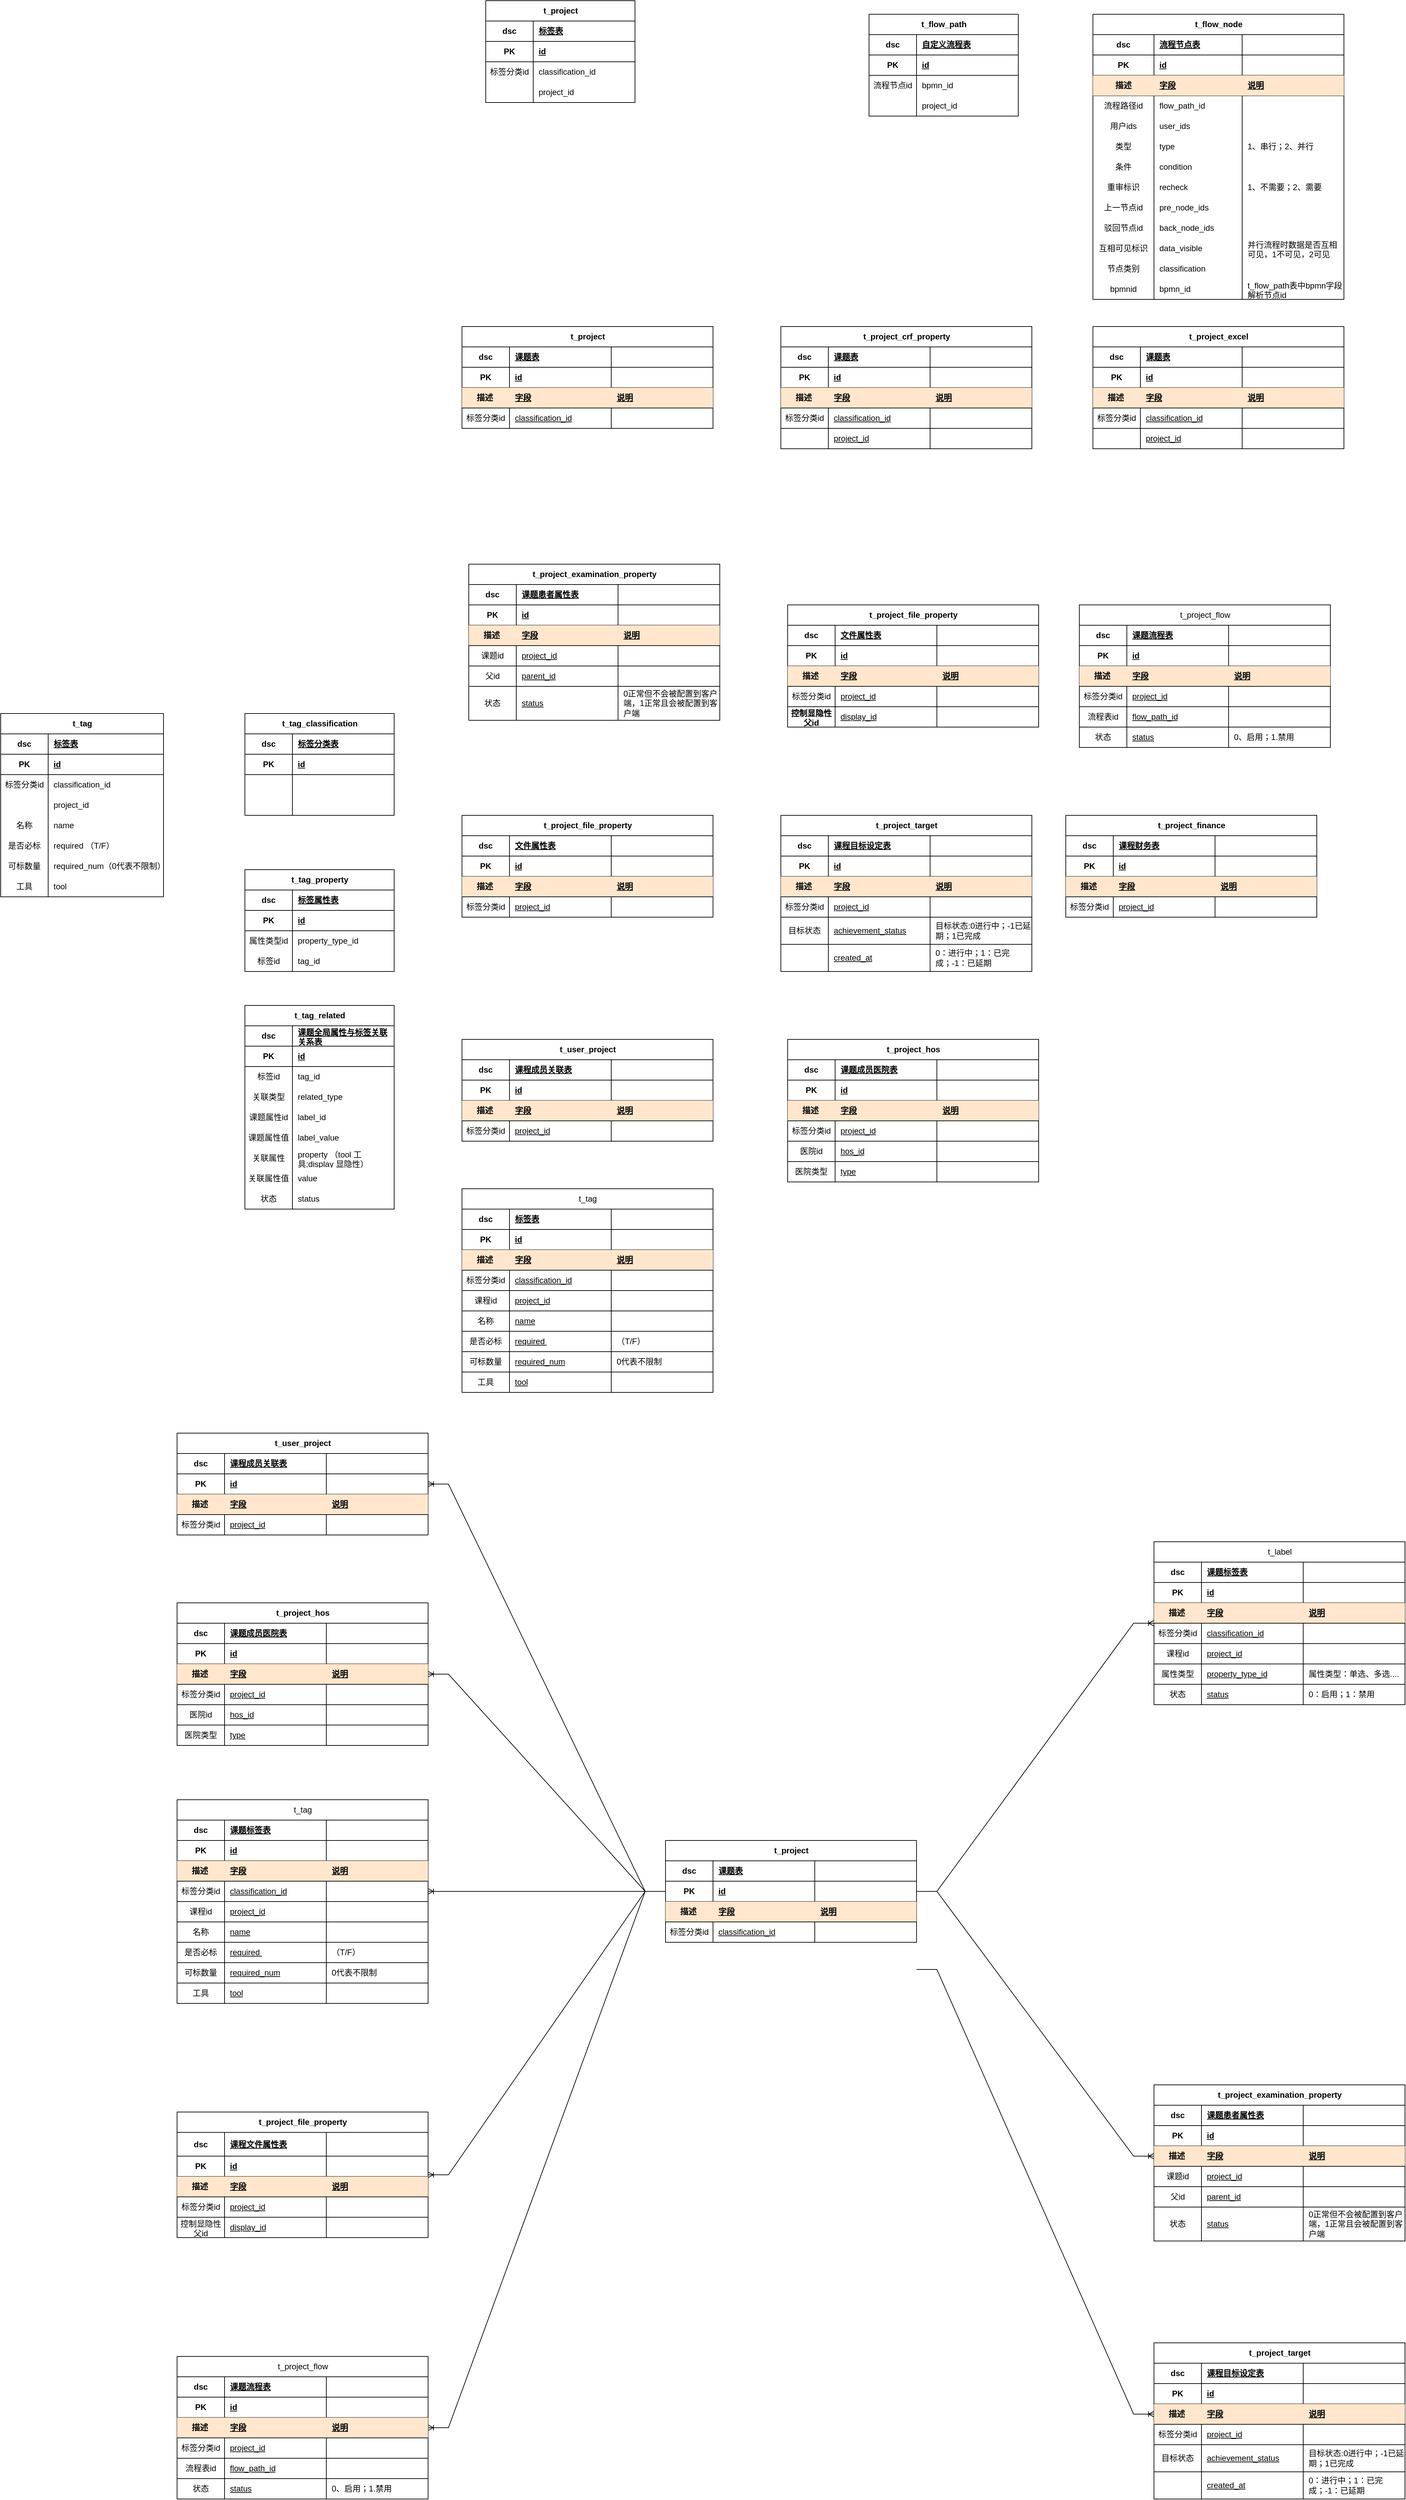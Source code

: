 <mxfile version="26.0.6">
  <diagram id="R2lEEEUBdFMjLlhIrx00" name="Page-1">
    <mxGraphModel dx="2270" dy="732" grid="1" gridSize="10" guides="1" tooltips="1" connect="1" arrows="1" fold="1" page="1" pageScale="1" pageWidth="850" pageHeight="1100" math="0" shadow="0" extFonts="Permanent Marker^https://fonts.googleapis.com/css?family=Permanent+Marker">
      <root>
        <mxCell id="0" />
        <mxCell id="1" parent="0" />
        <mxCell id="bBOq7JdBiZv_r46w5zND-101" value="t_tag" style="shape=table;startSize=30;container=1;collapsible=1;childLayout=tableLayout;fixedRows=1;rowLines=0;fontStyle=1;align=center;resizeLast=1;html=1;" vertex="1" parent="1">
          <mxGeometry x="-510" y="2130" width="240" height="270" as="geometry">
            <mxRectangle x="580" y="1060" width="70" height="30" as="alternateBounds" />
          </mxGeometry>
        </mxCell>
        <mxCell id="bBOq7JdBiZv_r46w5zND-123" style="shape=tableRow;horizontal=0;startSize=0;swimlaneHead=0;swimlaneBody=0;fillColor=none;collapsible=0;dropTarget=0;points=[[0,0.5],[1,0.5]];portConstraint=eastwest;top=0;left=0;right=0;bottom=1;" vertex="1" parent="bBOq7JdBiZv_r46w5zND-101">
          <mxGeometry y="30" width="240" height="30" as="geometry" />
        </mxCell>
        <mxCell id="bBOq7JdBiZv_r46w5zND-124" value="dsc" style="shape=partialRectangle;connectable=0;fillColor=none;top=0;left=0;bottom=0;right=0;fontStyle=1;overflow=hidden;whiteSpace=wrap;html=1;" vertex="1" parent="bBOq7JdBiZv_r46w5zND-123">
          <mxGeometry width="70" height="30" as="geometry">
            <mxRectangle width="70" height="30" as="alternateBounds" />
          </mxGeometry>
        </mxCell>
        <mxCell id="bBOq7JdBiZv_r46w5zND-125" value="标签表" style="shape=partialRectangle;connectable=0;fillColor=none;top=0;left=0;bottom=0;right=0;align=left;spacingLeft=6;fontStyle=5;overflow=hidden;whiteSpace=wrap;html=1;" vertex="1" parent="bBOq7JdBiZv_r46w5zND-123">
          <mxGeometry x="70" width="170" height="30" as="geometry">
            <mxRectangle width="170" height="30" as="alternateBounds" />
          </mxGeometry>
        </mxCell>
        <mxCell id="bBOq7JdBiZv_r46w5zND-102" value="" style="shape=tableRow;horizontal=0;startSize=0;swimlaneHead=0;swimlaneBody=0;fillColor=none;collapsible=0;dropTarget=0;points=[[0,0.5],[1,0.5]];portConstraint=eastwest;top=0;left=0;right=0;bottom=1;" vertex="1" parent="bBOq7JdBiZv_r46w5zND-101">
          <mxGeometry y="60" width="240" height="30" as="geometry" />
        </mxCell>
        <mxCell id="bBOq7JdBiZv_r46w5zND-103" value="PK" style="shape=partialRectangle;connectable=0;fillColor=none;top=0;left=0;bottom=0;right=0;fontStyle=1;overflow=hidden;whiteSpace=wrap;html=1;" vertex="1" parent="bBOq7JdBiZv_r46w5zND-102">
          <mxGeometry width="70" height="30" as="geometry">
            <mxRectangle width="70" height="30" as="alternateBounds" />
          </mxGeometry>
        </mxCell>
        <mxCell id="bBOq7JdBiZv_r46w5zND-104" value="id" style="shape=partialRectangle;connectable=0;fillColor=none;top=0;left=0;bottom=0;right=0;align=left;spacingLeft=6;fontStyle=5;overflow=hidden;whiteSpace=wrap;html=1;" vertex="1" parent="bBOq7JdBiZv_r46w5zND-102">
          <mxGeometry x="70" width="170" height="30" as="geometry">
            <mxRectangle width="170" height="30" as="alternateBounds" />
          </mxGeometry>
        </mxCell>
        <mxCell id="bBOq7JdBiZv_r46w5zND-105" value="" style="shape=tableRow;horizontal=0;startSize=0;swimlaneHead=0;swimlaneBody=0;fillColor=none;collapsible=0;dropTarget=0;points=[[0,0.5],[1,0.5]];portConstraint=eastwest;top=0;left=0;right=0;bottom=0;" vertex="1" parent="bBOq7JdBiZv_r46w5zND-101">
          <mxGeometry y="90" width="240" height="30" as="geometry" />
        </mxCell>
        <mxCell id="bBOq7JdBiZv_r46w5zND-106" value="标签分类id" style="shape=partialRectangle;connectable=0;fillColor=none;top=0;left=0;bottom=0;right=0;editable=1;overflow=hidden;whiteSpace=wrap;html=1;" vertex="1" parent="bBOq7JdBiZv_r46w5zND-105">
          <mxGeometry width="70" height="30" as="geometry">
            <mxRectangle width="70" height="30" as="alternateBounds" />
          </mxGeometry>
        </mxCell>
        <mxCell id="bBOq7JdBiZv_r46w5zND-107" value="classification_id" style="shape=partialRectangle;connectable=0;fillColor=none;top=0;left=0;bottom=0;right=0;align=left;spacingLeft=6;overflow=hidden;whiteSpace=wrap;html=1;" vertex="1" parent="bBOq7JdBiZv_r46w5zND-105">
          <mxGeometry x="70" width="170" height="30" as="geometry">
            <mxRectangle width="170" height="30" as="alternateBounds" />
          </mxGeometry>
        </mxCell>
        <mxCell id="bBOq7JdBiZv_r46w5zND-108" value="" style="shape=tableRow;horizontal=0;startSize=0;swimlaneHead=0;swimlaneBody=0;fillColor=none;collapsible=0;dropTarget=0;points=[[0,0.5],[1,0.5]];portConstraint=eastwest;top=0;left=0;right=0;bottom=0;" vertex="1" parent="bBOq7JdBiZv_r46w5zND-101">
          <mxGeometry y="120" width="240" height="30" as="geometry" />
        </mxCell>
        <mxCell id="bBOq7JdBiZv_r46w5zND-109" value="" style="shape=partialRectangle;connectable=0;fillColor=none;top=0;left=0;bottom=0;right=0;editable=1;overflow=hidden;whiteSpace=wrap;html=1;" vertex="1" parent="bBOq7JdBiZv_r46w5zND-108">
          <mxGeometry width="70" height="30" as="geometry">
            <mxRectangle width="70" height="30" as="alternateBounds" />
          </mxGeometry>
        </mxCell>
        <mxCell id="bBOq7JdBiZv_r46w5zND-110" value="project_id" style="shape=partialRectangle;connectable=0;fillColor=none;top=0;left=0;bottom=0;right=0;align=left;spacingLeft=6;overflow=hidden;whiteSpace=wrap;html=1;" vertex="1" parent="bBOq7JdBiZv_r46w5zND-108">
          <mxGeometry x="70" width="170" height="30" as="geometry">
            <mxRectangle width="170" height="30" as="alternateBounds" />
          </mxGeometry>
        </mxCell>
        <mxCell id="bBOq7JdBiZv_r46w5zND-182" style="shape=tableRow;horizontal=0;startSize=0;swimlaneHead=0;swimlaneBody=0;fillColor=none;collapsible=0;dropTarget=0;points=[[0,0.5],[1,0.5]];portConstraint=eastwest;top=0;left=0;right=0;bottom=0;" vertex="1" parent="bBOq7JdBiZv_r46w5zND-101">
          <mxGeometry y="150" width="240" height="30" as="geometry" />
        </mxCell>
        <mxCell id="bBOq7JdBiZv_r46w5zND-183" value="名称" style="shape=partialRectangle;connectable=0;fillColor=none;top=0;left=0;bottom=0;right=0;editable=1;overflow=hidden;whiteSpace=wrap;html=1;" vertex="1" parent="bBOq7JdBiZv_r46w5zND-182">
          <mxGeometry width="70" height="30" as="geometry">
            <mxRectangle width="70" height="30" as="alternateBounds" />
          </mxGeometry>
        </mxCell>
        <mxCell id="bBOq7JdBiZv_r46w5zND-184" value="name" style="shape=partialRectangle;connectable=0;fillColor=none;top=0;left=0;bottom=0;right=0;align=left;spacingLeft=6;overflow=hidden;whiteSpace=wrap;html=1;" vertex="1" parent="bBOq7JdBiZv_r46w5zND-182">
          <mxGeometry x="70" width="170" height="30" as="geometry">
            <mxRectangle width="170" height="30" as="alternateBounds" />
          </mxGeometry>
        </mxCell>
        <mxCell id="bBOq7JdBiZv_r46w5zND-185" style="shape=tableRow;horizontal=0;startSize=0;swimlaneHead=0;swimlaneBody=0;fillColor=none;collapsible=0;dropTarget=0;points=[[0,0.5],[1,0.5]];portConstraint=eastwest;top=0;left=0;right=0;bottom=0;" vertex="1" parent="bBOq7JdBiZv_r46w5zND-101">
          <mxGeometry y="180" width="240" height="30" as="geometry" />
        </mxCell>
        <mxCell id="bBOq7JdBiZv_r46w5zND-186" value="是否必标" style="shape=partialRectangle;connectable=0;fillColor=none;top=0;left=0;bottom=0;right=0;editable=1;overflow=hidden;whiteSpace=wrap;html=1;" vertex="1" parent="bBOq7JdBiZv_r46w5zND-185">
          <mxGeometry width="70" height="30" as="geometry">
            <mxRectangle width="70" height="30" as="alternateBounds" />
          </mxGeometry>
        </mxCell>
        <mxCell id="bBOq7JdBiZv_r46w5zND-187" value="required （T/F）" style="shape=partialRectangle;connectable=0;fillColor=none;top=0;left=0;bottom=0;right=0;align=left;spacingLeft=6;overflow=hidden;whiteSpace=wrap;html=1;" vertex="1" parent="bBOq7JdBiZv_r46w5zND-185">
          <mxGeometry x="70" width="170" height="30" as="geometry">
            <mxRectangle width="170" height="30" as="alternateBounds" />
          </mxGeometry>
        </mxCell>
        <mxCell id="bBOq7JdBiZv_r46w5zND-188" style="shape=tableRow;horizontal=0;startSize=0;swimlaneHead=0;swimlaneBody=0;fillColor=none;collapsible=0;dropTarget=0;points=[[0,0.5],[1,0.5]];portConstraint=eastwest;top=0;left=0;right=0;bottom=0;" vertex="1" parent="bBOq7JdBiZv_r46w5zND-101">
          <mxGeometry y="210" width="240" height="30" as="geometry" />
        </mxCell>
        <mxCell id="bBOq7JdBiZv_r46w5zND-189" value="可标数量" style="shape=partialRectangle;connectable=0;fillColor=none;top=0;left=0;bottom=0;right=0;editable=1;overflow=hidden;whiteSpace=wrap;html=1;" vertex="1" parent="bBOq7JdBiZv_r46w5zND-188">
          <mxGeometry width="70" height="30" as="geometry">
            <mxRectangle width="70" height="30" as="alternateBounds" />
          </mxGeometry>
        </mxCell>
        <mxCell id="bBOq7JdBiZv_r46w5zND-190" value="required_num（0代表不限制）" style="shape=partialRectangle;connectable=0;fillColor=none;top=0;left=0;bottom=0;right=0;align=left;spacingLeft=6;overflow=hidden;whiteSpace=wrap;html=1;" vertex="1" parent="bBOq7JdBiZv_r46w5zND-188">
          <mxGeometry x="70" width="170" height="30" as="geometry">
            <mxRectangle width="170" height="30" as="alternateBounds" />
          </mxGeometry>
        </mxCell>
        <mxCell id="bBOq7JdBiZv_r46w5zND-191" style="shape=tableRow;horizontal=0;startSize=0;swimlaneHead=0;swimlaneBody=0;fillColor=none;collapsible=0;dropTarget=0;points=[[0,0.5],[1,0.5]];portConstraint=eastwest;top=0;left=0;right=0;bottom=0;" vertex="1" parent="bBOq7JdBiZv_r46w5zND-101">
          <mxGeometry y="240" width="240" height="30" as="geometry" />
        </mxCell>
        <mxCell id="bBOq7JdBiZv_r46w5zND-192" value="工具" style="shape=partialRectangle;connectable=0;fillColor=none;top=0;left=0;bottom=0;right=0;editable=1;overflow=hidden;whiteSpace=wrap;html=1;" vertex="1" parent="bBOq7JdBiZv_r46w5zND-191">
          <mxGeometry width="70" height="30" as="geometry">
            <mxRectangle width="70" height="30" as="alternateBounds" />
          </mxGeometry>
        </mxCell>
        <mxCell id="bBOq7JdBiZv_r46w5zND-193" value="tool" style="shape=partialRectangle;connectable=0;fillColor=none;top=0;left=0;bottom=0;right=0;align=left;spacingLeft=6;overflow=hidden;whiteSpace=wrap;html=1;" vertex="1" parent="bBOq7JdBiZv_r46w5zND-191">
          <mxGeometry x="70" width="170" height="30" as="geometry">
            <mxRectangle width="170" height="30" as="alternateBounds" />
          </mxGeometry>
        </mxCell>
        <mxCell id="bBOq7JdBiZv_r46w5zND-126" value="t_tag_classification" style="shape=table;startSize=30;container=1;collapsible=1;childLayout=tableLayout;fixedRows=1;rowLines=0;fontStyle=1;align=center;resizeLast=1;html=1;" vertex="1" parent="1">
          <mxGeometry x="-150" y="2130" width="220" height="150" as="geometry" />
        </mxCell>
        <mxCell id="bBOq7JdBiZv_r46w5zND-127" style="shape=tableRow;horizontal=0;startSize=0;swimlaneHead=0;swimlaneBody=0;fillColor=none;collapsible=0;dropTarget=0;points=[[0,0.5],[1,0.5]];portConstraint=eastwest;top=0;left=0;right=0;bottom=1;" vertex="1" parent="bBOq7JdBiZv_r46w5zND-126">
          <mxGeometry y="30" width="220" height="30" as="geometry" />
        </mxCell>
        <mxCell id="bBOq7JdBiZv_r46w5zND-128" value="dsc" style="shape=partialRectangle;connectable=0;fillColor=none;top=0;left=0;bottom=0;right=0;fontStyle=1;overflow=hidden;whiteSpace=wrap;html=1;" vertex="1" parent="bBOq7JdBiZv_r46w5zND-127">
          <mxGeometry width="70" height="30" as="geometry">
            <mxRectangle width="70" height="30" as="alternateBounds" />
          </mxGeometry>
        </mxCell>
        <mxCell id="bBOq7JdBiZv_r46w5zND-129" value="标签分类表" style="shape=partialRectangle;connectable=0;fillColor=none;top=0;left=0;bottom=0;right=0;align=left;spacingLeft=6;fontStyle=5;overflow=hidden;whiteSpace=wrap;html=1;" vertex="1" parent="bBOq7JdBiZv_r46w5zND-127">
          <mxGeometry x="70" width="150" height="30" as="geometry">
            <mxRectangle width="150" height="30" as="alternateBounds" />
          </mxGeometry>
        </mxCell>
        <mxCell id="bBOq7JdBiZv_r46w5zND-130" value="" style="shape=tableRow;horizontal=0;startSize=0;swimlaneHead=0;swimlaneBody=0;fillColor=none;collapsible=0;dropTarget=0;points=[[0,0.5],[1,0.5]];portConstraint=eastwest;top=0;left=0;right=0;bottom=1;" vertex="1" parent="bBOq7JdBiZv_r46w5zND-126">
          <mxGeometry y="60" width="220" height="30" as="geometry" />
        </mxCell>
        <mxCell id="bBOq7JdBiZv_r46w5zND-131" value="PK" style="shape=partialRectangle;connectable=0;fillColor=none;top=0;left=0;bottom=0;right=0;fontStyle=1;overflow=hidden;whiteSpace=wrap;html=1;" vertex="1" parent="bBOq7JdBiZv_r46w5zND-130">
          <mxGeometry width="70" height="30" as="geometry">
            <mxRectangle width="70" height="30" as="alternateBounds" />
          </mxGeometry>
        </mxCell>
        <mxCell id="bBOq7JdBiZv_r46w5zND-132" value="id" style="shape=partialRectangle;connectable=0;fillColor=none;top=0;left=0;bottom=0;right=0;align=left;spacingLeft=6;fontStyle=5;overflow=hidden;whiteSpace=wrap;html=1;" vertex="1" parent="bBOq7JdBiZv_r46w5zND-130">
          <mxGeometry x="70" width="150" height="30" as="geometry">
            <mxRectangle width="150" height="30" as="alternateBounds" />
          </mxGeometry>
        </mxCell>
        <mxCell id="bBOq7JdBiZv_r46w5zND-133" value="" style="shape=tableRow;horizontal=0;startSize=0;swimlaneHead=0;swimlaneBody=0;fillColor=none;collapsible=0;dropTarget=0;points=[[0,0.5],[1,0.5]];portConstraint=eastwest;top=0;left=0;right=0;bottom=0;" vertex="1" parent="bBOq7JdBiZv_r46w5zND-126">
          <mxGeometry y="90" width="220" height="30" as="geometry" />
        </mxCell>
        <mxCell id="bBOq7JdBiZv_r46w5zND-134" value="" style="shape=partialRectangle;connectable=0;fillColor=none;top=0;left=0;bottom=0;right=0;editable=1;overflow=hidden;whiteSpace=wrap;html=1;" vertex="1" parent="bBOq7JdBiZv_r46w5zND-133">
          <mxGeometry width="70" height="30" as="geometry">
            <mxRectangle width="70" height="30" as="alternateBounds" />
          </mxGeometry>
        </mxCell>
        <mxCell id="bBOq7JdBiZv_r46w5zND-135" value="" style="shape=partialRectangle;connectable=0;fillColor=none;top=0;left=0;bottom=0;right=0;align=left;spacingLeft=6;overflow=hidden;whiteSpace=wrap;html=1;" vertex="1" parent="bBOq7JdBiZv_r46w5zND-133">
          <mxGeometry x="70" width="150" height="30" as="geometry">
            <mxRectangle width="150" height="30" as="alternateBounds" />
          </mxGeometry>
        </mxCell>
        <mxCell id="bBOq7JdBiZv_r46w5zND-136" value="" style="shape=tableRow;horizontal=0;startSize=0;swimlaneHead=0;swimlaneBody=0;fillColor=none;collapsible=0;dropTarget=0;points=[[0,0.5],[1,0.5]];portConstraint=eastwest;top=0;left=0;right=0;bottom=0;" vertex="1" parent="bBOq7JdBiZv_r46w5zND-126">
          <mxGeometry y="120" width="220" height="30" as="geometry" />
        </mxCell>
        <mxCell id="bBOq7JdBiZv_r46w5zND-137" value="" style="shape=partialRectangle;connectable=0;fillColor=none;top=0;left=0;bottom=0;right=0;editable=1;overflow=hidden;whiteSpace=wrap;html=1;" vertex="1" parent="bBOq7JdBiZv_r46w5zND-136">
          <mxGeometry width="70" height="30" as="geometry">
            <mxRectangle width="70" height="30" as="alternateBounds" />
          </mxGeometry>
        </mxCell>
        <mxCell id="bBOq7JdBiZv_r46w5zND-138" value="" style="shape=partialRectangle;connectable=0;fillColor=none;top=0;left=0;bottom=0;right=0;align=left;spacingLeft=6;overflow=hidden;whiteSpace=wrap;html=1;" vertex="1" parent="bBOq7JdBiZv_r46w5zND-136">
          <mxGeometry x="70" width="150" height="30" as="geometry">
            <mxRectangle width="150" height="30" as="alternateBounds" />
          </mxGeometry>
        </mxCell>
        <mxCell id="bBOq7JdBiZv_r46w5zND-139" value="t_tag_property" style="shape=table;startSize=30;container=1;collapsible=1;childLayout=tableLayout;fixedRows=1;rowLines=0;fontStyle=1;align=center;resizeLast=1;html=1;" vertex="1" parent="1">
          <mxGeometry x="-150" y="2360" width="220" height="150" as="geometry" />
        </mxCell>
        <mxCell id="bBOq7JdBiZv_r46w5zND-140" style="shape=tableRow;horizontal=0;startSize=0;swimlaneHead=0;swimlaneBody=0;fillColor=none;collapsible=0;dropTarget=0;points=[[0,0.5],[1,0.5]];portConstraint=eastwest;top=0;left=0;right=0;bottom=1;" vertex="1" parent="bBOq7JdBiZv_r46w5zND-139">
          <mxGeometry y="30" width="220" height="30" as="geometry" />
        </mxCell>
        <mxCell id="bBOq7JdBiZv_r46w5zND-141" value="dsc" style="shape=partialRectangle;connectable=0;fillColor=none;top=0;left=0;bottom=0;right=0;fontStyle=1;overflow=hidden;whiteSpace=wrap;html=1;" vertex="1" parent="bBOq7JdBiZv_r46w5zND-140">
          <mxGeometry width="70" height="30" as="geometry">
            <mxRectangle width="70" height="30" as="alternateBounds" />
          </mxGeometry>
        </mxCell>
        <mxCell id="bBOq7JdBiZv_r46w5zND-142" value="标签属性表" style="shape=partialRectangle;connectable=0;fillColor=none;top=0;left=0;bottom=0;right=0;align=left;spacingLeft=6;fontStyle=5;overflow=hidden;whiteSpace=wrap;html=1;" vertex="1" parent="bBOq7JdBiZv_r46w5zND-140">
          <mxGeometry x="70" width="150" height="30" as="geometry">
            <mxRectangle width="150" height="30" as="alternateBounds" />
          </mxGeometry>
        </mxCell>
        <mxCell id="bBOq7JdBiZv_r46w5zND-143" value="" style="shape=tableRow;horizontal=0;startSize=0;swimlaneHead=0;swimlaneBody=0;fillColor=none;collapsible=0;dropTarget=0;points=[[0,0.5],[1,0.5]];portConstraint=eastwest;top=0;left=0;right=0;bottom=1;" vertex="1" parent="bBOq7JdBiZv_r46w5zND-139">
          <mxGeometry y="60" width="220" height="30" as="geometry" />
        </mxCell>
        <mxCell id="bBOq7JdBiZv_r46w5zND-144" value="PK" style="shape=partialRectangle;connectable=0;fillColor=none;top=0;left=0;bottom=0;right=0;fontStyle=1;overflow=hidden;whiteSpace=wrap;html=1;" vertex="1" parent="bBOq7JdBiZv_r46w5zND-143">
          <mxGeometry width="70" height="30" as="geometry">
            <mxRectangle width="70" height="30" as="alternateBounds" />
          </mxGeometry>
        </mxCell>
        <mxCell id="bBOq7JdBiZv_r46w5zND-145" value="id" style="shape=partialRectangle;connectable=0;fillColor=none;top=0;left=0;bottom=0;right=0;align=left;spacingLeft=6;fontStyle=5;overflow=hidden;whiteSpace=wrap;html=1;" vertex="1" parent="bBOq7JdBiZv_r46w5zND-143">
          <mxGeometry x="70" width="150" height="30" as="geometry">
            <mxRectangle width="150" height="30" as="alternateBounds" />
          </mxGeometry>
        </mxCell>
        <mxCell id="bBOq7JdBiZv_r46w5zND-146" value="" style="shape=tableRow;horizontal=0;startSize=0;swimlaneHead=0;swimlaneBody=0;fillColor=none;collapsible=0;dropTarget=0;points=[[0,0.5],[1,0.5]];portConstraint=eastwest;top=0;left=0;right=0;bottom=0;" vertex="1" parent="bBOq7JdBiZv_r46w5zND-139">
          <mxGeometry y="90" width="220" height="30" as="geometry" />
        </mxCell>
        <mxCell id="bBOq7JdBiZv_r46w5zND-147" value="属性类型id" style="shape=partialRectangle;connectable=0;fillColor=none;top=0;left=0;bottom=0;right=0;editable=1;overflow=hidden;whiteSpace=wrap;html=1;" vertex="1" parent="bBOq7JdBiZv_r46w5zND-146">
          <mxGeometry width="70" height="30" as="geometry">
            <mxRectangle width="70" height="30" as="alternateBounds" />
          </mxGeometry>
        </mxCell>
        <mxCell id="bBOq7JdBiZv_r46w5zND-148" value="property_type_id" style="shape=partialRectangle;connectable=0;fillColor=none;top=0;left=0;bottom=0;right=0;align=left;spacingLeft=6;overflow=hidden;whiteSpace=wrap;html=1;" vertex="1" parent="bBOq7JdBiZv_r46w5zND-146">
          <mxGeometry x="70" width="150" height="30" as="geometry">
            <mxRectangle width="150" height="30" as="alternateBounds" />
          </mxGeometry>
        </mxCell>
        <mxCell id="bBOq7JdBiZv_r46w5zND-149" value="" style="shape=tableRow;horizontal=0;startSize=0;swimlaneHead=0;swimlaneBody=0;fillColor=none;collapsible=0;dropTarget=0;points=[[0,0.5],[1,0.5]];portConstraint=eastwest;top=0;left=0;right=0;bottom=0;" vertex="1" parent="bBOq7JdBiZv_r46w5zND-139">
          <mxGeometry y="120" width="220" height="30" as="geometry" />
        </mxCell>
        <mxCell id="bBOq7JdBiZv_r46w5zND-150" value="标签id" style="shape=partialRectangle;connectable=0;fillColor=none;top=0;left=0;bottom=0;right=0;editable=1;overflow=hidden;whiteSpace=wrap;html=1;" vertex="1" parent="bBOq7JdBiZv_r46w5zND-149">
          <mxGeometry width="70" height="30" as="geometry">
            <mxRectangle width="70" height="30" as="alternateBounds" />
          </mxGeometry>
        </mxCell>
        <mxCell id="bBOq7JdBiZv_r46w5zND-151" value="tag_id" style="shape=partialRectangle;connectable=0;fillColor=none;top=0;left=0;bottom=0;right=0;align=left;spacingLeft=6;overflow=hidden;whiteSpace=wrap;html=1;" vertex="1" parent="bBOq7JdBiZv_r46w5zND-149">
          <mxGeometry x="70" width="150" height="30" as="geometry">
            <mxRectangle width="150" height="30" as="alternateBounds" />
          </mxGeometry>
        </mxCell>
        <mxCell id="bBOq7JdBiZv_r46w5zND-156" value="t_label" style="shape=table;startSize=30;container=1;collapsible=1;childLayout=tableLayout;fixedRows=1;rowLines=0;fontStyle=0;align=center;resizeLast=1;html=1;" vertex="1" parent="1">
          <mxGeometry x="1190" y="3350" width="370" height="240" as="geometry" />
        </mxCell>
        <mxCell id="bBOq7JdBiZv_r46w5zND-157" style="shape=tableRow;horizontal=0;startSize=0;swimlaneHead=0;swimlaneBody=0;fillColor=none;collapsible=0;dropTarget=0;points=[[0,0.5],[1,0.5]];portConstraint=eastwest;top=0;left=0;right=0;bottom=1;" vertex="1" parent="bBOq7JdBiZv_r46w5zND-156">
          <mxGeometry y="30" width="370" height="30" as="geometry" />
        </mxCell>
        <mxCell id="bBOq7JdBiZv_r46w5zND-158" value="dsc" style="shape=partialRectangle;connectable=0;fillColor=none;top=0;left=0;bottom=0;right=0;fontStyle=1;overflow=hidden;whiteSpace=wrap;html=1;" vertex="1" parent="bBOq7JdBiZv_r46w5zND-157">
          <mxGeometry width="70" height="30" as="geometry">
            <mxRectangle width="70" height="30" as="alternateBounds" />
          </mxGeometry>
        </mxCell>
        <mxCell id="bBOq7JdBiZv_r46w5zND-159" value="课题标签表" style="shape=partialRectangle;connectable=0;fillColor=none;top=0;left=0;bottom=0;right=0;align=left;spacingLeft=6;fontStyle=5;overflow=hidden;whiteSpace=wrap;html=1;" vertex="1" parent="bBOq7JdBiZv_r46w5zND-157">
          <mxGeometry x="70" width="150" height="30" as="geometry">
            <mxRectangle width="150" height="30" as="alternateBounds" />
          </mxGeometry>
        </mxCell>
        <mxCell id="K6s0iWNJ0709L5iabHXX-33" style="shape=partialRectangle;connectable=0;fillColor=none;top=0;left=0;bottom=0;right=0;align=left;spacingLeft=6;fontStyle=5;overflow=hidden;whiteSpace=wrap;html=1;" vertex="1" parent="bBOq7JdBiZv_r46w5zND-157">
          <mxGeometry x="220" width="150" height="30" as="geometry">
            <mxRectangle width="150" height="30" as="alternateBounds" />
          </mxGeometry>
        </mxCell>
        <mxCell id="bBOq7JdBiZv_r46w5zND-160" value="" style="shape=tableRow;horizontal=0;startSize=0;swimlaneHead=0;swimlaneBody=0;fillColor=none;collapsible=0;dropTarget=0;points=[[0,0.5],[1,0.5]];portConstraint=eastwest;top=0;left=0;right=0;bottom=1;" vertex="1" parent="bBOq7JdBiZv_r46w5zND-156">
          <mxGeometry y="60" width="370" height="30" as="geometry" />
        </mxCell>
        <mxCell id="bBOq7JdBiZv_r46w5zND-161" value="PK" style="shape=partialRectangle;connectable=0;fillColor=none;top=0;left=0;bottom=0;right=0;fontStyle=1;overflow=hidden;whiteSpace=wrap;html=1;" vertex="1" parent="bBOq7JdBiZv_r46w5zND-160">
          <mxGeometry width="70" height="30" as="geometry">
            <mxRectangle width="70" height="30" as="alternateBounds" />
          </mxGeometry>
        </mxCell>
        <mxCell id="bBOq7JdBiZv_r46w5zND-162" value="id" style="shape=partialRectangle;connectable=0;fillColor=none;top=0;left=0;bottom=0;right=0;align=left;spacingLeft=6;fontStyle=5;overflow=hidden;whiteSpace=wrap;html=1;" vertex="1" parent="bBOq7JdBiZv_r46w5zND-160">
          <mxGeometry x="70" width="150" height="30" as="geometry">
            <mxRectangle width="150" height="30" as="alternateBounds" />
          </mxGeometry>
        </mxCell>
        <mxCell id="K6s0iWNJ0709L5iabHXX-34" style="shape=partialRectangle;connectable=0;fillColor=none;top=0;left=0;bottom=0;right=0;align=left;spacingLeft=6;fontStyle=5;overflow=hidden;whiteSpace=wrap;html=1;" vertex="1" parent="bBOq7JdBiZv_r46w5zND-160">
          <mxGeometry x="220" width="150" height="30" as="geometry">
            <mxRectangle width="150" height="30" as="alternateBounds" />
          </mxGeometry>
        </mxCell>
        <mxCell id="K6s0iWNJ0709L5iabHXX-38" style="shape=tableRow;horizontal=0;startSize=0;swimlaneHead=0;swimlaneBody=0;fillColor=none;collapsible=0;dropTarget=0;points=[[0,0.5],[1,0.5]];portConstraint=eastwest;top=0;left=0;right=0;bottom=1;" vertex="1" parent="bBOq7JdBiZv_r46w5zND-156">
          <mxGeometry y="90" width="370" height="30" as="geometry" />
        </mxCell>
        <mxCell id="K6s0iWNJ0709L5iabHXX-39" value="描述&lt;span style=&quot;white-space: pre;&quot;&gt;&#x9;&lt;/span&gt;" style="shape=partialRectangle;connectable=0;fillColor=#ffe6cc;top=0;left=0;bottom=0;right=0;fontStyle=1;overflow=hidden;whiteSpace=wrap;html=1;strokeColor=#d79b00;" vertex="1" parent="K6s0iWNJ0709L5iabHXX-38">
          <mxGeometry width="70" height="30" as="geometry">
            <mxRectangle width="70" height="30" as="alternateBounds" />
          </mxGeometry>
        </mxCell>
        <mxCell id="K6s0iWNJ0709L5iabHXX-40" value="字段" style="shape=partialRectangle;connectable=0;fillColor=#ffe6cc;top=0;left=0;bottom=0;right=0;align=left;spacingLeft=6;fontStyle=5;overflow=hidden;whiteSpace=wrap;html=1;strokeColor=#d79b00;" vertex="1" parent="K6s0iWNJ0709L5iabHXX-38">
          <mxGeometry x="70" width="150" height="30" as="geometry">
            <mxRectangle width="150" height="30" as="alternateBounds" />
          </mxGeometry>
        </mxCell>
        <mxCell id="K6s0iWNJ0709L5iabHXX-41" value="说明" style="shape=partialRectangle;connectable=0;fillColor=#ffe6cc;top=0;left=0;bottom=0;right=0;align=left;spacingLeft=6;fontStyle=5;overflow=hidden;whiteSpace=wrap;html=1;strokeColor=#d79b00;" vertex="1" parent="K6s0iWNJ0709L5iabHXX-38">
          <mxGeometry x="220" width="150" height="30" as="geometry">
            <mxRectangle width="150" height="30" as="alternateBounds" />
          </mxGeometry>
        </mxCell>
        <mxCell id="K6s0iWNJ0709L5iabHXX-42" style="shape=tableRow;horizontal=0;startSize=0;swimlaneHead=0;swimlaneBody=0;fillColor=none;collapsible=0;dropTarget=0;points=[[0,0.5],[1,0.5]];portConstraint=eastwest;top=0;left=0;right=0;bottom=1;" vertex="1" parent="bBOq7JdBiZv_r46w5zND-156">
          <mxGeometry y="120" width="370" height="30" as="geometry" />
        </mxCell>
        <mxCell id="K6s0iWNJ0709L5iabHXX-43" value="&lt;span style=&quot;font-weight: 400;&quot;&gt;标签分类id&lt;/span&gt;" style="shape=partialRectangle;connectable=0;top=1;left=1;bottom=1;right=1;fontStyle=1;overflow=hidden;whiteSpace=wrap;html=1;" vertex="1" parent="K6s0iWNJ0709L5iabHXX-42">
          <mxGeometry width="70" height="30" as="geometry">
            <mxRectangle width="70" height="30" as="alternateBounds" />
          </mxGeometry>
        </mxCell>
        <mxCell id="K6s0iWNJ0709L5iabHXX-44" value="&lt;span style=&quot;font-weight: 400;&quot;&gt;classification_id&lt;/span&gt;" style="shape=partialRectangle;connectable=0;top=1;left=1;bottom=1;right=1;align=left;spacingLeft=6;fontStyle=5;overflow=hidden;whiteSpace=wrap;html=1;" vertex="1" parent="K6s0iWNJ0709L5iabHXX-42">
          <mxGeometry x="70" width="150" height="30" as="geometry">
            <mxRectangle width="150" height="30" as="alternateBounds" />
          </mxGeometry>
        </mxCell>
        <mxCell id="K6s0iWNJ0709L5iabHXX-45" style="shape=partialRectangle;connectable=0;top=1;left=1;bottom=1;right=1;align=left;spacingLeft=6;fontStyle=5;overflow=hidden;whiteSpace=wrap;html=1;" vertex="1" parent="K6s0iWNJ0709L5iabHXX-42">
          <mxGeometry x="220" width="150" height="30" as="geometry">
            <mxRectangle width="150" height="30" as="alternateBounds" />
          </mxGeometry>
        </mxCell>
        <mxCell id="K6s0iWNJ0709L5iabHXX-62" style="shape=tableRow;horizontal=0;startSize=0;swimlaneHead=0;swimlaneBody=0;fillColor=none;collapsible=0;dropTarget=0;points=[[0,0.5],[1,0.5]];portConstraint=eastwest;top=0;left=0;right=0;bottom=1;" vertex="1" parent="bBOq7JdBiZv_r46w5zND-156">
          <mxGeometry y="150" width="370" height="30" as="geometry" />
        </mxCell>
        <mxCell id="K6s0iWNJ0709L5iabHXX-63" value="课程id" style="shape=partialRectangle;connectable=0;top=1;left=1;bottom=1;right=1;fontStyle=0;overflow=hidden;whiteSpace=wrap;html=1;" vertex="1" parent="K6s0iWNJ0709L5iabHXX-62">
          <mxGeometry width="70" height="30" as="geometry">
            <mxRectangle width="70" height="30" as="alternateBounds" />
          </mxGeometry>
        </mxCell>
        <mxCell id="K6s0iWNJ0709L5iabHXX-64" value="&lt;span style=&quot;&quot;&gt;project_id&lt;/span&gt;" style="shape=partialRectangle;connectable=0;top=1;left=1;bottom=1;right=1;align=left;spacingLeft=6;fontStyle=4;overflow=hidden;whiteSpace=wrap;html=1;" vertex="1" parent="K6s0iWNJ0709L5iabHXX-62">
          <mxGeometry x="70" width="150" height="30" as="geometry">
            <mxRectangle width="150" height="30" as="alternateBounds" />
          </mxGeometry>
        </mxCell>
        <mxCell id="K6s0iWNJ0709L5iabHXX-65" style="shape=partialRectangle;connectable=0;top=1;left=1;bottom=1;right=1;align=left;spacingLeft=6;fontStyle=4;overflow=hidden;whiteSpace=wrap;html=1;" vertex="1" parent="K6s0iWNJ0709L5iabHXX-62">
          <mxGeometry x="220" width="150" height="30" as="geometry">
            <mxRectangle width="150" height="30" as="alternateBounds" />
          </mxGeometry>
        </mxCell>
        <mxCell id="K6s0iWNJ0709L5iabHXX-440" style="shape=tableRow;horizontal=0;startSize=0;swimlaneHead=0;swimlaneBody=0;fillColor=none;collapsible=0;dropTarget=0;points=[[0,0.5],[1,0.5]];portConstraint=eastwest;top=0;left=0;right=0;bottom=1;" vertex="1" parent="bBOq7JdBiZv_r46w5zND-156">
          <mxGeometry y="180" width="370" height="30" as="geometry" />
        </mxCell>
        <mxCell id="K6s0iWNJ0709L5iabHXX-441" value="属性类型" style="shape=partialRectangle;connectable=0;top=1;left=1;bottom=1;right=1;fontStyle=0;overflow=hidden;whiteSpace=wrap;html=1;" vertex="1" parent="K6s0iWNJ0709L5iabHXX-440">
          <mxGeometry width="70" height="30" as="geometry">
            <mxRectangle width="70" height="30" as="alternateBounds" />
          </mxGeometry>
        </mxCell>
        <mxCell id="K6s0iWNJ0709L5iabHXX-442" value="property_type_id" style="shape=partialRectangle;connectable=0;top=1;left=1;bottom=1;right=1;align=left;spacingLeft=6;fontStyle=4;overflow=hidden;whiteSpace=wrap;html=1;" vertex="1" parent="K6s0iWNJ0709L5iabHXX-440">
          <mxGeometry x="70" width="150" height="30" as="geometry">
            <mxRectangle width="150" height="30" as="alternateBounds" />
          </mxGeometry>
        </mxCell>
        <mxCell id="K6s0iWNJ0709L5iabHXX-443" value="属性类型：单选、多选...." style="shape=partialRectangle;connectable=0;top=1;left=1;bottom=1;right=1;align=left;spacingLeft=6;fontStyle=0;overflow=hidden;whiteSpace=wrap;html=1;" vertex="1" parent="K6s0iWNJ0709L5iabHXX-440">
          <mxGeometry x="220" width="150" height="30" as="geometry">
            <mxRectangle width="150" height="30" as="alternateBounds" />
          </mxGeometry>
        </mxCell>
        <mxCell id="K6s0iWNJ0709L5iabHXX-444" style="shape=tableRow;horizontal=0;startSize=0;swimlaneHead=0;swimlaneBody=0;fillColor=none;collapsible=0;dropTarget=0;points=[[0,0.5],[1,0.5]];portConstraint=eastwest;top=0;left=0;right=0;bottom=1;" vertex="1" parent="bBOq7JdBiZv_r46w5zND-156">
          <mxGeometry y="210" width="370" height="30" as="geometry" />
        </mxCell>
        <mxCell id="K6s0iWNJ0709L5iabHXX-445" value="状态" style="shape=partialRectangle;connectable=0;top=1;left=1;bottom=1;right=1;fontStyle=0;overflow=hidden;whiteSpace=wrap;html=1;" vertex="1" parent="K6s0iWNJ0709L5iabHXX-444">
          <mxGeometry width="70" height="30" as="geometry">
            <mxRectangle width="70" height="30" as="alternateBounds" />
          </mxGeometry>
        </mxCell>
        <mxCell id="K6s0iWNJ0709L5iabHXX-446" value="status" style="shape=partialRectangle;connectable=0;top=1;left=1;bottom=1;right=1;align=left;spacingLeft=6;fontStyle=4;overflow=hidden;whiteSpace=wrap;html=1;" vertex="1" parent="K6s0iWNJ0709L5iabHXX-444">
          <mxGeometry x="70" width="150" height="30" as="geometry">
            <mxRectangle width="150" height="30" as="alternateBounds" />
          </mxGeometry>
        </mxCell>
        <mxCell id="K6s0iWNJ0709L5iabHXX-447" value="0：启用；1：禁用" style="shape=partialRectangle;connectable=0;top=1;left=1;bottom=1;right=1;align=left;spacingLeft=6;fontStyle=0;overflow=hidden;whiteSpace=wrap;html=1;" vertex="1" parent="K6s0iWNJ0709L5iabHXX-444">
          <mxGeometry x="220" width="150" height="30" as="geometry">
            <mxRectangle width="150" height="30" as="alternateBounds" />
          </mxGeometry>
        </mxCell>
        <mxCell id="bBOq7JdBiZv_r46w5zND-169" value="t_project" style="shape=table;startSize=30;container=1;collapsible=1;childLayout=tableLayout;fixedRows=1;rowLines=0;fontStyle=1;align=center;resizeLast=1;html=1;" vertex="1" parent="1">
          <mxGeometry x="205" y="1080" width="220" height="150" as="geometry" />
        </mxCell>
        <mxCell id="bBOq7JdBiZv_r46w5zND-170" style="shape=tableRow;horizontal=0;startSize=0;swimlaneHead=0;swimlaneBody=0;fillColor=none;collapsible=0;dropTarget=0;points=[[0,0.5],[1,0.5]];portConstraint=eastwest;top=0;left=0;right=0;bottom=1;" vertex="1" parent="bBOq7JdBiZv_r46w5zND-169">
          <mxGeometry y="30" width="220" height="30" as="geometry" />
        </mxCell>
        <mxCell id="bBOq7JdBiZv_r46w5zND-171" value="dsc" style="shape=partialRectangle;connectable=0;fillColor=none;top=0;left=0;bottom=0;right=0;fontStyle=1;overflow=hidden;whiteSpace=wrap;html=1;" vertex="1" parent="bBOq7JdBiZv_r46w5zND-170">
          <mxGeometry width="70" height="30" as="geometry">
            <mxRectangle width="70" height="30" as="alternateBounds" />
          </mxGeometry>
        </mxCell>
        <mxCell id="bBOq7JdBiZv_r46w5zND-172" value="标签表" style="shape=partialRectangle;connectable=0;fillColor=none;top=0;left=0;bottom=0;right=0;align=left;spacingLeft=6;fontStyle=5;overflow=hidden;whiteSpace=wrap;html=1;" vertex="1" parent="bBOq7JdBiZv_r46w5zND-170">
          <mxGeometry x="70" width="150" height="30" as="geometry">
            <mxRectangle width="150" height="30" as="alternateBounds" />
          </mxGeometry>
        </mxCell>
        <mxCell id="bBOq7JdBiZv_r46w5zND-173" value="" style="shape=tableRow;horizontal=0;startSize=0;swimlaneHead=0;swimlaneBody=0;fillColor=none;collapsible=0;dropTarget=0;points=[[0,0.5],[1,0.5]];portConstraint=eastwest;top=0;left=0;right=0;bottom=1;" vertex="1" parent="bBOq7JdBiZv_r46w5zND-169">
          <mxGeometry y="60" width="220" height="30" as="geometry" />
        </mxCell>
        <mxCell id="bBOq7JdBiZv_r46w5zND-174" value="PK" style="shape=partialRectangle;connectable=0;fillColor=none;top=0;left=0;bottom=0;right=0;fontStyle=1;overflow=hidden;whiteSpace=wrap;html=1;" vertex="1" parent="bBOq7JdBiZv_r46w5zND-173">
          <mxGeometry width="70" height="30" as="geometry">
            <mxRectangle width="70" height="30" as="alternateBounds" />
          </mxGeometry>
        </mxCell>
        <mxCell id="bBOq7JdBiZv_r46w5zND-175" value="id" style="shape=partialRectangle;connectable=0;fillColor=none;top=0;left=0;bottom=0;right=0;align=left;spacingLeft=6;fontStyle=5;overflow=hidden;whiteSpace=wrap;html=1;" vertex="1" parent="bBOq7JdBiZv_r46w5zND-173">
          <mxGeometry x="70" width="150" height="30" as="geometry">
            <mxRectangle width="150" height="30" as="alternateBounds" />
          </mxGeometry>
        </mxCell>
        <mxCell id="bBOq7JdBiZv_r46w5zND-176" value="" style="shape=tableRow;horizontal=0;startSize=0;swimlaneHead=0;swimlaneBody=0;fillColor=none;collapsible=0;dropTarget=0;points=[[0,0.5],[1,0.5]];portConstraint=eastwest;top=0;left=0;right=0;bottom=0;" vertex="1" parent="bBOq7JdBiZv_r46w5zND-169">
          <mxGeometry y="90" width="220" height="30" as="geometry" />
        </mxCell>
        <mxCell id="bBOq7JdBiZv_r46w5zND-177" value="标签分类id" style="shape=partialRectangle;connectable=0;fillColor=none;top=0;left=0;bottom=0;right=0;editable=1;overflow=hidden;whiteSpace=wrap;html=1;" vertex="1" parent="bBOq7JdBiZv_r46w5zND-176">
          <mxGeometry width="70" height="30" as="geometry">
            <mxRectangle width="70" height="30" as="alternateBounds" />
          </mxGeometry>
        </mxCell>
        <mxCell id="bBOq7JdBiZv_r46w5zND-178" value="classification_id" style="shape=partialRectangle;connectable=0;fillColor=none;top=0;left=0;bottom=0;right=0;align=left;spacingLeft=6;overflow=hidden;whiteSpace=wrap;html=1;" vertex="1" parent="bBOq7JdBiZv_r46w5zND-176">
          <mxGeometry x="70" width="150" height="30" as="geometry">
            <mxRectangle width="150" height="30" as="alternateBounds" />
          </mxGeometry>
        </mxCell>
        <mxCell id="bBOq7JdBiZv_r46w5zND-179" value="" style="shape=tableRow;horizontal=0;startSize=0;swimlaneHead=0;swimlaneBody=0;fillColor=none;collapsible=0;dropTarget=0;points=[[0,0.5],[1,0.5]];portConstraint=eastwest;top=0;left=0;right=0;bottom=0;" vertex="1" parent="bBOq7JdBiZv_r46w5zND-169">
          <mxGeometry y="120" width="220" height="30" as="geometry" />
        </mxCell>
        <mxCell id="bBOq7JdBiZv_r46w5zND-180" value="" style="shape=partialRectangle;connectable=0;fillColor=none;top=0;left=0;bottom=0;right=0;editable=1;overflow=hidden;whiteSpace=wrap;html=1;" vertex="1" parent="bBOq7JdBiZv_r46w5zND-179">
          <mxGeometry width="70" height="30" as="geometry">
            <mxRectangle width="70" height="30" as="alternateBounds" />
          </mxGeometry>
        </mxCell>
        <mxCell id="bBOq7JdBiZv_r46w5zND-181" value="project_id" style="shape=partialRectangle;connectable=0;fillColor=none;top=0;left=0;bottom=0;right=0;align=left;spacingLeft=6;overflow=hidden;whiteSpace=wrap;html=1;" vertex="1" parent="bBOq7JdBiZv_r46w5zND-179">
          <mxGeometry x="70" width="150" height="30" as="geometry">
            <mxRectangle width="150" height="30" as="alternateBounds" />
          </mxGeometry>
        </mxCell>
        <mxCell id="bBOq7JdBiZv_r46w5zND-194" value="t_tag_related" style="shape=table;startSize=30;container=1;collapsible=1;childLayout=tableLayout;fixedRows=1;rowLines=0;fontStyle=1;align=center;resizeLast=1;html=1;" vertex="1" parent="1">
          <mxGeometry x="-150" y="2560" width="220" height="300" as="geometry" />
        </mxCell>
        <mxCell id="bBOq7JdBiZv_r46w5zND-195" style="shape=tableRow;horizontal=0;startSize=0;swimlaneHead=0;swimlaneBody=0;fillColor=none;collapsible=0;dropTarget=0;points=[[0,0.5],[1,0.5]];portConstraint=eastwest;top=0;left=0;right=0;bottom=1;" vertex="1" parent="bBOq7JdBiZv_r46w5zND-194">
          <mxGeometry y="30" width="220" height="30" as="geometry" />
        </mxCell>
        <mxCell id="bBOq7JdBiZv_r46w5zND-196" value="dsc" style="shape=partialRectangle;connectable=0;fillColor=none;top=0;left=0;bottom=0;right=0;fontStyle=1;overflow=hidden;whiteSpace=wrap;html=1;" vertex="1" parent="bBOq7JdBiZv_r46w5zND-195">
          <mxGeometry width="70" height="30" as="geometry">
            <mxRectangle width="70" height="30" as="alternateBounds" />
          </mxGeometry>
        </mxCell>
        <mxCell id="bBOq7JdBiZv_r46w5zND-197" value="课题全局属性与标签关联关系表" style="shape=partialRectangle;connectable=0;fillColor=none;top=0;left=0;bottom=0;right=0;align=left;spacingLeft=6;fontStyle=5;overflow=hidden;whiteSpace=wrap;html=1;" vertex="1" parent="bBOq7JdBiZv_r46w5zND-195">
          <mxGeometry x="70" width="150" height="30" as="geometry">
            <mxRectangle width="150" height="30" as="alternateBounds" />
          </mxGeometry>
        </mxCell>
        <mxCell id="bBOq7JdBiZv_r46w5zND-198" value="" style="shape=tableRow;horizontal=0;startSize=0;swimlaneHead=0;swimlaneBody=0;fillColor=none;collapsible=0;dropTarget=0;points=[[0,0.5],[1,0.5]];portConstraint=eastwest;top=0;left=0;right=0;bottom=1;" vertex="1" parent="bBOq7JdBiZv_r46w5zND-194">
          <mxGeometry y="60" width="220" height="30" as="geometry" />
        </mxCell>
        <mxCell id="bBOq7JdBiZv_r46w5zND-199" value="PK" style="shape=partialRectangle;connectable=0;fillColor=none;top=0;left=0;bottom=0;right=0;fontStyle=1;overflow=hidden;whiteSpace=wrap;html=1;" vertex="1" parent="bBOq7JdBiZv_r46w5zND-198">
          <mxGeometry width="70" height="30" as="geometry">
            <mxRectangle width="70" height="30" as="alternateBounds" />
          </mxGeometry>
        </mxCell>
        <mxCell id="bBOq7JdBiZv_r46w5zND-200" value="id" style="shape=partialRectangle;connectable=0;fillColor=none;top=0;left=0;bottom=0;right=0;align=left;spacingLeft=6;fontStyle=5;overflow=hidden;whiteSpace=wrap;html=1;" vertex="1" parent="bBOq7JdBiZv_r46w5zND-198">
          <mxGeometry x="70" width="150" height="30" as="geometry">
            <mxRectangle width="150" height="30" as="alternateBounds" />
          </mxGeometry>
        </mxCell>
        <mxCell id="bBOq7JdBiZv_r46w5zND-201" value="" style="shape=tableRow;horizontal=0;startSize=0;swimlaneHead=0;swimlaneBody=0;fillColor=none;collapsible=0;dropTarget=0;points=[[0,0.5],[1,0.5]];portConstraint=eastwest;top=0;left=0;right=0;bottom=0;" vertex="1" parent="bBOq7JdBiZv_r46w5zND-194">
          <mxGeometry y="90" width="220" height="30" as="geometry" />
        </mxCell>
        <mxCell id="bBOq7JdBiZv_r46w5zND-202" value="标签id" style="shape=partialRectangle;connectable=0;fillColor=none;top=0;left=0;bottom=0;right=0;editable=1;overflow=hidden;whiteSpace=wrap;html=1;" vertex="1" parent="bBOq7JdBiZv_r46w5zND-201">
          <mxGeometry width="70" height="30" as="geometry">
            <mxRectangle width="70" height="30" as="alternateBounds" />
          </mxGeometry>
        </mxCell>
        <mxCell id="bBOq7JdBiZv_r46w5zND-203" value="tag_id" style="shape=partialRectangle;connectable=0;fillColor=none;top=0;left=0;bottom=0;right=0;align=left;spacingLeft=6;overflow=hidden;whiteSpace=wrap;html=1;" vertex="1" parent="bBOq7JdBiZv_r46w5zND-201">
          <mxGeometry x="70" width="150" height="30" as="geometry">
            <mxRectangle width="150" height="30" as="alternateBounds" />
          </mxGeometry>
        </mxCell>
        <mxCell id="bBOq7JdBiZv_r46w5zND-204" value="" style="shape=tableRow;horizontal=0;startSize=0;swimlaneHead=0;swimlaneBody=0;fillColor=none;collapsible=0;dropTarget=0;points=[[0,0.5],[1,0.5]];portConstraint=eastwest;top=0;left=0;right=0;bottom=0;" vertex="1" parent="bBOq7JdBiZv_r46w5zND-194">
          <mxGeometry y="120" width="220" height="30" as="geometry" />
        </mxCell>
        <mxCell id="bBOq7JdBiZv_r46w5zND-205" value="关联类型" style="shape=partialRectangle;connectable=0;fillColor=none;top=0;left=0;bottom=0;right=0;editable=1;overflow=hidden;whiteSpace=wrap;html=1;" vertex="1" parent="bBOq7JdBiZv_r46w5zND-204">
          <mxGeometry width="70" height="30" as="geometry">
            <mxRectangle width="70" height="30" as="alternateBounds" />
          </mxGeometry>
        </mxCell>
        <mxCell id="bBOq7JdBiZv_r46w5zND-206" value="related_type" style="shape=partialRectangle;connectable=0;fillColor=none;top=0;left=0;bottom=0;right=0;align=left;spacingLeft=6;overflow=hidden;whiteSpace=wrap;html=1;" vertex="1" parent="bBOq7JdBiZv_r46w5zND-204">
          <mxGeometry x="70" width="150" height="30" as="geometry">
            <mxRectangle width="150" height="30" as="alternateBounds" />
          </mxGeometry>
        </mxCell>
        <mxCell id="bBOq7JdBiZv_r46w5zND-210" style="shape=tableRow;horizontal=0;startSize=0;swimlaneHead=0;swimlaneBody=0;fillColor=none;collapsible=0;dropTarget=0;points=[[0,0.5],[1,0.5]];portConstraint=eastwest;top=0;left=0;right=0;bottom=0;" vertex="1" parent="bBOq7JdBiZv_r46w5zND-194">
          <mxGeometry y="150" width="220" height="30" as="geometry" />
        </mxCell>
        <mxCell id="bBOq7JdBiZv_r46w5zND-211" value="课题属性id" style="shape=partialRectangle;connectable=0;fillColor=none;top=0;left=0;bottom=0;right=0;editable=1;overflow=hidden;whiteSpace=wrap;html=1;" vertex="1" parent="bBOq7JdBiZv_r46w5zND-210">
          <mxGeometry width="70" height="30" as="geometry">
            <mxRectangle width="70" height="30" as="alternateBounds" />
          </mxGeometry>
        </mxCell>
        <mxCell id="bBOq7JdBiZv_r46w5zND-212" value="label_id" style="shape=partialRectangle;connectable=0;fillColor=none;top=0;left=0;bottom=0;right=0;align=left;spacingLeft=6;overflow=hidden;whiteSpace=wrap;html=1;" vertex="1" parent="bBOq7JdBiZv_r46w5zND-210">
          <mxGeometry x="70" width="150" height="30" as="geometry">
            <mxRectangle width="150" height="30" as="alternateBounds" />
          </mxGeometry>
        </mxCell>
        <mxCell id="bBOq7JdBiZv_r46w5zND-207" style="shape=tableRow;horizontal=0;startSize=0;swimlaneHead=0;swimlaneBody=0;fillColor=none;collapsible=0;dropTarget=0;points=[[0,0.5],[1,0.5]];portConstraint=eastwest;top=0;left=0;right=0;bottom=0;" vertex="1" parent="bBOq7JdBiZv_r46w5zND-194">
          <mxGeometry y="180" width="220" height="30" as="geometry" />
        </mxCell>
        <mxCell id="bBOq7JdBiZv_r46w5zND-208" value="课题属性值" style="shape=partialRectangle;connectable=0;fillColor=none;top=0;left=0;bottom=0;right=0;editable=1;overflow=hidden;whiteSpace=wrap;html=1;" vertex="1" parent="bBOq7JdBiZv_r46w5zND-207">
          <mxGeometry width="70" height="30" as="geometry">
            <mxRectangle width="70" height="30" as="alternateBounds" />
          </mxGeometry>
        </mxCell>
        <mxCell id="bBOq7JdBiZv_r46w5zND-209" value="label_value" style="shape=partialRectangle;connectable=0;fillColor=none;top=0;left=0;bottom=0;right=0;align=left;spacingLeft=6;overflow=hidden;whiteSpace=wrap;html=1;" vertex="1" parent="bBOq7JdBiZv_r46w5zND-207">
          <mxGeometry x="70" width="150" height="30" as="geometry">
            <mxRectangle width="150" height="30" as="alternateBounds" />
          </mxGeometry>
        </mxCell>
        <mxCell id="bBOq7JdBiZv_r46w5zND-216" style="shape=tableRow;horizontal=0;startSize=0;swimlaneHead=0;swimlaneBody=0;fillColor=none;collapsible=0;dropTarget=0;points=[[0,0.5],[1,0.5]];portConstraint=eastwest;top=0;left=0;right=0;bottom=0;" vertex="1" parent="bBOq7JdBiZv_r46w5zND-194">
          <mxGeometry y="210" width="220" height="30" as="geometry" />
        </mxCell>
        <mxCell id="bBOq7JdBiZv_r46w5zND-217" value="关联属性" style="shape=partialRectangle;connectable=0;fillColor=none;top=0;left=0;bottom=0;right=0;editable=1;overflow=hidden;whiteSpace=wrap;html=1;" vertex="1" parent="bBOq7JdBiZv_r46w5zND-216">
          <mxGeometry width="70" height="30" as="geometry">
            <mxRectangle width="70" height="30" as="alternateBounds" />
          </mxGeometry>
        </mxCell>
        <mxCell id="bBOq7JdBiZv_r46w5zND-218" value="property （tool 工具;display 显隐性）" style="shape=partialRectangle;connectable=0;fillColor=none;top=0;left=0;bottom=0;right=0;align=left;spacingLeft=6;overflow=hidden;whiteSpace=wrap;html=1;" vertex="1" parent="bBOq7JdBiZv_r46w5zND-216">
          <mxGeometry x="70" width="150" height="30" as="geometry">
            <mxRectangle width="150" height="30" as="alternateBounds" />
          </mxGeometry>
        </mxCell>
        <mxCell id="bBOq7JdBiZv_r46w5zND-213" style="shape=tableRow;horizontal=0;startSize=0;swimlaneHead=0;swimlaneBody=0;fillColor=none;collapsible=0;dropTarget=0;points=[[0,0.5],[1,0.5]];portConstraint=eastwest;top=0;left=0;right=0;bottom=0;" vertex="1" parent="bBOq7JdBiZv_r46w5zND-194">
          <mxGeometry y="240" width="220" height="30" as="geometry" />
        </mxCell>
        <mxCell id="bBOq7JdBiZv_r46w5zND-214" value="关联属性值" style="shape=partialRectangle;connectable=0;fillColor=none;top=0;left=0;bottom=0;right=0;editable=1;overflow=hidden;whiteSpace=wrap;html=1;" vertex="1" parent="bBOq7JdBiZv_r46w5zND-213">
          <mxGeometry width="70" height="30" as="geometry">
            <mxRectangle width="70" height="30" as="alternateBounds" />
          </mxGeometry>
        </mxCell>
        <mxCell id="bBOq7JdBiZv_r46w5zND-215" value="value" style="shape=partialRectangle;connectable=0;fillColor=none;top=0;left=0;bottom=0;right=0;align=left;spacingLeft=6;overflow=hidden;whiteSpace=wrap;html=1;" vertex="1" parent="bBOq7JdBiZv_r46w5zND-213">
          <mxGeometry x="70" width="150" height="30" as="geometry">
            <mxRectangle width="150" height="30" as="alternateBounds" />
          </mxGeometry>
        </mxCell>
        <mxCell id="bBOq7JdBiZv_r46w5zND-219" style="shape=tableRow;horizontal=0;startSize=0;swimlaneHead=0;swimlaneBody=0;fillColor=none;collapsible=0;dropTarget=0;points=[[0,0.5],[1,0.5]];portConstraint=eastwest;top=0;left=0;right=0;bottom=0;" vertex="1" parent="bBOq7JdBiZv_r46w5zND-194">
          <mxGeometry y="270" width="220" height="30" as="geometry" />
        </mxCell>
        <mxCell id="bBOq7JdBiZv_r46w5zND-220" value="状态" style="shape=partialRectangle;connectable=0;fillColor=none;top=0;left=0;bottom=0;right=0;editable=1;overflow=hidden;whiteSpace=wrap;html=1;" vertex="1" parent="bBOq7JdBiZv_r46w5zND-219">
          <mxGeometry width="70" height="30" as="geometry">
            <mxRectangle width="70" height="30" as="alternateBounds" />
          </mxGeometry>
        </mxCell>
        <mxCell id="bBOq7JdBiZv_r46w5zND-221" value="status" style="shape=partialRectangle;connectable=0;fillColor=none;top=0;left=0;bottom=0;right=0;align=left;spacingLeft=6;overflow=hidden;whiteSpace=wrap;html=1;" vertex="1" parent="bBOq7JdBiZv_r46w5zND-219">
          <mxGeometry x="70" width="150" height="30" as="geometry">
            <mxRectangle width="150" height="30" as="alternateBounds" />
          </mxGeometry>
        </mxCell>
        <mxCell id="bBOq7JdBiZv_r46w5zND-228" value="t_flow_path" style="shape=table;startSize=30;container=1;collapsible=1;childLayout=tableLayout;fixedRows=1;rowLines=0;fontStyle=1;align=center;resizeLast=1;html=1;" vertex="1" parent="1">
          <mxGeometry x="770" y="1100" width="220" height="150" as="geometry" />
        </mxCell>
        <mxCell id="bBOq7JdBiZv_r46w5zND-229" style="shape=tableRow;horizontal=0;startSize=0;swimlaneHead=0;swimlaneBody=0;fillColor=none;collapsible=0;dropTarget=0;points=[[0,0.5],[1,0.5]];portConstraint=eastwest;top=0;left=0;right=0;bottom=1;" vertex="1" parent="bBOq7JdBiZv_r46w5zND-228">
          <mxGeometry y="30" width="220" height="30" as="geometry" />
        </mxCell>
        <mxCell id="bBOq7JdBiZv_r46w5zND-230" value="dsc" style="shape=partialRectangle;connectable=0;fillColor=none;top=0;left=0;bottom=0;right=0;fontStyle=1;overflow=hidden;whiteSpace=wrap;html=1;" vertex="1" parent="bBOq7JdBiZv_r46w5zND-229">
          <mxGeometry width="70" height="30" as="geometry">
            <mxRectangle width="70" height="30" as="alternateBounds" />
          </mxGeometry>
        </mxCell>
        <mxCell id="bBOq7JdBiZv_r46w5zND-231" value="自定义流程表" style="shape=partialRectangle;connectable=0;fillColor=none;top=0;left=0;bottom=0;right=0;align=left;spacingLeft=6;fontStyle=5;overflow=hidden;whiteSpace=wrap;html=1;" vertex="1" parent="bBOq7JdBiZv_r46w5zND-229">
          <mxGeometry x="70" width="150" height="30" as="geometry">
            <mxRectangle width="150" height="30" as="alternateBounds" />
          </mxGeometry>
        </mxCell>
        <mxCell id="bBOq7JdBiZv_r46w5zND-232" value="" style="shape=tableRow;horizontal=0;startSize=0;swimlaneHead=0;swimlaneBody=0;fillColor=none;collapsible=0;dropTarget=0;points=[[0,0.5],[1,0.5]];portConstraint=eastwest;top=0;left=0;right=0;bottom=1;" vertex="1" parent="bBOq7JdBiZv_r46w5zND-228">
          <mxGeometry y="60" width="220" height="30" as="geometry" />
        </mxCell>
        <mxCell id="bBOq7JdBiZv_r46w5zND-233" value="PK" style="shape=partialRectangle;connectable=0;fillColor=none;top=0;left=0;bottom=0;right=0;fontStyle=1;overflow=hidden;whiteSpace=wrap;html=1;" vertex="1" parent="bBOq7JdBiZv_r46w5zND-232">
          <mxGeometry width="70" height="30" as="geometry">
            <mxRectangle width="70" height="30" as="alternateBounds" />
          </mxGeometry>
        </mxCell>
        <mxCell id="bBOq7JdBiZv_r46w5zND-234" value="id" style="shape=partialRectangle;connectable=0;fillColor=none;top=0;left=0;bottom=0;right=0;align=left;spacingLeft=6;fontStyle=5;overflow=hidden;whiteSpace=wrap;html=1;" vertex="1" parent="bBOq7JdBiZv_r46w5zND-232">
          <mxGeometry x="70" width="150" height="30" as="geometry">
            <mxRectangle width="150" height="30" as="alternateBounds" />
          </mxGeometry>
        </mxCell>
        <mxCell id="bBOq7JdBiZv_r46w5zND-235" value="" style="shape=tableRow;horizontal=0;startSize=0;swimlaneHead=0;swimlaneBody=0;fillColor=none;collapsible=0;dropTarget=0;points=[[0,0.5],[1,0.5]];portConstraint=eastwest;top=0;left=0;right=0;bottom=0;" vertex="1" parent="bBOq7JdBiZv_r46w5zND-228">
          <mxGeometry y="90" width="220" height="30" as="geometry" />
        </mxCell>
        <mxCell id="bBOq7JdBiZv_r46w5zND-236" value="流程节点id" style="shape=partialRectangle;connectable=0;fillColor=none;top=0;left=0;bottom=0;right=0;editable=1;overflow=hidden;whiteSpace=wrap;html=1;" vertex="1" parent="bBOq7JdBiZv_r46w5zND-235">
          <mxGeometry width="70" height="30" as="geometry">
            <mxRectangle width="70" height="30" as="alternateBounds" />
          </mxGeometry>
        </mxCell>
        <mxCell id="bBOq7JdBiZv_r46w5zND-237" value="bpmn_id" style="shape=partialRectangle;connectable=0;fillColor=none;top=0;left=0;bottom=0;right=0;align=left;spacingLeft=6;overflow=hidden;whiteSpace=wrap;html=1;" vertex="1" parent="bBOq7JdBiZv_r46w5zND-235">
          <mxGeometry x="70" width="150" height="30" as="geometry">
            <mxRectangle width="150" height="30" as="alternateBounds" />
          </mxGeometry>
        </mxCell>
        <mxCell id="bBOq7JdBiZv_r46w5zND-238" value="" style="shape=tableRow;horizontal=0;startSize=0;swimlaneHead=0;swimlaneBody=0;fillColor=none;collapsible=0;dropTarget=0;points=[[0,0.5],[1,0.5]];portConstraint=eastwest;top=0;left=0;right=0;bottom=0;" vertex="1" parent="bBOq7JdBiZv_r46w5zND-228">
          <mxGeometry y="120" width="220" height="30" as="geometry" />
        </mxCell>
        <mxCell id="bBOq7JdBiZv_r46w5zND-239" value="" style="shape=partialRectangle;connectable=0;fillColor=none;top=0;left=0;bottom=0;right=0;editable=1;overflow=hidden;whiteSpace=wrap;html=1;" vertex="1" parent="bBOq7JdBiZv_r46w5zND-238">
          <mxGeometry width="70" height="30" as="geometry">
            <mxRectangle width="70" height="30" as="alternateBounds" />
          </mxGeometry>
        </mxCell>
        <mxCell id="bBOq7JdBiZv_r46w5zND-240" value="project_id" style="shape=partialRectangle;connectable=0;fillColor=none;top=0;left=0;bottom=0;right=0;align=left;spacingLeft=6;overflow=hidden;whiteSpace=wrap;html=1;" vertex="1" parent="bBOq7JdBiZv_r46w5zND-238">
          <mxGeometry x="70" width="150" height="30" as="geometry">
            <mxRectangle width="150" height="30" as="alternateBounds" />
          </mxGeometry>
        </mxCell>
        <mxCell id="bBOq7JdBiZv_r46w5zND-241" value="t_flow_node" style="shape=table;startSize=30;container=1;collapsible=1;childLayout=tableLayout;fixedRows=1;rowLines=0;fontStyle=1;align=center;resizeLast=1;html=1;" vertex="1" parent="1">
          <mxGeometry x="1100" y="1100" width="370" height="420" as="geometry" />
        </mxCell>
        <mxCell id="bBOq7JdBiZv_r46w5zND-242" style="shape=tableRow;horizontal=0;startSize=0;swimlaneHead=0;swimlaneBody=0;fillColor=none;collapsible=0;dropTarget=0;points=[[0,0.5],[1,0.5]];portConstraint=eastwest;top=0;left=0;right=0;bottom=1;" vertex="1" parent="bBOq7JdBiZv_r46w5zND-241">
          <mxGeometry y="30" width="370" height="30" as="geometry" />
        </mxCell>
        <mxCell id="bBOq7JdBiZv_r46w5zND-243" value="dsc" style="shape=partialRectangle;connectable=0;fillColor=none;top=0;left=0;bottom=0;right=0;fontStyle=1;overflow=hidden;whiteSpace=wrap;html=1;" vertex="1" parent="bBOq7JdBiZv_r46w5zND-242">
          <mxGeometry width="90" height="30" as="geometry">
            <mxRectangle width="90" height="30" as="alternateBounds" />
          </mxGeometry>
        </mxCell>
        <mxCell id="bBOq7JdBiZv_r46w5zND-244" value="流程节点表" style="shape=partialRectangle;connectable=0;fillColor=none;top=0;left=0;bottom=0;right=0;align=left;spacingLeft=6;fontStyle=5;overflow=hidden;whiteSpace=wrap;html=1;" vertex="1" parent="bBOq7JdBiZv_r46w5zND-242">
          <mxGeometry x="90" width="130" height="30" as="geometry">
            <mxRectangle width="130" height="30" as="alternateBounds" />
          </mxGeometry>
        </mxCell>
        <mxCell id="bBOq7JdBiZv_r46w5zND-257" style="shape=partialRectangle;connectable=0;fillColor=none;top=0;left=0;bottom=0;right=0;align=left;spacingLeft=6;fontStyle=5;overflow=hidden;whiteSpace=wrap;html=1;" vertex="1" parent="bBOq7JdBiZv_r46w5zND-242">
          <mxGeometry x="220" width="150" height="30" as="geometry">
            <mxRectangle width="150" height="30" as="alternateBounds" />
          </mxGeometry>
        </mxCell>
        <mxCell id="bBOq7JdBiZv_r46w5zND-245" value="" style="shape=tableRow;horizontal=0;startSize=0;swimlaneHead=0;swimlaneBody=0;fillColor=none;collapsible=0;dropTarget=0;points=[[0,0.5],[1,0.5]];portConstraint=eastwest;top=0;left=0;right=0;bottom=1;" vertex="1" parent="bBOq7JdBiZv_r46w5zND-241">
          <mxGeometry y="60" width="370" height="30" as="geometry" />
        </mxCell>
        <mxCell id="bBOq7JdBiZv_r46w5zND-246" value="PK" style="shape=partialRectangle;connectable=0;fillColor=none;top=0;left=0;bottom=0;right=0;fontStyle=1;overflow=hidden;whiteSpace=wrap;html=1;" vertex="1" parent="bBOq7JdBiZv_r46w5zND-245">
          <mxGeometry width="90" height="30" as="geometry">
            <mxRectangle width="90" height="30" as="alternateBounds" />
          </mxGeometry>
        </mxCell>
        <mxCell id="bBOq7JdBiZv_r46w5zND-247" value="id" style="shape=partialRectangle;connectable=0;fillColor=none;top=0;left=0;bottom=0;right=0;align=left;spacingLeft=6;fontStyle=5;overflow=hidden;whiteSpace=wrap;html=1;" vertex="1" parent="bBOq7JdBiZv_r46w5zND-245">
          <mxGeometry x="90" width="130" height="30" as="geometry">
            <mxRectangle width="130" height="30" as="alternateBounds" />
          </mxGeometry>
        </mxCell>
        <mxCell id="bBOq7JdBiZv_r46w5zND-258" style="shape=partialRectangle;connectable=0;fillColor=none;top=0;left=0;bottom=0;right=0;align=left;spacingLeft=6;fontStyle=5;overflow=hidden;whiteSpace=wrap;html=1;" vertex="1" parent="bBOq7JdBiZv_r46w5zND-245">
          <mxGeometry x="220" width="150" height="30" as="geometry">
            <mxRectangle width="150" height="30" as="alternateBounds" />
          </mxGeometry>
        </mxCell>
        <mxCell id="bBOq7JdBiZv_r46w5zND-262" style="shape=tableRow;horizontal=0;startSize=0;swimlaneHead=0;swimlaneBody=0;fillColor=none;collapsible=0;dropTarget=0;points=[[0,0.5],[1,0.5]];portConstraint=eastwest;top=0;left=0;right=0;bottom=1;" vertex="1" parent="bBOq7JdBiZv_r46w5zND-241">
          <mxGeometry y="90" width="370" height="30" as="geometry" />
        </mxCell>
        <mxCell id="bBOq7JdBiZv_r46w5zND-263" value="描述" style="shape=partialRectangle;connectable=0;fillColor=#ffe6cc;top=0;left=0;bottom=0;right=0;fontStyle=1;overflow=hidden;whiteSpace=wrap;html=1;labelBackgroundColor=none;labelBorderColor=none;strokeColor=#d79b00;" vertex="1" parent="bBOq7JdBiZv_r46w5zND-262">
          <mxGeometry width="90" height="30" as="geometry">
            <mxRectangle width="90" height="30" as="alternateBounds" />
          </mxGeometry>
        </mxCell>
        <mxCell id="bBOq7JdBiZv_r46w5zND-264" value="字段" style="shape=partialRectangle;connectable=0;fillColor=#ffe6cc;top=0;left=0;bottom=0;right=0;align=left;spacingLeft=6;fontStyle=5;overflow=hidden;whiteSpace=wrap;html=1;labelBackgroundColor=none;labelBorderColor=none;strokeColor=#d79b00;" vertex="1" parent="bBOq7JdBiZv_r46w5zND-262">
          <mxGeometry x="90" width="130" height="30" as="geometry">
            <mxRectangle width="130" height="30" as="alternateBounds" />
          </mxGeometry>
        </mxCell>
        <mxCell id="bBOq7JdBiZv_r46w5zND-265" value="说明" style="shape=partialRectangle;connectable=0;fillColor=#ffe6cc;top=0;left=0;bottom=0;right=0;align=left;spacingLeft=6;fontStyle=5;overflow=hidden;whiteSpace=wrap;html=1;labelBackgroundColor=none;labelBorderColor=none;strokeColor=#d79b00;" vertex="1" parent="bBOq7JdBiZv_r46w5zND-262">
          <mxGeometry x="220" width="150" height="30" as="geometry">
            <mxRectangle width="150" height="30" as="alternateBounds" />
          </mxGeometry>
        </mxCell>
        <mxCell id="bBOq7JdBiZv_r46w5zND-248" value="" style="shape=tableRow;horizontal=0;startSize=0;swimlaneHead=0;swimlaneBody=0;fillColor=none;collapsible=0;dropTarget=0;points=[[0,0.5],[1,0.5]];portConstraint=eastwest;top=0;left=0;right=0;bottom=0;" vertex="1" parent="bBOq7JdBiZv_r46w5zND-241">
          <mxGeometry y="120" width="370" height="30" as="geometry" />
        </mxCell>
        <mxCell id="bBOq7JdBiZv_r46w5zND-249" value="流程路径id" style="shape=partialRectangle;connectable=0;fillColor=none;top=0;left=0;bottom=0;right=0;editable=1;overflow=hidden;whiteSpace=wrap;html=1;" vertex="1" parent="bBOq7JdBiZv_r46w5zND-248">
          <mxGeometry width="90" height="30" as="geometry">
            <mxRectangle width="90" height="30" as="alternateBounds" />
          </mxGeometry>
        </mxCell>
        <mxCell id="bBOq7JdBiZv_r46w5zND-250" value="flow_path_id" style="shape=partialRectangle;connectable=0;fillColor=none;top=0;left=0;bottom=0;right=0;align=left;spacingLeft=6;overflow=hidden;whiteSpace=wrap;html=1;" vertex="1" parent="bBOq7JdBiZv_r46w5zND-248">
          <mxGeometry x="90" width="130" height="30" as="geometry">
            <mxRectangle width="130" height="30" as="alternateBounds" />
          </mxGeometry>
        </mxCell>
        <mxCell id="bBOq7JdBiZv_r46w5zND-259" style="shape=partialRectangle;connectable=0;fillColor=none;top=0;left=0;bottom=0;right=0;align=left;spacingLeft=6;overflow=hidden;whiteSpace=wrap;html=1;" vertex="1" parent="bBOq7JdBiZv_r46w5zND-248">
          <mxGeometry x="220" width="150" height="30" as="geometry">
            <mxRectangle width="150" height="30" as="alternateBounds" />
          </mxGeometry>
        </mxCell>
        <mxCell id="bBOq7JdBiZv_r46w5zND-251" value="" style="shape=tableRow;horizontal=0;startSize=0;swimlaneHead=0;swimlaneBody=0;fillColor=none;collapsible=0;dropTarget=0;points=[[0,0.5],[1,0.5]];portConstraint=eastwest;top=0;left=0;right=0;bottom=0;" vertex="1" parent="bBOq7JdBiZv_r46w5zND-241">
          <mxGeometry y="150" width="370" height="30" as="geometry" />
        </mxCell>
        <mxCell id="bBOq7JdBiZv_r46w5zND-252" value="用户ids" style="shape=partialRectangle;connectable=0;fillColor=none;top=0;left=0;bottom=0;right=0;editable=1;overflow=hidden;whiteSpace=wrap;html=1;" vertex="1" parent="bBOq7JdBiZv_r46w5zND-251">
          <mxGeometry width="90" height="30" as="geometry">
            <mxRectangle width="90" height="30" as="alternateBounds" />
          </mxGeometry>
        </mxCell>
        <mxCell id="bBOq7JdBiZv_r46w5zND-253" value="user_ids" style="shape=partialRectangle;connectable=0;fillColor=none;top=0;left=0;bottom=0;right=0;align=left;spacingLeft=6;overflow=hidden;whiteSpace=wrap;html=1;" vertex="1" parent="bBOq7JdBiZv_r46w5zND-251">
          <mxGeometry x="90" width="130" height="30" as="geometry">
            <mxRectangle width="130" height="30" as="alternateBounds" />
          </mxGeometry>
        </mxCell>
        <mxCell id="bBOq7JdBiZv_r46w5zND-260" style="shape=partialRectangle;connectable=0;fillColor=none;top=0;left=0;bottom=0;right=0;align=left;spacingLeft=6;overflow=hidden;whiteSpace=wrap;html=1;" vertex="1" parent="bBOq7JdBiZv_r46w5zND-251">
          <mxGeometry x="220" width="150" height="30" as="geometry">
            <mxRectangle width="150" height="30" as="alternateBounds" />
          </mxGeometry>
        </mxCell>
        <mxCell id="bBOq7JdBiZv_r46w5zND-254" style="shape=tableRow;horizontal=0;startSize=0;swimlaneHead=0;swimlaneBody=0;fillColor=none;collapsible=0;dropTarget=0;points=[[0,0.5],[1,0.5]];portConstraint=eastwest;top=0;left=0;right=0;bottom=0;" vertex="1" parent="bBOq7JdBiZv_r46w5zND-241">
          <mxGeometry y="180" width="370" height="30" as="geometry" />
        </mxCell>
        <mxCell id="bBOq7JdBiZv_r46w5zND-255" value="类型" style="shape=partialRectangle;connectable=0;fillColor=none;top=0;left=0;bottom=0;right=0;editable=1;overflow=hidden;whiteSpace=wrap;html=1;" vertex="1" parent="bBOq7JdBiZv_r46w5zND-254">
          <mxGeometry width="90" height="30" as="geometry">
            <mxRectangle width="90" height="30" as="alternateBounds" />
          </mxGeometry>
        </mxCell>
        <mxCell id="bBOq7JdBiZv_r46w5zND-256" value="type" style="shape=partialRectangle;connectable=0;fillColor=none;top=0;left=0;bottom=0;right=0;align=left;spacingLeft=6;overflow=hidden;whiteSpace=wrap;html=1;" vertex="1" parent="bBOq7JdBiZv_r46w5zND-254">
          <mxGeometry x="90" width="130" height="30" as="geometry">
            <mxRectangle width="130" height="30" as="alternateBounds" />
          </mxGeometry>
        </mxCell>
        <mxCell id="bBOq7JdBiZv_r46w5zND-261" value="&lt;span style=&quot;color: rgb(0, 0, 0); font-family: Helvetica; font-size: 12px; font-style: normal; font-variant-ligatures: normal; font-variant-caps: normal; font-weight: 400; letter-spacing: normal; orphans: 2; text-align: left; text-indent: 0px; text-transform: none; widows: 2; word-spacing: 0px; -webkit-text-stroke-width: 0px; white-space: normal; background-color: rgb(251, 251, 251); text-decoration-thickness: initial; text-decoration-style: initial; text-decoration-color: initial; float: none; display: inline !important;&quot;&gt;1、串行；2、并行&lt;/span&gt;" style="shape=partialRectangle;connectable=0;fillColor=none;top=0;left=0;bottom=0;right=0;align=left;spacingLeft=6;overflow=hidden;whiteSpace=wrap;html=1;" vertex="1" parent="bBOq7JdBiZv_r46w5zND-254">
          <mxGeometry x="220" width="150" height="30" as="geometry">
            <mxRectangle width="150" height="30" as="alternateBounds" />
          </mxGeometry>
        </mxCell>
        <mxCell id="K6s0iWNJ0709L5iabHXX-5" style="shape=tableRow;horizontal=0;startSize=0;swimlaneHead=0;swimlaneBody=0;fillColor=none;collapsible=0;dropTarget=0;points=[[0,0.5],[1,0.5]];portConstraint=eastwest;top=0;left=0;right=0;bottom=0;" vertex="1" parent="bBOq7JdBiZv_r46w5zND-241">
          <mxGeometry y="210" width="370" height="30" as="geometry" />
        </mxCell>
        <mxCell id="K6s0iWNJ0709L5iabHXX-6" value="条件" style="shape=partialRectangle;connectable=0;fillColor=none;top=0;left=0;bottom=0;right=0;editable=1;overflow=hidden;whiteSpace=wrap;html=1;" vertex="1" parent="K6s0iWNJ0709L5iabHXX-5">
          <mxGeometry width="90" height="30" as="geometry">
            <mxRectangle width="90" height="30" as="alternateBounds" />
          </mxGeometry>
        </mxCell>
        <mxCell id="K6s0iWNJ0709L5iabHXX-7" value="condition" style="shape=partialRectangle;connectable=0;fillColor=none;top=0;left=0;bottom=0;right=0;align=left;spacingLeft=6;overflow=hidden;whiteSpace=wrap;html=1;" vertex="1" parent="K6s0iWNJ0709L5iabHXX-5">
          <mxGeometry x="90" width="130" height="30" as="geometry">
            <mxRectangle width="130" height="30" as="alternateBounds" />
          </mxGeometry>
        </mxCell>
        <mxCell id="K6s0iWNJ0709L5iabHXX-8" style="shape=partialRectangle;connectable=0;fillColor=none;top=0;left=0;bottom=0;right=0;align=left;spacingLeft=6;overflow=hidden;whiteSpace=wrap;html=1;" vertex="1" parent="K6s0iWNJ0709L5iabHXX-5">
          <mxGeometry x="220" width="150" height="30" as="geometry">
            <mxRectangle width="150" height="30" as="alternateBounds" />
          </mxGeometry>
        </mxCell>
        <mxCell id="K6s0iWNJ0709L5iabHXX-9" style="shape=tableRow;horizontal=0;startSize=0;swimlaneHead=0;swimlaneBody=0;fillColor=none;collapsible=0;dropTarget=0;points=[[0,0.5],[1,0.5]];portConstraint=eastwest;top=0;left=0;right=0;bottom=0;" vertex="1" parent="bBOq7JdBiZv_r46w5zND-241">
          <mxGeometry y="240" width="370" height="30" as="geometry" />
        </mxCell>
        <mxCell id="K6s0iWNJ0709L5iabHXX-10" value="重审标识" style="shape=partialRectangle;connectable=0;fillColor=none;top=0;left=0;bottom=0;right=0;editable=1;overflow=hidden;whiteSpace=wrap;html=1;" vertex="1" parent="K6s0iWNJ0709L5iabHXX-9">
          <mxGeometry width="90" height="30" as="geometry">
            <mxRectangle width="90" height="30" as="alternateBounds" />
          </mxGeometry>
        </mxCell>
        <mxCell id="K6s0iWNJ0709L5iabHXX-11" value="recheck" style="shape=partialRectangle;connectable=0;fillColor=none;top=0;left=0;bottom=0;right=0;align=left;spacingLeft=6;overflow=hidden;whiteSpace=wrap;html=1;" vertex="1" parent="K6s0iWNJ0709L5iabHXX-9">
          <mxGeometry x="90" width="130" height="30" as="geometry">
            <mxRectangle width="130" height="30" as="alternateBounds" />
          </mxGeometry>
        </mxCell>
        <mxCell id="K6s0iWNJ0709L5iabHXX-12" value="1、不需要；2、需要" style="shape=partialRectangle;connectable=0;fillColor=none;top=0;left=0;bottom=0;right=0;align=left;spacingLeft=6;overflow=hidden;whiteSpace=wrap;html=1;" vertex="1" parent="K6s0iWNJ0709L5iabHXX-9">
          <mxGeometry x="220" width="150" height="30" as="geometry">
            <mxRectangle width="150" height="30" as="alternateBounds" />
          </mxGeometry>
        </mxCell>
        <mxCell id="K6s0iWNJ0709L5iabHXX-13" style="shape=tableRow;horizontal=0;startSize=0;swimlaneHead=0;swimlaneBody=0;fillColor=none;collapsible=0;dropTarget=0;points=[[0,0.5],[1,0.5]];portConstraint=eastwest;top=0;left=0;right=0;bottom=0;" vertex="1" parent="bBOq7JdBiZv_r46w5zND-241">
          <mxGeometry y="270" width="370" height="30" as="geometry" />
        </mxCell>
        <mxCell id="K6s0iWNJ0709L5iabHXX-14" value="上一节点id" style="shape=partialRectangle;connectable=0;fillColor=none;top=0;left=0;bottom=0;right=0;editable=1;overflow=hidden;whiteSpace=wrap;html=1;" vertex="1" parent="K6s0iWNJ0709L5iabHXX-13">
          <mxGeometry width="90" height="30" as="geometry">
            <mxRectangle width="90" height="30" as="alternateBounds" />
          </mxGeometry>
        </mxCell>
        <mxCell id="K6s0iWNJ0709L5iabHXX-15" value="pre_node_ids" style="shape=partialRectangle;connectable=0;fillColor=none;top=0;left=0;bottom=0;right=0;align=left;spacingLeft=6;overflow=hidden;whiteSpace=wrap;html=1;" vertex="1" parent="K6s0iWNJ0709L5iabHXX-13">
          <mxGeometry x="90" width="130" height="30" as="geometry">
            <mxRectangle width="130" height="30" as="alternateBounds" />
          </mxGeometry>
        </mxCell>
        <mxCell id="K6s0iWNJ0709L5iabHXX-16" style="shape=partialRectangle;connectable=0;fillColor=none;top=0;left=0;bottom=0;right=0;align=left;spacingLeft=6;overflow=hidden;whiteSpace=wrap;html=1;" vertex="1" parent="K6s0iWNJ0709L5iabHXX-13">
          <mxGeometry x="220" width="150" height="30" as="geometry">
            <mxRectangle width="150" height="30" as="alternateBounds" />
          </mxGeometry>
        </mxCell>
        <mxCell id="K6s0iWNJ0709L5iabHXX-17" style="shape=tableRow;horizontal=0;startSize=0;swimlaneHead=0;swimlaneBody=0;fillColor=none;collapsible=0;dropTarget=0;points=[[0,0.5],[1,0.5]];portConstraint=eastwest;top=0;left=0;right=0;bottom=0;" vertex="1" parent="bBOq7JdBiZv_r46w5zND-241">
          <mxGeometry y="300" width="370" height="30" as="geometry" />
        </mxCell>
        <mxCell id="K6s0iWNJ0709L5iabHXX-18" value="驳回节点id" style="shape=partialRectangle;connectable=0;fillColor=none;top=0;left=0;bottom=0;right=0;editable=1;overflow=hidden;whiteSpace=wrap;html=1;" vertex="1" parent="K6s0iWNJ0709L5iabHXX-17">
          <mxGeometry width="90" height="30" as="geometry">
            <mxRectangle width="90" height="30" as="alternateBounds" />
          </mxGeometry>
        </mxCell>
        <mxCell id="K6s0iWNJ0709L5iabHXX-19" value="back_node_ids" style="shape=partialRectangle;connectable=0;fillColor=none;top=0;left=0;bottom=0;right=0;align=left;spacingLeft=6;overflow=hidden;whiteSpace=wrap;html=1;" vertex="1" parent="K6s0iWNJ0709L5iabHXX-17">
          <mxGeometry x="90" width="130" height="30" as="geometry">
            <mxRectangle width="130" height="30" as="alternateBounds" />
          </mxGeometry>
        </mxCell>
        <mxCell id="K6s0iWNJ0709L5iabHXX-20" style="shape=partialRectangle;connectable=0;fillColor=none;top=0;left=0;bottom=0;right=0;align=left;spacingLeft=6;overflow=hidden;whiteSpace=wrap;html=1;" vertex="1" parent="K6s0iWNJ0709L5iabHXX-17">
          <mxGeometry x="220" width="150" height="30" as="geometry">
            <mxRectangle width="150" height="30" as="alternateBounds" />
          </mxGeometry>
        </mxCell>
        <mxCell id="K6s0iWNJ0709L5iabHXX-29" style="shape=tableRow;horizontal=0;startSize=0;swimlaneHead=0;swimlaneBody=0;fillColor=none;collapsible=0;dropTarget=0;points=[[0,0.5],[1,0.5]];portConstraint=eastwest;top=0;left=0;right=0;bottom=0;" vertex="1" parent="bBOq7JdBiZv_r46w5zND-241">
          <mxGeometry y="330" width="370" height="30" as="geometry" />
        </mxCell>
        <mxCell id="K6s0iWNJ0709L5iabHXX-30" value="互相可见标识" style="shape=partialRectangle;connectable=0;fillColor=none;top=0;left=0;bottom=0;right=0;editable=1;overflow=hidden;whiteSpace=wrap;html=1;" vertex="1" parent="K6s0iWNJ0709L5iabHXX-29">
          <mxGeometry width="90" height="30" as="geometry">
            <mxRectangle width="90" height="30" as="alternateBounds" />
          </mxGeometry>
        </mxCell>
        <mxCell id="K6s0iWNJ0709L5iabHXX-31" value="data_visible" style="shape=partialRectangle;connectable=0;fillColor=none;top=0;left=0;bottom=0;right=0;align=left;spacingLeft=6;overflow=hidden;whiteSpace=wrap;html=1;" vertex="1" parent="K6s0iWNJ0709L5iabHXX-29">
          <mxGeometry x="90" width="130" height="30" as="geometry">
            <mxRectangle width="130" height="30" as="alternateBounds" />
          </mxGeometry>
        </mxCell>
        <mxCell id="K6s0iWNJ0709L5iabHXX-32" value="并行流程时数据是否互相可见，1不可见，2可见" style="shape=partialRectangle;connectable=0;fillColor=none;top=0;left=0;bottom=0;right=0;align=left;spacingLeft=6;overflow=hidden;whiteSpace=wrap;html=1;" vertex="1" parent="K6s0iWNJ0709L5iabHXX-29">
          <mxGeometry x="220" width="150" height="30" as="geometry">
            <mxRectangle width="150" height="30" as="alternateBounds" />
          </mxGeometry>
        </mxCell>
        <mxCell id="K6s0iWNJ0709L5iabHXX-25" style="shape=tableRow;horizontal=0;startSize=0;swimlaneHead=0;swimlaneBody=0;fillColor=none;collapsible=0;dropTarget=0;points=[[0,0.5],[1,0.5]];portConstraint=eastwest;top=0;left=0;right=0;bottom=0;" vertex="1" parent="bBOq7JdBiZv_r46w5zND-241">
          <mxGeometry y="360" width="370" height="30" as="geometry" />
        </mxCell>
        <mxCell id="K6s0iWNJ0709L5iabHXX-26" value="节点类别" style="shape=partialRectangle;connectable=0;fillColor=none;top=0;left=0;bottom=0;right=0;editable=1;overflow=hidden;whiteSpace=wrap;html=1;" vertex="1" parent="K6s0iWNJ0709L5iabHXX-25">
          <mxGeometry width="90" height="30" as="geometry">
            <mxRectangle width="90" height="30" as="alternateBounds" />
          </mxGeometry>
        </mxCell>
        <mxCell id="K6s0iWNJ0709L5iabHXX-27" value="classification" style="shape=partialRectangle;connectable=0;fillColor=none;top=0;left=0;bottom=0;right=0;align=left;spacingLeft=6;overflow=hidden;whiteSpace=wrap;html=1;" vertex="1" parent="K6s0iWNJ0709L5iabHXX-25">
          <mxGeometry x="90" width="130" height="30" as="geometry">
            <mxRectangle width="130" height="30" as="alternateBounds" />
          </mxGeometry>
        </mxCell>
        <mxCell id="K6s0iWNJ0709L5iabHXX-28" style="shape=partialRectangle;connectable=0;fillColor=none;top=0;left=0;bottom=0;right=0;align=left;spacingLeft=6;overflow=hidden;whiteSpace=wrap;html=1;" vertex="1" parent="K6s0iWNJ0709L5iabHXX-25">
          <mxGeometry x="220" width="150" height="30" as="geometry">
            <mxRectangle width="150" height="30" as="alternateBounds" />
          </mxGeometry>
        </mxCell>
        <mxCell id="K6s0iWNJ0709L5iabHXX-21" style="shape=tableRow;horizontal=0;startSize=0;swimlaneHead=0;swimlaneBody=0;fillColor=none;collapsible=0;dropTarget=0;points=[[0,0.5],[1,0.5]];portConstraint=eastwest;top=0;left=0;right=0;bottom=0;" vertex="1" parent="bBOq7JdBiZv_r46w5zND-241">
          <mxGeometry y="390" width="370" height="30" as="geometry" />
        </mxCell>
        <mxCell id="K6s0iWNJ0709L5iabHXX-22" value="bpmnid" style="shape=partialRectangle;connectable=0;fillColor=none;top=0;left=0;bottom=0;right=0;editable=1;overflow=hidden;whiteSpace=wrap;html=1;" vertex="1" parent="K6s0iWNJ0709L5iabHXX-21">
          <mxGeometry width="90" height="30" as="geometry">
            <mxRectangle width="90" height="30" as="alternateBounds" />
          </mxGeometry>
        </mxCell>
        <mxCell id="K6s0iWNJ0709L5iabHXX-23" value="bpmn_id" style="shape=partialRectangle;connectable=0;fillColor=none;top=0;left=0;bottom=0;right=0;align=left;spacingLeft=6;overflow=hidden;whiteSpace=wrap;html=1;" vertex="1" parent="K6s0iWNJ0709L5iabHXX-21">
          <mxGeometry x="90" width="130" height="30" as="geometry">
            <mxRectangle width="130" height="30" as="alternateBounds" />
          </mxGeometry>
        </mxCell>
        <mxCell id="K6s0iWNJ0709L5iabHXX-24" value="t_flow_path表中bpmn字段解析节点id" style="shape=partialRectangle;connectable=0;fillColor=none;top=0;left=0;bottom=0;right=0;align=left;spacingLeft=6;overflow=hidden;whiteSpace=wrap;html=1;" vertex="1" parent="K6s0iWNJ0709L5iabHXX-21">
          <mxGeometry x="220" width="150" height="30" as="geometry">
            <mxRectangle width="150" height="30" as="alternateBounds" />
          </mxGeometry>
        </mxCell>
        <mxCell id="K6s0iWNJ0709L5iabHXX-66" value="t_project" style="shape=table;startSize=30;container=1;collapsible=1;childLayout=tableLayout;fixedRows=1;rowLines=0;fontStyle=1;align=center;resizeLast=1;html=1;" vertex="1" parent="1">
          <mxGeometry x="170" y="1560" width="370" height="150" as="geometry" />
        </mxCell>
        <mxCell id="K6s0iWNJ0709L5iabHXX-67" style="shape=tableRow;horizontal=0;startSize=0;swimlaneHead=0;swimlaneBody=0;fillColor=none;collapsible=0;dropTarget=0;points=[[0,0.5],[1,0.5]];portConstraint=eastwest;top=0;left=0;right=0;bottom=1;" vertex="1" parent="K6s0iWNJ0709L5iabHXX-66">
          <mxGeometry y="30" width="370" height="30" as="geometry" />
        </mxCell>
        <mxCell id="K6s0iWNJ0709L5iabHXX-68" value="dsc" style="shape=partialRectangle;connectable=0;fillColor=none;top=0;left=0;bottom=0;right=0;fontStyle=1;overflow=hidden;whiteSpace=wrap;html=1;" vertex="1" parent="K6s0iWNJ0709L5iabHXX-67">
          <mxGeometry width="70" height="30" as="geometry">
            <mxRectangle width="70" height="30" as="alternateBounds" />
          </mxGeometry>
        </mxCell>
        <mxCell id="K6s0iWNJ0709L5iabHXX-69" value="课题表" style="shape=partialRectangle;connectable=0;fillColor=none;top=0;left=0;bottom=0;right=0;align=left;spacingLeft=6;fontStyle=5;overflow=hidden;whiteSpace=wrap;html=1;" vertex="1" parent="K6s0iWNJ0709L5iabHXX-67">
          <mxGeometry x="70" width="150" height="30" as="geometry">
            <mxRectangle width="150" height="30" as="alternateBounds" />
          </mxGeometry>
        </mxCell>
        <mxCell id="K6s0iWNJ0709L5iabHXX-70" style="shape=partialRectangle;connectable=0;fillColor=none;top=0;left=0;bottom=0;right=0;align=left;spacingLeft=6;fontStyle=5;overflow=hidden;whiteSpace=wrap;html=1;" vertex="1" parent="K6s0iWNJ0709L5iabHXX-67">
          <mxGeometry x="220" width="150" height="30" as="geometry">
            <mxRectangle width="150" height="30" as="alternateBounds" />
          </mxGeometry>
        </mxCell>
        <mxCell id="K6s0iWNJ0709L5iabHXX-71" value="" style="shape=tableRow;horizontal=0;startSize=0;swimlaneHead=0;swimlaneBody=0;fillColor=none;collapsible=0;dropTarget=0;points=[[0,0.5],[1,0.5]];portConstraint=eastwest;top=0;left=0;right=0;bottom=1;" vertex="1" parent="K6s0iWNJ0709L5iabHXX-66">
          <mxGeometry y="60" width="370" height="30" as="geometry" />
        </mxCell>
        <mxCell id="K6s0iWNJ0709L5iabHXX-72" value="PK" style="shape=partialRectangle;connectable=0;fillColor=none;top=0;left=0;bottom=0;right=0;fontStyle=1;overflow=hidden;whiteSpace=wrap;html=1;" vertex="1" parent="K6s0iWNJ0709L5iabHXX-71">
          <mxGeometry width="70" height="30" as="geometry">
            <mxRectangle width="70" height="30" as="alternateBounds" />
          </mxGeometry>
        </mxCell>
        <mxCell id="K6s0iWNJ0709L5iabHXX-73" value="id" style="shape=partialRectangle;connectable=0;fillColor=none;top=0;left=0;bottom=0;right=0;align=left;spacingLeft=6;fontStyle=5;overflow=hidden;whiteSpace=wrap;html=1;" vertex="1" parent="K6s0iWNJ0709L5iabHXX-71">
          <mxGeometry x="70" width="150" height="30" as="geometry">
            <mxRectangle width="150" height="30" as="alternateBounds" />
          </mxGeometry>
        </mxCell>
        <mxCell id="K6s0iWNJ0709L5iabHXX-74" style="shape=partialRectangle;connectable=0;fillColor=none;top=0;left=0;bottom=0;right=0;align=left;spacingLeft=6;fontStyle=5;overflow=hidden;whiteSpace=wrap;html=1;" vertex="1" parent="K6s0iWNJ0709L5iabHXX-71">
          <mxGeometry x="220" width="150" height="30" as="geometry">
            <mxRectangle width="150" height="30" as="alternateBounds" />
          </mxGeometry>
        </mxCell>
        <mxCell id="K6s0iWNJ0709L5iabHXX-75" style="shape=tableRow;horizontal=0;startSize=0;swimlaneHead=0;swimlaneBody=0;fillColor=none;collapsible=0;dropTarget=0;points=[[0,0.5],[1,0.5]];portConstraint=eastwest;top=0;left=0;right=0;bottom=1;" vertex="1" parent="K6s0iWNJ0709L5iabHXX-66">
          <mxGeometry y="90" width="370" height="30" as="geometry" />
        </mxCell>
        <mxCell id="K6s0iWNJ0709L5iabHXX-76" value="描述&lt;span style=&quot;white-space: pre;&quot;&gt;&#x9;&lt;/span&gt;" style="shape=partialRectangle;connectable=0;fillColor=#ffe6cc;top=0;left=0;bottom=0;right=0;fontStyle=1;overflow=hidden;whiteSpace=wrap;html=1;strokeColor=#d79b00;" vertex="1" parent="K6s0iWNJ0709L5iabHXX-75">
          <mxGeometry width="70" height="30" as="geometry">
            <mxRectangle width="70" height="30" as="alternateBounds" />
          </mxGeometry>
        </mxCell>
        <mxCell id="K6s0iWNJ0709L5iabHXX-77" value="字段" style="shape=partialRectangle;connectable=0;fillColor=#ffe6cc;top=0;left=0;bottom=0;right=0;align=left;spacingLeft=6;fontStyle=5;overflow=hidden;whiteSpace=wrap;html=1;strokeColor=#d79b00;" vertex="1" parent="K6s0iWNJ0709L5iabHXX-75">
          <mxGeometry x="70" width="150" height="30" as="geometry">
            <mxRectangle width="150" height="30" as="alternateBounds" />
          </mxGeometry>
        </mxCell>
        <mxCell id="K6s0iWNJ0709L5iabHXX-78" value="说明" style="shape=partialRectangle;connectable=0;fillColor=#ffe6cc;top=0;left=0;bottom=0;right=0;align=left;spacingLeft=6;fontStyle=5;overflow=hidden;whiteSpace=wrap;html=1;strokeColor=#d79b00;" vertex="1" parent="K6s0iWNJ0709L5iabHXX-75">
          <mxGeometry x="220" width="150" height="30" as="geometry">
            <mxRectangle width="150" height="30" as="alternateBounds" />
          </mxGeometry>
        </mxCell>
        <mxCell id="K6s0iWNJ0709L5iabHXX-79" style="shape=tableRow;horizontal=0;startSize=0;swimlaneHead=0;swimlaneBody=0;fillColor=none;collapsible=0;dropTarget=0;points=[[0,0.5],[1,0.5]];portConstraint=eastwest;top=0;left=0;right=0;bottom=1;" vertex="1" parent="K6s0iWNJ0709L5iabHXX-66">
          <mxGeometry y="120" width="370" height="30" as="geometry" />
        </mxCell>
        <mxCell id="K6s0iWNJ0709L5iabHXX-80" value="&lt;span style=&quot;font-weight: 400;&quot;&gt;标签分类id&lt;/span&gt;" style="shape=partialRectangle;connectable=0;top=1;left=1;bottom=1;right=1;fontStyle=1;overflow=hidden;whiteSpace=wrap;html=1;" vertex="1" parent="K6s0iWNJ0709L5iabHXX-79">
          <mxGeometry width="70" height="30" as="geometry">
            <mxRectangle width="70" height="30" as="alternateBounds" />
          </mxGeometry>
        </mxCell>
        <mxCell id="K6s0iWNJ0709L5iabHXX-81" value="&lt;span style=&quot;font-weight: 400;&quot;&gt;classification_id&lt;/span&gt;" style="shape=partialRectangle;connectable=0;top=1;left=1;bottom=1;right=1;align=left;spacingLeft=6;fontStyle=5;overflow=hidden;whiteSpace=wrap;html=1;" vertex="1" parent="K6s0iWNJ0709L5iabHXX-79">
          <mxGeometry x="70" width="150" height="30" as="geometry">
            <mxRectangle width="150" height="30" as="alternateBounds" />
          </mxGeometry>
        </mxCell>
        <mxCell id="K6s0iWNJ0709L5iabHXX-82" style="shape=partialRectangle;connectable=0;top=1;left=1;bottom=1;right=1;align=left;spacingLeft=6;fontStyle=5;overflow=hidden;whiteSpace=wrap;html=1;" vertex="1" parent="K6s0iWNJ0709L5iabHXX-79">
          <mxGeometry x="220" width="150" height="30" as="geometry">
            <mxRectangle width="150" height="30" as="alternateBounds" />
          </mxGeometry>
        </mxCell>
        <mxCell id="K6s0iWNJ0709L5iabHXX-87" value="t_project_crf_property" style="shape=table;startSize=30;container=1;collapsible=1;childLayout=tableLayout;fixedRows=1;rowLines=0;fontStyle=1;align=center;resizeLast=1;html=1;" vertex="1" parent="1">
          <mxGeometry x="640" y="1560" width="370" height="180" as="geometry" />
        </mxCell>
        <mxCell id="K6s0iWNJ0709L5iabHXX-88" style="shape=tableRow;horizontal=0;startSize=0;swimlaneHead=0;swimlaneBody=0;fillColor=none;collapsible=0;dropTarget=0;points=[[0,0.5],[1,0.5]];portConstraint=eastwest;top=0;left=0;right=0;bottom=1;" vertex="1" parent="K6s0iWNJ0709L5iabHXX-87">
          <mxGeometry y="30" width="370" height="30" as="geometry" />
        </mxCell>
        <mxCell id="K6s0iWNJ0709L5iabHXX-89" value="dsc" style="shape=partialRectangle;connectable=0;fillColor=none;top=0;left=0;bottom=0;right=0;fontStyle=1;overflow=hidden;whiteSpace=wrap;html=1;" vertex="1" parent="K6s0iWNJ0709L5iabHXX-88">
          <mxGeometry width="70" height="30" as="geometry">
            <mxRectangle width="70" height="30" as="alternateBounds" />
          </mxGeometry>
        </mxCell>
        <mxCell id="K6s0iWNJ0709L5iabHXX-90" value="课题表" style="shape=partialRectangle;connectable=0;fillColor=none;top=0;left=0;bottom=0;right=0;align=left;spacingLeft=6;fontStyle=5;overflow=hidden;whiteSpace=wrap;html=1;" vertex="1" parent="K6s0iWNJ0709L5iabHXX-88">
          <mxGeometry x="70" width="150" height="30" as="geometry">
            <mxRectangle width="150" height="30" as="alternateBounds" />
          </mxGeometry>
        </mxCell>
        <mxCell id="K6s0iWNJ0709L5iabHXX-91" style="shape=partialRectangle;connectable=0;fillColor=none;top=0;left=0;bottom=0;right=0;align=left;spacingLeft=6;fontStyle=5;overflow=hidden;whiteSpace=wrap;html=1;" vertex="1" parent="K6s0iWNJ0709L5iabHXX-88">
          <mxGeometry x="220" width="150" height="30" as="geometry">
            <mxRectangle width="150" height="30" as="alternateBounds" />
          </mxGeometry>
        </mxCell>
        <mxCell id="K6s0iWNJ0709L5iabHXX-92" value="" style="shape=tableRow;horizontal=0;startSize=0;swimlaneHead=0;swimlaneBody=0;fillColor=none;collapsible=0;dropTarget=0;points=[[0,0.5],[1,0.5]];portConstraint=eastwest;top=0;left=0;right=0;bottom=1;" vertex="1" parent="K6s0iWNJ0709L5iabHXX-87">
          <mxGeometry y="60" width="370" height="30" as="geometry" />
        </mxCell>
        <mxCell id="K6s0iWNJ0709L5iabHXX-93" value="PK" style="shape=partialRectangle;connectable=0;fillColor=none;top=0;left=0;bottom=0;right=0;fontStyle=1;overflow=hidden;whiteSpace=wrap;html=1;" vertex="1" parent="K6s0iWNJ0709L5iabHXX-92">
          <mxGeometry width="70" height="30" as="geometry">
            <mxRectangle width="70" height="30" as="alternateBounds" />
          </mxGeometry>
        </mxCell>
        <mxCell id="K6s0iWNJ0709L5iabHXX-94" value="id" style="shape=partialRectangle;connectable=0;fillColor=none;top=0;left=0;bottom=0;right=0;align=left;spacingLeft=6;fontStyle=5;overflow=hidden;whiteSpace=wrap;html=1;" vertex="1" parent="K6s0iWNJ0709L5iabHXX-92">
          <mxGeometry x="70" width="150" height="30" as="geometry">
            <mxRectangle width="150" height="30" as="alternateBounds" />
          </mxGeometry>
        </mxCell>
        <mxCell id="K6s0iWNJ0709L5iabHXX-95" style="shape=partialRectangle;connectable=0;fillColor=none;top=0;left=0;bottom=0;right=0;align=left;spacingLeft=6;fontStyle=5;overflow=hidden;whiteSpace=wrap;html=1;" vertex="1" parent="K6s0iWNJ0709L5iabHXX-92">
          <mxGeometry x="220" width="150" height="30" as="geometry">
            <mxRectangle width="150" height="30" as="alternateBounds" />
          </mxGeometry>
        </mxCell>
        <mxCell id="K6s0iWNJ0709L5iabHXX-96" style="shape=tableRow;horizontal=0;startSize=0;swimlaneHead=0;swimlaneBody=0;fillColor=none;collapsible=0;dropTarget=0;points=[[0,0.5],[1,0.5]];portConstraint=eastwest;top=0;left=0;right=0;bottom=1;" vertex="1" parent="K6s0iWNJ0709L5iabHXX-87">
          <mxGeometry y="90" width="370" height="30" as="geometry" />
        </mxCell>
        <mxCell id="K6s0iWNJ0709L5iabHXX-97" value="描述&lt;span style=&quot;white-space: pre;&quot;&gt;&#x9;&lt;/span&gt;" style="shape=partialRectangle;connectable=0;fillColor=#ffe6cc;top=0;left=0;bottom=0;right=0;fontStyle=1;overflow=hidden;whiteSpace=wrap;html=1;strokeColor=#d79b00;" vertex="1" parent="K6s0iWNJ0709L5iabHXX-96">
          <mxGeometry width="70" height="30" as="geometry">
            <mxRectangle width="70" height="30" as="alternateBounds" />
          </mxGeometry>
        </mxCell>
        <mxCell id="K6s0iWNJ0709L5iabHXX-98" value="字段" style="shape=partialRectangle;connectable=0;fillColor=#ffe6cc;top=0;left=0;bottom=0;right=0;align=left;spacingLeft=6;fontStyle=5;overflow=hidden;whiteSpace=wrap;html=1;strokeColor=#d79b00;" vertex="1" parent="K6s0iWNJ0709L5iabHXX-96">
          <mxGeometry x="70" width="150" height="30" as="geometry">
            <mxRectangle width="150" height="30" as="alternateBounds" />
          </mxGeometry>
        </mxCell>
        <mxCell id="K6s0iWNJ0709L5iabHXX-99" value="说明" style="shape=partialRectangle;connectable=0;fillColor=#ffe6cc;top=0;left=0;bottom=0;right=0;align=left;spacingLeft=6;fontStyle=5;overflow=hidden;whiteSpace=wrap;html=1;strokeColor=#d79b00;" vertex="1" parent="K6s0iWNJ0709L5iabHXX-96">
          <mxGeometry x="220" width="150" height="30" as="geometry">
            <mxRectangle width="150" height="30" as="alternateBounds" />
          </mxGeometry>
        </mxCell>
        <mxCell id="K6s0iWNJ0709L5iabHXX-100" style="shape=tableRow;horizontal=0;startSize=0;swimlaneHead=0;swimlaneBody=0;fillColor=none;collapsible=0;dropTarget=0;points=[[0,0.5],[1,0.5]];portConstraint=eastwest;top=0;left=0;right=0;bottom=1;" vertex="1" parent="K6s0iWNJ0709L5iabHXX-87">
          <mxGeometry y="120" width="370" height="30" as="geometry" />
        </mxCell>
        <mxCell id="K6s0iWNJ0709L5iabHXX-101" value="&lt;span style=&quot;font-weight: 400;&quot;&gt;标签分类id&lt;/span&gt;" style="shape=partialRectangle;connectable=0;top=1;left=1;bottom=1;right=1;fontStyle=1;overflow=hidden;whiteSpace=wrap;html=1;" vertex="1" parent="K6s0iWNJ0709L5iabHXX-100">
          <mxGeometry width="70" height="30" as="geometry">
            <mxRectangle width="70" height="30" as="alternateBounds" />
          </mxGeometry>
        </mxCell>
        <mxCell id="K6s0iWNJ0709L5iabHXX-102" value="&lt;span style=&quot;font-weight: 400;&quot;&gt;classification_id&lt;/span&gt;" style="shape=partialRectangle;connectable=0;top=1;left=1;bottom=1;right=1;align=left;spacingLeft=6;fontStyle=5;overflow=hidden;whiteSpace=wrap;html=1;" vertex="1" parent="K6s0iWNJ0709L5iabHXX-100">
          <mxGeometry x="70" width="150" height="30" as="geometry">
            <mxRectangle width="150" height="30" as="alternateBounds" />
          </mxGeometry>
        </mxCell>
        <mxCell id="K6s0iWNJ0709L5iabHXX-103" style="shape=partialRectangle;connectable=0;top=1;left=1;bottom=1;right=1;align=left;spacingLeft=6;fontStyle=5;overflow=hidden;whiteSpace=wrap;html=1;" vertex="1" parent="K6s0iWNJ0709L5iabHXX-100">
          <mxGeometry x="220" width="150" height="30" as="geometry">
            <mxRectangle width="150" height="30" as="alternateBounds" />
          </mxGeometry>
        </mxCell>
        <mxCell id="K6s0iWNJ0709L5iabHXX-104" style="shape=tableRow;horizontal=0;startSize=0;swimlaneHead=0;swimlaneBody=0;fillColor=none;collapsible=0;dropTarget=0;points=[[0,0.5],[1,0.5]];portConstraint=eastwest;top=0;left=0;right=0;bottom=1;" vertex="1" parent="K6s0iWNJ0709L5iabHXX-87">
          <mxGeometry y="150" width="370" height="30" as="geometry" />
        </mxCell>
        <mxCell id="K6s0iWNJ0709L5iabHXX-105" style="shape=partialRectangle;connectable=0;top=1;left=1;bottom=1;right=1;fontStyle=1;overflow=hidden;whiteSpace=wrap;html=1;" vertex="1" parent="K6s0iWNJ0709L5iabHXX-104">
          <mxGeometry width="70" height="30" as="geometry">
            <mxRectangle width="70" height="30" as="alternateBounds" />
          </mxGeometry>
        </mxCell>
        <mxCell id="K6s0iWNJ0709L5iabHXX-106" value="&lt;span style=&quot;font-weight: 400;&quot;&gt;project_id&lt;/span&gt;" style="shape=partialRectangle;connectable=0;top=1;left=1;bottom=1;right=1;align=left;spacingLeft=6;fontStyle=5;overflow=hidden;whiteSpace=wrap;html=1;" vertex="1" parent="K6s0iWNJ0709L5iabHXX-104">
          <mxGeometry x="70" width="150" height="30" as="geometry">
            <mxRectangle width="150" height="30" as="alternateBounds" />
          </mxGeometry>
        </mxCell>
        <mxCell id="K6s0iWNJ0709L5iabHXX-107" style="shape=partialRectangle;connectable=0;top=1;left=1;bottom=1;right=1;align=left;spacingLeft=6;fontStyle=5;overflow=hidden;whiteSpace=wrap;html=1;" vertex="1" parent="K6s0iWNJ0709L5iabHXX-104">
          <mxGeometry x="220" width="150" height="30" as="geometry">
            <mxRectangle width="150" height="30" as="alternateBounds" />
          </mxGeometry>
        </mxCell>
        <mxCell id="K6s0iWNJ0709L5iabHXX-108" value="t_project_examination_property" style="shape=table;startSize=30;container=1;collapsible=1;childLayout=tableLayout;fixedRows=1;rowLines=0;fontStyle=1;align=center;resizeLast=1;html=1;" vertex="1" parent="1">
          <mxGeometry x="180" y="1910" width="370" height="230" as="geometry" />
        </mxCell>
        <mxCell id="K6s0iWNJ0709L5iabHXX-109" style="shape=tableRow;horizontal=0;startSize=0;swimlaneHead=0;swimlaneBody=0;fillColor=none;collapsible=0;dropTarget=0;points=[[0,0.5],[1,0.5]];portConstraint=eastwest;top=0;left=0;right=0;bottom=1;" vertex="1" parent="K6s0iWNJ0709L5iabHXX-108">
          <mxGeometry y="30" width="370" height="30" as="geometry" />
        </mxCell>
        <mxCell id="K6s0iWNJ0709L5iabHXX-110" value="dsc" style="shape=partialRectangle;connectable=0;fillColor=none;top=0;left=0;bottom=0;right=0;fontStyle=1;overflow=hidden;whiteSpace=wrap;html=1;" vertex="1" parent="K6s0iWNJ0709L5iabHXX-109">
          <mxGeometry width="70" height="30" as="geometry">
            <mxRectangle width="70" height="30" as="alternateBounds" />
          </mxGeometry>
        </mxCell>
        <mxCell id="K6s0iWNJ0709L5iabHXX-111" value="课题患者属性表" style="shape=partialRectangle;connectable=0;fillColor=none;top=0;left=0;bottom=0;right=0;align=left;spacingLeft=6;fontStyle=5;overflow=hidden;whiteSpace=wrap;html=1;" vertex="1" parent="K6s0iWNJ0709L5iabHXX-109">
          <mxGeometry x="70" width="150" height="30" as="geometry">
            <mxRectangle width="150" height="30" as="alternateBounds" />
          </mxGeometry>
        </mxCell>
        <mxCell id="K6s0iWNJ0709L5iabHXX-112" style="shape=partialRectangle;connectable=0;fillColor=none;top=0;left=0;bottom=0;right=0;align=left;spacingLeft=6;fontStyle=5;overflow=hidden;whiteSpace=wrap;html=1;" vertex="1" parent="K6s0iWNJ0709L5iabHXX-109">
          <mxGeometry x="220" width="150" height="30" as="geometry">
            <mxRectangle width="150" height="30" as="alternateBounds" />
          </mxGeometry>
        </mxCell>
        <mxCell id="K6s0iWNJ0709L5iabHXX-113" value="" style="shape=tableRow;horizontal=0;startSize=0;swimlaneHead=0;swimlaneBody=0;fillColor=none;collapsible=0;dropTarget=0;points=[[0,0.5],[1,0.5]];portConstraint=eastwest;top=0;left=0;right=0;bottom=1;" vertex="1" parent="K6s0iWNJ0709L5iabHXX-108">
          <mxGeometry y="60" width="370" height="30" as="geometry" />
        </mxCell>
        <mxCell id="K6s0iWNJ0709L5iabHXX-114" value="PK" style="shape=partialRectangle;connectable=0;fillColor=none;top=0;left=0;bottom=0;right=0;fontStyle=1;overflow=hidden;whiteSpace=wrap;html=1;" vertex="1" parent="K6s0iWNJ0709L5iabHXX-113">
          <mxGeometry width="70" height="30" as="geometry">
            <mxRectangle width="70" height="30" as="alternateBounds" />
          </mxGeometry>
        </mxCell>
        <mxCell id="K6s0iWNJ0709L5iabHXX-115" value="id" style="shape=partialRectangle;connectable=0;fillColor=none;top=0;left=0;bottom=0;right=0;align=left;spacingLeft=6;fontStyle=5;overflow=hidden;whiteSpace=wrap;html=1;" vertex="1" parent="K6s0iWNJ0709L5iabHXX-113">
          <mxGeometry x="70" width="150" height="30" as="geometry">
            <mxRectangle width="150" height="30" as="alternateBounds" />
          </mxGeometry>
        </mxCell>
        <mxCell id="K6s0iWNJ0709L5iabHXX-116" style="shape=partialRectangle;connectable=0;fillColor=none;top=0;left=0;bottom=0;right=0;align=left;spacingLeft=6;fontStyle=5;overflow=hidden;whiteSpace=wrap;html=1;" vertex="1" parent="K6s0iWNJ0709L5iabHXX-113">
          <mxGeometry x="220" width="150" height="30" as="geometry">
            <mxRectangle width="150" height="30" as="alternateBounds" />
          </mxGeometry>
        </mxCell>
        <mxCell id="K6s0iWNJ0709L5iabHXX-117" style="shape=tableRow;horizontal=0;startSize=0;swimlaneHead=0;swimlaneBody=0;fillColor=none;collapsible=0;dropTarget=0;points=[[0,0.5],[1,0.5]];portConstraint=eastwest;top=0;left=0;right=0;bottom=1;" vertex="1" parent="K6s0iWNJ0709L5iabHXX-108">
          <mxGeometry y="90" width="370" height="30" as="geometry" />
        </mxCell>
        <mxCell id="K6s0iWNJ0709L5iabHXX-118" value="描述&lt;span style=&quot;white-space: pre;&quot;&gt;&#x9;&lt;/span&gt;" style="shape=partialRectangle;connectable=0;fillColor=#ffe6cc;top=0;left=0;bottom=0;right=0;fontStyle=1;overflow=hidden;whiteSpace=wrap;html=1;strokeColor=#d79b00;" vertex="1" parent="K6s0iWNJ0709L5iabHXX-117">
          <mxGeometry width="70" height="30" as="geometry">
            <mxRectangle width="70" height="30" as="alternateBounds" />
          </mxGeometry>
        </mxCell>
        <mxCell id="K6s0iWNJ0709L5iabHXX-119" value="字段" style="shape=partialRectangle;connectable=0;fillColor=#ffe6cc;top=0;left=0;bottom=0;right=0;align=left;spacingLeft=6;fontStyle=5;overflow=hidden;whiteSpace=wrap;html=1;strokeColor=#d79b00;" vertex="1" parent="K6s0iWNJ0709L5iabHXX-117">
          <mxGeometry x="70" width="150" height="30" as="geometry">
            <mxRectangle width="150" height="30" as="alternateBounds" />
          </mxGeometry>
        </mxCell>
        <mxCell id="K6s0iWNJ0709L5iabHXX-120" value="说明" style="shape=partialRectangle;connectable=0;fillColor=#ffe6cc;top=0;left=0;bottom=0;right=0;align=left;spacingLeft=6;fontStyle=5;overflow=hidden;whiteSpace=wrap;html=1;strokeColor=#d79b00;" vertex="1" parent="K6s0iWNJ0709L5iabHXX-117">
          <mxGeometry x="220" width="150" height="30" as="geometry">
            <mxRectangle width="150" height="30" as="alternateBounds" />
          </mxGeometry>
        </mxCell>
        <mxCell id="K6s0iWNJ0709L5iabHXX-121" style="shape=tableRow;horizontal=0;startSize=0;swimlaneHead=0;swimlaneBody=0;fillColor=none;collapsible=0;dropTarget=0;points=[[0,0.5],[1,0.5]];portConstraint=eastwest;top=0;left=0;right=0;bottom=1;" vertex="1" parent="K6s0iWNJ0709L5iabHXX-108">
          <mxGeometry y="120" width="370" height="30" as="geometry" />
        </mxCell>
        <mxCell id="K6s0iWNJ0709L5iabHXX-122" value="&lt;span style=&quot;font-weight: 400;&quot;&gt;课题id&lt;/span&gt;" style="shape=partialRectangle;connectable=0;top=1;left=1;bottom=1;right=1;fontStyle=1;overflow=hidden;whiteSpace=wrap;html=1;" vertex="1" parent="K6s0iWNJ0709L5iabHXX-121">
          <mxGeometry width="70" height="30" as="geometry">
            <mxRectangle width="70" height="30" as="alternateBounds" />
          </mxGeometry>
        </mxCell>
        <mxCell id="K6s0iWNJ0709L5iabHXX-123" value="&lt;span style=&quot;font-weight: 400;&quot;&gt;project_id&lt;/span&gt;" style="shape=partialRectangle;connectable=0;top=1;left=1;bottom=1;right=1;align=left;spacingLeft=6;fontStyle=5;overflow=hidden;whiteSpace=wrap;html=1;" vertex="1" parent="K6s0iWNJ0709L5iabHXX-121">
          <mxGeometry x="70" width="150" height="30" as="geometry">
            <mxRectangle width="150" height="30" as="alternateBounds" />
          </mxGeometry>
        </mxCell>
        <mxCell id="K6s0iWNJ0709L5iabHXX-124" style="shape=partialRectangle;connectable=0;top=1;left=1;bottom=1;right=1;align=left;spacingLeft=6;fontStyle=5;overflow=hidden;whiteSpace=wrap;html=1;" vertex="1" parent="K6s0iWNJ0709L5iabHXX-121">
          <mxGeometry x="220" width="150" height="30" as="geometry">
            <mxRectangle width="150" height="30" as="alternateBounds" />
          </mxGeometry>
        </mxCell>
        <mxCell id="K6s0iWNJ0709L5iabHXX-125" style="shape=tableRow;horizontal=0;startSize=0;swimlaneHead=0;swimlaneBody=0;fillColor=none;collapsible=0;dropTarget=0;points=[[0,0.5],[1,0.5]];portConstraint=eastwest;top=0;left=0;right=0;bottom=1;" vertex="1" parent="K6s0iWNJ0709L5iabHXX-108">
          <mxGeometry y="150" width="370" height="30" as="geometry" />
        </mxCell>
        <mxCell id="K6s0iWNJ0709L5iabHXX-126" value="父id" style="shape=partialRectangle;connectable=0;top=1;left=1;bottom=1;right=1;fontStyle=0;overflow=hidden;whiteSpace=wrap;html=1;" vertex="1" parent="K6s0iWNJ0709L5iabHXX-125">
          <mxGeometry width="70" height="30" as="geometry">
            <mxRectangle width="70" height="30" as="alternateBounds" />
          </mxGeometry>
        </mxCell>
        <mxCell id="K6s0iWNJ0709L5iabHXX-127" value="&lt;span style=&quot;font-weight: 400;&quot;&gt;parent_id&lt;/span&gt;" style="shape=partialRectangle;connectable=0;top=1;left=1;bottom=1;right=1;align=left;spacingLeft=6;fontStyle=5;overflow=hidden;whiteSpace=wrap;html=1;" vertex="1" parent="K6s0iWNJ0709L5iabHXX-125">
          <mxGeometry x="70" width="150" height="30" as="geometry">
            <mxRectangle width="150" height="30" as="alternateBounds" />
          </mxGeometry>
        </mxCell>
        <mxCell id="K6s0iWNJ0709L5iabHXX-128" style="shape=partialRectangle;connectable=0;top=1;left=1;bottom=1;right=1;align=left;spacingLeft=6;fontStyle=5;overflow=hidden;whiteSpace=wrap;html=1;" vertex="1" parent="K6s0iWNJ0709L5iabHXX-125">
          <mxGeometry x="220" width="150" height="30" as="geometry">
            <mxRectangle width="150" height="30" as="alternateBounds" />
          </mxGeometry>
        </mxCell>
        <mxCell id="K6s0iWNJ0709L5iabHXX-477" style="shape=tableRow;horizontal=0;startSize=0;swimlaneHead=0;swimlaneBody=0;fillColor=none;collapsible=0;dropTarget=0;points=[[0,0.5],[1,0.5]];portConstraint=eastwest;top=0;left=0;right=0;bottom=1;" vertex="1" parent="K6s0iWNJ0709L5iabHXX-108">
          <mxGeometry y="180" width="370" height="50" as="geometry" />
        </mxCell>
        <mxCell id="K6s0iWNJ0709L5iabHXX-478" value="状态" style="shape=partialRectangle;connectable=0;top=1;left=1;bottom=1;right=1;fontStyle=0;overflow=hidden;whiteSpace=wrap;html=1;" vertex="1" parent="K6s0iWNJ0709L5iabHXX-477">
          <mxGeometry width="70" height="50" as="geometry">
            <mxRectangle width="70" height="50" as="alternateBounds" />
          </mxGeometry>
        </mxCell>
        <mxCell id="K6s0iWNJ0709L5iabHXX-479" value="status" style="shape=partialRectangle;connectable=0;top=1;left=1;bottom=1;right=1;align=left;spacingLeft=6;fontStyle=4;overflow=hidden;whiteSpace=wrap;html=1;" vertex="1" parent="K6s0iWNJ0709L5iabHXX-477">
          <mxGeometry x="70" width="150" height="50" as="geometry">
            <mxRectangle width="150" height="50" as="alternateBounds" />
          </mxGeometry>
        </mxCell>
        <mxCell id="K6s0iWNJ0709L5iabHXX-480" value="0正常但不会被配置到客户端，1正常且会被配置到客户端" style="shape=partialRectangle;connectable=0;top=1;left=1;bottom=1;right=1;align=left;spacingLeft=6;fontStyle=0;overflow=hidden;whiteSpace=wrap;html=1;" vertex="1" parent="K6s0iWNJ0709L5iabHXX-477">
          <mxGeometry x="220" width="150" height="50" as="geometry">
            <mxRectangle width="150" height="50" as="alternateBounds" />
          </mxGeometry>
        </mxCell>
        <mxCell id="K6s0iWNJ0709L5iabHXX-129" value="t_project_excel" style="shape=table;startSize=30;container=1;collapsible=1;childLayout=tableLayout;fixedRows=1;rowLines=0;fontStyle=1;align=center;resizeLast=1;html=1;" vertex="1" parent="1">
          <mxGeometry x="1100" y="1560" width="370" height="180" as="geometry" />
        </mxCell>
        <mxCell id="K6s0iWNJ0709L5iabHXX-130" style="shape=tableRow;horizontal=0;startSize=0;swimlaneHead=0;swimlaneBody=0;fillColor=none;collapsible=0;dropTarget=0;points=[[0,0.5],[1,0.5]];portConstraint=eastwest;top=0;left=0;right=0;bottom=1;" vertex="1" parent="K6s0iWNJ0709L5iabHXX-129">
          <mxGeometry y="30" width="370" height="30" as="geometry" />
        </mxCell>
        <mxCell id="K6s0iWNJ0709L5iabHXX-131" value="dsc" style="shape=partialRectangle;connectable=0;fillColor=none;top=0;left=0;bottom=0;right=0;fontStyle=1;overflow=hidden;whiteSpace=wrap;html=1;" vertex="1" parent="K6s0iWNJ0709L5iabHXX-130">
          <mxGeometry width="70" height="30" as="geometry">
            <mxRectangle width="70" height="30" as="alternateBounds" />
          </mxGeometry>
        </mxCell>
        <mxCell id="K6s0iWNJ0709L5iabHXX-132" value="课题表" style="shape=partialRectangle;connectable=0;fillColor=none;top=0;left=0;bottom=0;right=0;align=left;spacingLeft=6;fontStyle=5;overflow=hidden;whiteSpace=wrap;html=1;" vertex="1" parent="K6s0iWNJ0709L5iabHXX-130">
          <mxGeometry x="70" width="150" height="30" as="geometry">
            <mxRectangle width="150" height="30" as="alternateBounds" />
          </mxGeometry>
        </mxCell>
        <mxCell id="K6s0iWNJ0709L5iabHXX-133" style="shape=partialRectangle;connectable=0;fillColor=none;top=0;left=0;bottom=0;right=0;align=left;spacingLeft=6;fontStyle=5;overflow=hidden;whiteSpace=wrap;html=1;" vertex="1" parent="K6s0iWNJ0709L5iabHXX-130">
          <mxGeometry x="220" width="150" height="30" as="geometry">
            <mxRectangle width="150" height="30" as="alternateBounds" />
          </mxGeometry>
        </mxCell>
        <mxCell id="K6s0iWNJ0709L5iabHXX-134" value="" style="shape=tableRow;horizontal=0;startSize=0;swimlaneHead=0;swimlaneBody=0;fillColor=none;collapsible=0;dropTarget=0;points=[[0,0.5],[1,0.5]];portConstraint=eastwest;top=0;left=0;right=0;bottom=1;" vertex="1" parent="K6s0iWNJ0709L5iabHXX-129">
          <mxGeometry y="60" width="370" height="30" as="geometry" />
        </mxCell>
        <mxCell id="K6s0iWNJ0709L5iabHXX-135" value="PK" style="shape=partialRectangle;connectable=0;fillColor=none;top=0;left=0;bottom=0;right=0;fontStyle=1;overflow=hidden;whiteSpace=wrap;html=1;" vertex="1" parent="K6s0iWNJ0709L5iabHXX-134">
          <mxGeometry width="70" height="30" as="geometry">
            <mxRectangle width="70" height="30" as="alternateBounds" />
          </mxGeometry>
        </mxCell>
        <mxCell id="K6s0iWNJ0709L5iabHXX-136" value="id" style="shape=partialRectangle;connectable=0;fillColor=none;top=0;left=0;bottom=0;right=0;align=left;spacingLeft=6;fontStyle=5;overflow=hidden;whiteSpace=wrap;html=1;" vertex="1" parent="K6s0iWNJ0709L5iabHXX-134">
          <mxGeometry x="70" width="150" height="30" as="geometry">
            <mxRectangle width="150" height="30" as="alternateBounds" />
          </mxGeometry>
        </mxCell>
        <mxCell id="K6s0iWNJ0709L5iabHXX-137" style="shape=partialRectangle;connectable=0;fillColor=none;top=0;left=0;bottom=0;right=0;align=left;spacingLeft=6;fontStyle=5;overflow=hidden;whiteSpace=wrap;html=1;" vertex="1" parent="K6s0iWNJ0709L5iabHXX-134">
          <mxGeometry x="220" width="150" height="30" as="geometry">
            <mxRectangle width="150" height="30" as="alternateBounds" />
          </mxGeometry>
        </mxCell>
        <mxCell id="K6s0iWNJ0709L5iabHXX-138" style="shape=tableRow;horizontal=0;startSize=0;swimlaneHead=0;swimlaneBody=0;fillColor=none;collapsible=0;dropTarget=0;points=[[0,0.5],[1,0.5]];portConstraint=eastwest;top=0;left=0;right=0;bottom=1;" vertex="1" parent="K6s0iWNJ0709L5iabHXX-129">
          <mxGeometry y="90" width="370" height="30" as="geometry" />
        </mxCell>
        <mxCell id="K6s0iWNJ0709L5iabHXX-139" value="描述&lt;span style=&quot;white-space: pre;&quot;&gt;&#x9;&lt;/span&gt;" style="shape=partialRectangle;connectable=0;fillColor=#ffe6cc;top=0;left=0;bottom=0;right=0;fontStyle=1;overflow=hidden;whiteSpace=wrap;html=1;strokeColor=#d79b00;" vertex="1" parent="K6s0iWNJ0709L5iabHXX-138">
          <mxGeometry width="70" height="30" as="geometry">
            <mxRectangle width="70" height="30" as="alternateBounds" />
          </mxGeometry>
        </mxCell>
        <mxCell id="K6s0iWNJ0709L5iabHXX-140" value="字段" style="shape=partialRectangle;connectable=0;fillColor=#ffe6cc;top=0;left=0;bottom=0;right=0;align=left;spacingLeft=6;fontStyle=5;overflow=hidden;whiteSpace=wrap;html=1;strokeColor=#d79b00;" vertex="1" parent="K6s0iWNJ0709L5iabHXX-138">
          <mxGeometry x="70" width="150" height="30" as="geometry">
            <mxRectangle width="150" height="30" as="alternateBounds" />
          </mxGeometry>
        </mxCell>
        <mxCell id="K6s0iWNJ0709L5iabHXX-141" value="说明" style="shape=partialRectangle;connectable=0;fillColor=#ffe6cc;top=0;left=0;bottom=0;right=0;align=left;spacingLeft=6;fontStyle=5;overflow=hidden;whiteSpace=wrap;html=1;strokeColor=#d79b00;" vertex="1" parent="K6s0iWNJ0709L5iabHXX-138">
          <mxGeometry x="220" width="150" height="30" as="geometry">
            <mxRectangle width="150" height="30" as="alternateBounds" />
          </mxGeometry>
        </mxCell>
        <mxCell id="K6s0iWNJ0709L5iabHXX-142" style="shape=tableRow;horizontal=0;startSize=0;swimlaneHead=0;swimlaneBody=0;fillColor=none;collapsible=0;dropTarget=0;points=[[0,0.5],[1,0.5]];portConstraint=eastwest;top=0;left=0;right=0;bottom=1;" vertex="1" parent="K6s0iWNJ0709L5iabHXX-129">
          <mxGeometry y="120" width="370" height="30" as="geometry" />
        </mxCell>
        <mxCell id="K6s0iWNJ0709L5iabHXX-143" value="&lt;span style=&quot;font-weight: 400;&quot;&gt;标签分类id&lt;/span&gt;" style="shape=partialRectangle;connectable=0;top=1;left=1;bottom=1;right=1;fontStyle=1;overflow=hidden;whiteSpace=wrap;html=1;" vertex="1" parent="K6s0iWNJ0709L5iabHXX-142">
          <mxGeometry width="70" height="30" as="geometry">
            <mxRectangle width="70" height="30" as="alternateBounds" />
          </mxGeometry>
        </mxCell>
        <mxCell id="K6s0iWNJ0709L5iabHXX-144" value="&lt;span style=&quot;font-weight: 400;&quot;&gt;classification_id&lt;/span&gt;" style="shape=partialRectangle;connectable=0;top=1;left=1;bottom=1;right=1;align=left;spacingLeft=6;fontStyle=5;overflow=hidden;whiteSpace=wrap;html=1;" vertex="1" parent="K6s0iWNJ0709L5iabHXX-142">
          <mxGeometry x="70" width="150" height="30" as="geometry">
            <mxRectangle width="150" height="30" as="alternateBounds" />
          </mxGeometry>
        </mxCell>
        <mxCell id="K6s0iWNJ0709L5iabHXX-145" style="shape=partialRectangle;connectable=0;top=1;left=1;bottom=1;right=1;align=left;spacingLeft=6;fontStyle=5;overflow=hidden;whiteSpace=wrap;html=1;" vertex="1" parent="K6s0iWNJ0709L5iabHXX-142">
          <mxGeometry x="220" width="150" height="30" as="geometry">
            <mxRectangle width="150" height="30" as="alternateBounds" />
          </mxGeometry>
        </mxCell>
        <mxCell id="K6s0iWNJ0709L5iabHXX-146" style="shape=tableRow;horizontal=0;startSize=0;swimlaneHead=0;swimlaneBody=0;fillColor=none;collapsible=0;dropTarget=0;points=[[0,0.5],[1,0.5]];portConstraint=eastwest;top=0;left=0;right=0;bottom=1;" vertex="1" parent="K6s0iWNJ0709L5iabHXX-129">
          <mxGeometry y="150" width="370" height="30" as="geometry" />
        </mxCell>
        <mxCell id="K6s0iWNJ0709L5iabHXX-147" style="shape=partialRectangle;connectable=0;top=1;left=1;bottom=1;right=1;fontStyle=1;overflow=hidden;whiteSpace=wrap;html=1;" vertex="1" parent="K6s0iWNJ0709L5iabHXX-146">
          <mxGeometry width="70" height="30" as="geometry">
            <mxRectangle width="70" height="30" as="alternateBounds" />
          </mxGeometry>
        </mxCell>
        <mxCell id="K6s0iWNJ0709L5iabHXX-148" value="&lt;span style=&quot;font-weight: 400;&quot;&gt;project_id&lt;/span&gt;" style="shape=partialRectangle;connectable=0;top=1;left=1;bottom=1;right=1;align=left;spacingLeft=6;fontStyle=5;overflow=hidden;whiteSpace=wrap;html=1;" vertex="1" parent="K6s0iWNJ0709L5iabHXX-146">
          <mxGeometry x="70" width="150" height="30" as="geometry">
            <mxRectangle width="150" height="30" as="alternateBounds" />
          </mxGeometry>
        </mxCell>
        <mxCell id="K6s0iWNJ0709L5iabHXX-149" style="shape=partialRectangle;connectable=0;top=1;left=1;bottom=1;right=1;align=left;spacingLeft=6;fontStyle=5;overflow=hidden;whiteSpace=wrap;html=1;" vertex="1" parent="K6s0iWNJ0709L5iabHXX-146">
          <mxGeometry x="220" width="150" height="30" as="geometry">
            <mxRectangle width="150" height="30" as="alternateBounds" />
          </mxGeometry>
        </mxCell>
        <mxCell id="K6s0iWNJ0709L5iabHXX-150" value="t_project_file_property" style="shape=table;startSize=30;container=1;collapsible=1;childLayout=tableLayout;fixedRows=1;rowLines=0;fontStyle=1;align=center;resizeLast=1;html=1;" vertex="1" parent="1">
          <mxGeometry x="650" y="1970" width="370" height="180" as="geometry" />
        </mxCell>
        <mxCell id="K6s0iWNJ0709L5iabHXX-151" style="shape=tableRow;horizontal=0;startSize=0;swimlaneHead=0;swimlaneBody=0;fillColor=none;collapsible=0;dropTarget=0;points=[[0,0.5],[1,0.5]];portConstraint=eastwest;top=0;left=0;right=0;bottom=1;" vertex="1" parent="K6s0iWNJ0709L5iabHXX-150">
          <mxGeometry y="30" width="370" height="30" as="geometry" />
        </mxCell>
        <mxCell id="K6s0iWNJ0709L5iabHXX-152" value="dsc" style="shape=partialRectangle;connectable=0;fillColor=none;top=0;left=0;bottom=0;right=0;fontStyle=1;overflow=hidden;whiteSpace=wrap;html=1;" vertex="1" parent="K6s0iWNJ0709L5iabHXX-151">
          <mxGeometry width="70" height="30" as="geometry">
            <mxRectangle width="70" height="30" as="alternateBounds" />
          </mxGeometry>
        </mxCell>
        <mxCell id="K6s0iWNJ0709L5iabHXX-153" value="文件属性表" style="shape=partialRectangle;connectable=0;fillColor=none;top=0;left=0;bottom=0;right=0;align=left;spacingLeft=6;fontStyle=5;overflow=hidden;whiteSpace=wrap;html=1;" vertex="1" parent="K6s0iWNJ0709L5iabHXX-151">
          <mxGeometry x="70" width="150" height="30" as="geometry">
            <mxRectangle width="150" height="30" as="alternateBounds" />
          </mxGeometry>
        </mxCell>
        <mxCell id="K6s0iWNJ0709L5iabHXX-154" style="shape=partialRectangle;connectable=0;fillColor=none;top=0;left=0;bottom=0;right=0;align=left;spacingLeft=6;fontStyle=5;overflow=hidden;whiteSpace=wrap;html=1;" vertex="1" parent="K6s0iWNJ0709L5iabHXX-151">
          <mxGeometry x="220" width="150" height="30" as="geometry">
            <mxRectangle width="150" height="30" as="alternateBounds" />
          </mxGeometry>
        </mxCell>
        <mxCell id="K6s0iWNJ0709L5iabHXX-155" value="" style="shape=tableRow;horizontal=0;startSize=0;swimlaneHead=0;swimlaneBody=0;fillColor=none;collapsible=0;dropTarget=0;points=[[0,0.5],[1,0.5]];portConstraint=eastwest;top=0;left=0;right=0;bottom=1;" vertex="1" parent="K6s0iWNJ0709L5iabHXX-150">
          <mxGeometry y="60" width="370" height="30" as="geometry" />
        </mxCell>
        <mxCell id="K6s0iWNJ0709L5iabHXX-156" value="PK" style="shape=partialRectangle;connectable=0;fillColor=none;top=0;left=0;bottom=0;right=0;fontStyle=1;overflow=hidden;whiteSpace=wrap;html=1;" vertex="1" parent="K6s0iWNJ0709L5iabHXX-155">
          <mxGeometry width="70" height="30" as="geometry">
            <mxRectangle width="70" height="30" as="alternateBounds" />
          </mxGeometry>
        </mxCell>
        <mxCell id="K6s0iWNJ0709L5iabHXX-157" value="id" style="shape=partialRectangle;connectable=0;fillColor=none;top=0;left=0;bottom=0;right=0;align=left;spacingLeft=6;fontStyle=5;overflow=hidden;whiteSpace=wrap;html=1;" vertex="1" parent="K6s0iWNJ0709L5iabHXX-155">
          <mxGeometry x="70" width="150" height="30" as="geometry">
            <mxRectangle width="150" height="30" as="alternateBounds" />
          </mxGeometry>
        </mxCell>
        <mxCell id="K6s0iWNJ0709L5iabHXX-158" style="shape=partialRectangle;connectable=0;fillColor=none;top=0;left=0;bottom=0;right=0;align=left;spacingLeft=6;fontStyle=5;overflow=hidden;whiteSpace=wrap;html=1;" vertex="1" parent="K6s0iWNJ0709L5iabHXX-155">
          <mxGeometry x="220" width="150" height="30" as="geometry">
            <mxRectangle width="150" height="30" as="alternateBounds" />
          </mxGeometry>
        </mxCell>
        <mxCell id="K6s0iWNJ0709L5iabHXX-159" style="shape=tableRow;horizontal=0;startSize=0;swimlaneHead=0;swimlaneBody=0;fillColor=none;collapsible=0;dropTarget=0;points=[[0,0.5],[1,0.5]];portConstraint=eastwest;top=0;left=0;right=0;bottom=1;" vertex="1" parent="K6s0iWNJ0709L5iabHXX-150">
          <mxGeometry y="90" width="370" height="30" as="geometry" />
        </mxCell>
        <mxCell id="K6s0iWNJ0709L5iabHXX-160" value="描述&lt;span style=&quot;white-space: pre;&quot;&gt;&#x9;&lt;/span&gt;" style="shape=partialRectangle;connectable=0;fillColor=#ffe6cc;top=0;left=0;bottom=0;right=0;fontStyle=1;overflow=hidden;whiteSpace=wrap;html=1;strokeColor=#d79b00;" vertex="1" parent="K6s0iWNJ0709L5iabHXX-159">
          <mxGeometry width="70" height="30" as="geometry">
            <mxRectangle width="70" height="30" as="alternateBounds" />
          </mxGeometry>
        </mxCell>
        <mxCell id="K6s0iWNJ0709L5iabHXX-161" value="字段" style="shape=partialRectangle;connectable=0;fillColor=#ffe6cc;top=0;left=0;bottom=0;right=0;align=left;spacingLeft=6;fontStyle=5;overflow=hidden;whiteSpace=wrap;html=1;strokeColor=#d79b00;" vertex="1" parent="K6s0iWNJ0709L5iabHXX-159">
          <mxGeometry x="70" width="150" height="30" as="geometry">
            <mxRectangle width="150" height="30" as="alternateBounds" />
          </mxGeometry>
        </mxCell>
        <mxCell id="K6s0iWNJ0709L5iabHXX-162" value="说明" style="shape=partialRectangle;connectable=0;fillColor=#ffe6cc;top=0;left=0;bottom=0;right=0;align=left;spacingLeft=6;fontStyle=5;overflow=hidden;whiteSpace=wrap;html=1;strokeColor=#d79b00;" vertex="1" parent="K6s0iWNJ0709L5iabHXX-159">
          <mxGeometry x="220" width="150" height="30" as="geometry">
            <mxRectangle width="150" height="30" as="alternateBounds" />
          </mxGeometry>
        </mxCell>
        <mxCell id="K6s0iWNJ0709L5iabHXX-163" style="shape=tableRow;horizontal=0;startSize=0;swimlaneHead=0;swimlaneBody=0;fillColor=none;collapsible=0;dropTarget=0;points=[[0,0.5],[1,0.5]];portConstraint=eastwest;top=0;left=0;right=0;bottom=1;" vertex="1" parent="K6s0iWNJ0709L5iabHXX-150">
          <mxGeometry y="120" width="370" height="30" as="geometry" />
        </mxCell>
        <mxCell id="K6s0iWNJ0709L5iabHXX-164" value="&lt;span style=&quot;font-weight: 400;&quot;&gt;标签分类id&lt;/span&gt;" style="shape=partialRectangle;connectable=0;top=1;left=1;bottom=1;right=1;fontStyle=1;overflow=hidden;whiteSpace=wrap;html=1;" vertex="1" parent="K6s0iWNJ0709L5iabHXX-163">
          <mxGeometry width="70" height="30" as="geometry">
            <mxRectangle width="70" height="30" as="alternateBounds" />
          </mxGeometry>
        </mxCell>
        <mxCell id="K6s0iWNJ0709L5iabHXX-165" value="&lt;span style=&quot;font-weight: 400;&quot;&gt;project_id&lt;/span&gt;" style="shape=partialRectangle;connectable=0;top=1;left=1;bottom=1;right=1;align=left;spacingLeft=6;fontStyle=5;overflow=hidden;whiteSpace=wrap;html=1;" vertex="1" parent="K6s0iWNJ0709L5iabHXX-163">
          <mxGeometry x="70" width="150" height="30" as="geometry">
            <mxRectangle width="150" height="30" as="alternateBounds" />
          </mxGeometry>
        </mxCell>
        <mxCell id="K6s0iWNJ0709L5iabHXX-166" style="shape=partialRectangle;connectable=0;top=1;left=1;bottom=1;right=1;align=left;spacingLeft=6;fontStyle=5;overflow=hidden;whiteSpace=wrap;html=1;" vertex="1" parent="K6s0iWNJ0709L5iabHXX-163">
          <mxGeometry x="220" width="150" height="30" as="geometry">
            <mxRectangle width="150" height="30" as="alternateBounds" />
          </mxGeometry>
        </mxCell>
        <mxCell id="K6s0iWNJ0709L5iabHXX-167" style="shape=tableRow;horizontal=0;startSize=0;swimlaneHead=0;swimlaneBody=0;fillColor=none;collapsible=0;dropTarget=0;points=[[0,0.5],[1,0.5]];portConstraint=eastwest;top=0;left=0;right=0;bottom=1;" vertex="1" parent="K6s0iWNJ0709L5iabHXX-150">
          <mxGeometry y="150" width="370" height="30" as="geometry" />
        </mxCell>
        <mxCell id="K6s0iWNJ0709L5iabHXX-168" value="控制显隐性父id" style="shape=partialRectangle;connectable=0;top=1;left=1;bottom=1;right=1;fontStyle=1;overflow=hidden;whiteSpace=wrap;html=1;" vertex="1" parent="K6s0iWNJ0709L5iabHXX-167">
          <mxGeometry width="70" height="30" as="geometry">
            <mxRectangle width="70" height="30" as="alternateBounds" />
          </mxGeometry>
        </mxCell>
        <mxCell id="K6s0iWNJ0709L5iabHXX-169" value="&lt;span style=&quot;font-weight: 400;&quot;&gt;display_id&lt;/span&gt;" style="shape=partialRectangle;connectable=0;top=1;left=1;bottom=1;right=1;align=left;spacingLeft=6;fontStyle=5;overflow=hidden;whiteSpace=wrap;html=1;" vertex="1" parent="K6s0iWNJ0709L5iabHXX-167">
          <mxGeometry x="70" width="150" height="30" as="geometry">
            <mxRectangle width="150" height="30" as="alternateBounds" />
          </mxGeometry>
        </mxCell>
        <mxCell id="K6s0iWNJ0709L5iabHXX-170" style="shape=partialRectangle;connectable=0;top=1;left=1;bottom=1;right=1;align=left;spacingLeft=6;fontStyle=5;overflow=hidden;whiteSpace=wrap;html=1;" vertex="1" parent="K6s0iWNJ0709L5iabHXX-167">
          <mxGeometry x="220" width="150" height="30" as="geometry">
            <mxRectangle width="150" height="30" as="alternateBounds" />
          </mxGeometry>
        </mxCell>
        <mxCell id="K6s0iWNJ0709L5iabHXX-172" value="t_project_flow" style="shape=table;startSize=30;container=1;collapsible=1;childLayout=tableLayout;fixedRows=1;rowLines=0;fontStyle=0;align=center;resizeLast=1;html=1;" vertex="1" parent="1">
          <mxGeometry x="1080" y="1970" width="370" height="210" as="geometry" />
        </mxCell>
        <mxCell id="K6s0iWNJ0709L5iabHXX-173" style="shape=tableRow;horizontal=0;startSize=0;swimlaneHead=0;swimlaneBody=0;fillColor=none;collapsible=0;dropTarget=0;points=[[0,0.5],[1,0.5]];portConstraint=eastwest;top=0;left=0;right=0;bottom=1;" vertex="1" parent="K6s0iWNJ0709L5iabHXX-172">
          <mxGeometry y="30" width="370" height="30" as="geometry" />
        </mxCell>
        <mxCell id="K6s0iWNJ0709L5iabHXX-174" value="dsc" style="shape=partialRectangle;connectable=0;fillColor=none;top=0;left=0;bottom=0;right=0;fontStyle=1;overflow=hidden;whiteSpace=wrap;html=1;" vertex="1" parent="K6s0iWNJ0709L5iabHXX-173">
          <mxGeometry width="70" height="30" as="geometry">
            <mxRectangle width="70" height="30" as="alternateBounds" />
          </mxGeometry>
        </mxCell>
        <mxCell id="K6s0iWNJ0709L5iabHXX-175" value="课题流程表" style="shape=partialRectangle;connectable=0;fillColor=none;top=0;left=0;bottom=0;right=0;align=left;spacingLeft=6;fontStyle=5;overflow=hidden;whiteSpace=wrap;html=1;" vertex="1" parent="K6s0iWNJ0709L5iabHXX-173">
          <mxGeometry x="70" width="150" height="30" as="geometry">
            <mxRectangle width="150" height="30" as="alternateBounds" />
          </mxGeometry>
        </mxCell>
        <mxCell id="K6s0iWNJ0709L5iabHXX-176" style="shape=partialRectangle;connectable=0;fillColor=none;top=0;left=0;bottom=0;right=0;align=left;spacingLeft=6;fontStyle=5;overflow=hidden;whiteSpace=wrap;html=1;" vertex="1" parent="K6s0iWNJ0709L5iabHXX-173">
          <mxGeometry x="220" width="150" height="30" as="geometry">
            <mxRectangle width="150" height="30" as="alternateBounds" />
          </mxGeometry>
        </mxCell>
        <mxCell id="K6s0iWNJ0709L5iabHXX-177" value="" style="shape=tableRow;horizontal=0;startSize=0;swimlaneHead=0;swimlaneBody=0;fillColor=none;collapsible=0;dropTarget=0;points=[[0,0.5],[1,0.5]];portConstraint=eastwest;top=0;left=0;right=0;bottom=1;" vertex="1" parent="K6s0iWNJ0709L5iabHXX-172">
          <mxGeometry y="60" width="370" height="30" as="geometry" />
        </mxCell>
        <mxCell id="K6s0iWNJ0709L5iabHXX-178" value="PK" style="shape=partialRectangle;connectable=0;fillColor=none;top=0;left=0;bottom=0;right=0;fontStyle=1;overflow=hidden;whiteSpace=wrap;html=1;" vertex="1" parent="K6s0iWNJ0709L5iabHXX-177">
          <mxGeometry width="70" height="30" as="geometry">
            <mxRectangle width="70" height="30" as="alternateBounds" />
          </mxGeometry>
        </mxCell>
        <mxCell id="K6s0iWNJ0709L5iabHXX-179" value="id" style="shape=partialRectangle;connectable=0;fillColor=none;top=0;left=0;bottom=0;right=0;align=left;spacingLeft=6;fontStyle=5;overflow=hidden;whiteSpace=wrap;html=1;" vertex="1" parent="K6s0iWNJ0709L5iabHXX-177">
          <mxGeometry x="70" width="150" height="30" as="geometry">
            <mxRectangle width="150" height="30" as="alternateBounds" />
          </mxGeometry>
        </mxCell>
        <mxCell id="K6s0iWNJ0709L5iabHXX-180" style="shape=partialRectangle;connectable=0;fillColor=none;top=0;left=0;bottom=0;right=0;align=left;spacingLeft=6;fontStyle=5;overflow=hidden;whiteSpace=wrap;html=1;" vertex="1" parent="K6s0iWNJ0709L5iabHXX-177">
          <mxGeometry x="220" width="150" height="30" as="geometry">
            <mxRectangle width="150" height="30" as="alternateBounds" />
          </mxGeometry>
        </mxCell>
        <mxCell id="K6s0iWNJ0709L5iabHXX-181" style="shape=tableRow;horizontal=0;startSize=0;swimlaneHead=0;swimlaneBody=0;fillColor=none;collapsible=0;dropTarget=0;points=[[0,0.5],[1,0.5]];portConstraint=eastwest;top=0;left=0;right=0;bottom=1;" vertex="1" parent="K6s0iWNJ0709L5iabHXX-172">
          <mxGeometry y="90" width="370" height="30" as="geometry" />
        </mxCell>
        <mxCell id="K6s0iWNJ0709L5iabHXX-182" value="描述&lt;span style=&quot;white-space: pre;&quot;&gt;&#x9;&lt;/span&gt;" style="shape=partialRectangle;connectable=0;fillColor=#ffe6cc;top=0;left=0;bottom=0;right=0;fontStyle=1;overflow=hidden;whiteSpace=wrap;html=1;strokeColor=#d79b00;" vertex="1" parent="K6s0iWNJ0709L5iabHXX-181">
          <mxGeometry width="70" height="30" as="geometry">
            <mxRectangle width="70" height="30" as="alternateBounds" />
          </mxGeometry>
        </mxCell>
        <mxCell id="K6s0iWNJ0709L5iabHXX-183" value="字段" style="shape=partialRectangle;connectable=0;fillColor=#ffe6cc;top=0;left=0;bottom=0;right=0;align=left;spacingLeft=6;fontStyle=5;overflow=hidden;whiteSpace=wrap;html=1;strokeColor=#d79b00;" vertex="1" parent="K6s0iWNJ0709L5iabHXX-181">
          <mxGeometry x="70" width="150" height="30" as="geometry">
            <mxRectangle width="150" height="30" as="alternateBounds" />
          </mxGeometry>
        </mxCell>
        <mxCell id="K6s0iWNJ0709L5iabHXX-184" value="说明" style="shape=partialRectangle;connectable=0;fillColor=#ffe6cc;top=0;left=0;bottom=0;right=0;align=left;spacingLeft=6;fontStyle=5;overflow=hidden;whiteSpace=wrap;html=1;strokeColor=#d79b00;" vertex="1" parent="K6s0iWNJ0709L5iabHXX-181">
          <mxGeometry x="220" width="150" height="30" as="geometry">
            <mxRectangle width="150" height="30" as="alternateBounds" />
          </mxGeometry>
        </mxCell>
        <mxCell id="K6s0iWNJ0709L5iabHXX-185" style="shape=tableRow;horizontal=0;startSize=0;swimlaneHead=0;swimlaneBody=0;fillColor=none;collapsible=0;dropTarget=0;points=[[0,0.5],[1,0.5]];portConstraint=eastwest;top=0;left=0;right=0;bottom=1;" vertex="1" parent="K6s0iWNJ0709L5iabHXX-172">
          <mxGeometry y="120" width="370" height="30" as="geometry" />
        </mxCell>
        <mxCell id="K6s0iWNJ0709L5iabHXX-186" value="&lt;span style=&quot;font-weight: 400;&quot;&gt;标签分类id&lt;/span&gt;" style="shape=partialRectangle;connectable=0;top=1;left=1;bottom=1;right=1;fontStyle=1;overflow=hidden;whiteSpace=wrap;html=1;" vertex="1" parent="K6s0iWNJ0709L5iabHXX-185">
          <mxGeometry width="70" height="30" as="geometry">
            <mxRectangle width="70" height="30" as="alternateBounds" />
          </mxGeometry>
        </mxCell>
        <mxCell id="K6s0iWNJ0709L5iabHXX-187" value="&lt;span style=&quot;font-weight: 400;&quot;&gt;project_id&lt;/span&gt;" style="shape=partialRectangle;connectable=0;top=1;left=1;bottom=1;right=1;align=left;spacingLeft=6;fontStyle=5;overflow=hidden;whiteSpace=wrap;html=1;" vertex="1" parent="K6s0iWNJ0709L5iabHXX-185">
          <mxGeometry x="70" width="150" height="30" as="geometry">
            <mxRectangle width="150" height="30" as="alternateBounds" />
          </mxGeometry>
        </mxCell>
        <mxCell id="K6s0iWNJ0709L5iabHXX-188" style="shape=partialRectangle;connectable=0;top=1;left=1;bottom=1;right=1;align=left;spacingLeft=6;fontStyle=5;overflow=hidden;whiteSpace=wrap;html=1;" vertex="1" parent="K6s0iWNJ0709L5iabHXX-185">
          <mxGeometry x="220" width="150" height="30" as="geometry">
            <mxRectangle width="150" height="30" as="alternateBounds" />
          </mxGeometry>
        </mxCell>
        <mxCell id="K6s0iWNJ0709L5iabHXX-189" style="shape=tableRow;horizontal=1;startSize=0;swimlaneHead=0;swimlaneBody=0;fillColor=none;collapsible=0;dropTarget=0;points=[[0,0.5],[1,0.5]];portConstraint=eastwest;top=0;left=0;right=0;bottom=1;fontStyle=1" vertex="1" parent="K6s0iWNJ0709L5iabHXX-172">
          <mxGeometry y="150" width="370" height="30" as="geometry" />
        </mxCell>
        <mxCell id="K6s0iWNJ0709L5iabHXX-190" value="流程表id" style="shape=partialRectangle;connectable=0;top=1;left=1;bottom=1;right=1;fontStyle=0;overflow=hidden;whiteSpace=wrap;html=1;" vertex="1" parent="K6s0iWNJ0709L5iabHXX-189">
          <mxGeometry width="70" height="30" as="geometry">
            <mxRectangle width="70" height="30" as="alternateBounds" />
          </mxGeometry>
        </mxCell>
        <mxCell id="K6s0iWNJ0709L5iabHXX-191" value="&lt;span style=&quot;font-weight: 400;&quot;&gt;flow_path_id&lt;/span&gt;" style="shape=partialRectangle;connectable=0;top=1;left=1;bottom=1;right=1;align=left;spacingLeft=6;fontStyle=5;overflow=hidden;whiteSpace=wrap;html=1;" vertex="1" parent="K6s0iWNJ0709L5iabHXX-189">
          <mxGeometry x="70" width="150" height="30" as="geometry">
            <mxRectangle width="150" height="30" as="alternateBounds" />
          </mxGeometry>
        </mxCell>
        <mxCell id="K6s0iWNJ0709L5iabHXX-192" style="shape=partialRectangle;connectable=0;top=1;left=1;bottom=1;right=1;align=left;spacingLeft=6;fontStyle=5;overflow=hidden;whiteSpace=wrap;html=1;" vertex="1" parent="K6s0iWNJ0709L5iabHXX-189">
          <mxGeometry x="220" width="150" height="30" as="geometry">
            <mxRectangle width="150" height="30" as="alternateBounds" />
          </mxGeometry>
        </mxCell>
        <mxCell id="K6s0iWNJ0709L5iabHXX-193" style="shape=tableRow;horizontal=0;startSize=0;swimlaneHead=0;swimlaneBody=0;fillColor=none;collapsible=0;dropTarget=0;points=[[0,0.5],[1,0.5]];portConstraint=eastwest;top=0;left=0;right=0;bottom=1;" vertex="1" parent="K6s0iWNJ0709L5iabHXX-172">
          <mxGeometry y="180" width="370" height="30" as="geometry" />
        </mxCell>
        <mxCell id="K6s0iWNJ0709L5iabHXX-194" value="状态" style="shape=partialRectangle;connectable=0;top=1;left=1;bottom=1;right=1;fontStyle=0;overflow=hidden;whiteSpace=wrap;html=1;" vertex="1" parent="K6s0iWNJ0709L5iabHXX-193">
          <mxGeometry width="70" height="30" as="geometry">
            <mxRectangle width="70" height="30" as="alternateBounds" />
          </mxGeometry>
        </mxCell>
        <mxCell id="K6s0iWNJ0709L5iabHXX-195" value="status" style="shape=partialRectangle;connectable=0;top=1;left=1;bottom=1;right=1;align=left;spacingLeft=6;fontStyle=4;overflow=hidden;whiteSpace=wrap;html=1;" vertex="1" parent="K6s0iWNJ0709L5iabHXX-193">
          <mxGeometry x="70" width="150" height="30" as="geometry">
            <mxRectangle width="150" height="30" as="alternateBounds" />
          </mxGeometry>
        </mxCell>
        <mxCell id="K6s0iWNJ0709L5iabHXX-196" value="0、启用；1.禁用" style="shape=partialRectangle;connectable=0;top=1;left=1;bottom=1;right=1;align=left;spacingLeft=6;fontStyle=0;overflow=hidden;whiteSpace=wrap;html=1;" vertex="1" parent="K6s0iWNJ0709L5iabHXX-193">
          <mxGeometry x="220" width="150" height="30" as="geometry">
            <mxRectangle width="150" height="30" as="alternateBounds" />
          </mxGeometry>
        </mxCell>
        <mxCell id="K6s0iWNJ0709L5iabHXX-197" value="t_project_file_property" style="shape=table;startSize=30;container=1;collapsible=1;childLayout=tableLayout;fixedRows=1;rowLines=0;fontStyle=1;align=center;resizeLast=1;html=1;" vertex="1" parent="1">
          <mxGeometry x="170" y="2280" width="370" height="150" as="geometry" />
        </mxCell>
        <mxCell id="K6s0iWNJ0709L5iabHXX-198" style="shape=tableRow;horizontal=0;startSize=0;swimlaneHead=0;swimlaneBody=0;fillColor=none;collapsible=0;dropTarget=0;points=[[0,0.5],[1,0.5]];portConstraint=eastwest;top=0;left=0;right=0;bottom=1;" vertex="1" parent="K6s0iWNJ0709L5iabHXX-197">
          <mxGeometry y="30" width="370" height="30" as="geometry" />
        </mxCell>
        <mxCell id="K6s0iWNJ0709L5iabHXX-199" value="dsc" style="shape=partialRectangle;connectable=0;fillColor=none;top=0;left=0;bottom=0;right=0;fontStyle=1;overflow=hidden;whiteSpace=wrap;html=1;" vertex="1" parent="K6s0iWNJ0709L5iabHXX-198">
          <mxGeometry width="70" height="30" as="geometry">
            <mxRectangle width="70" height="30" as="alternateBounds" />
          </mxGeometry>
        </mxCell>
        <mxCell id="K6s0iWNJ0709L5iabHXX-200" value="文件属性表" style="shape=partialRectangle;connectable=0;fillColor=none;top=0;left=0;bottom=0;right=0;align=left;spacingLeft=6;fontStyle=5;overflow=hidden;whiteSpace=wrap;html=1;" vertex="1" parent="K6s0iWNJ0709L5iabHXX-198">
          <mxGeometry x="70" width="150" height="30" as="geometry">
            <mxRectangle width="150" height="30" as="alternateBounds" />
          </mxGeometry>
        </mxCell>
        <mxCell id="K6s0iWNJ0709L5iabHXX-201" style="shape=partialRectangle;connectable=0;fillColor=none;top=0;left=0;bottom=0;right=0;align=left;spacingLeft=6;fontStyle=5;overflow=hidden;whiteSpace=wrap;html=1;" vertex="1" parent="K6s0iWNJ0709L5iabHXX-198">
          <mxGeometry x="220" width="150" height="30" as="geometry">
            <mxRectangle width="150" height="30" as="alternateBounds" />
          </mxGeometry>
        </mxCell>
        <mxCell id="K6s0iWNJ0709L5iabHXX-202" value="" style="shape=tableRow;horizontal=0;startSize=0;swimlaneHead=0;swimlaneBody=0;fillColor=none;collapsible=0;dropTarget=0;points=[[0,0.5],[1,0.5]];portConstraint=eastwest;top=0;left=0;right=0;bottom=1;" vertex="1" parent="K6s0iWNJ0709L5iabHXX-197">
          <mxGeometry y="60" width="370" height="30" as="geometry" />
        </mxCell>
        <mxCell id="K6s0iWNJ0709L5iabHXX-203" value="PK" style="shape=partialRectangle;connectable=0;fillColor=none;top=0;left=0;bottom=0;right=0;fontStyle=1;overflow=hidden;whiteSpace=wrap;html=1;" vertex="1" parent="K6s0iWNJ0709L5iabHXX-202">
          <mxGeometry width="70" height="30" as="geometry">
            <mxRectangle width="70" height="30" as="alternateBounds" />
          </mxGeometry>
        </mxCell>
        <mxCell id="K6s0iWNJ0709L5iabHXX-204" value="id" style="shape=partialRectangle;connectable=0;fillColor=none;top=0;left=0;bottom=0;right=0;align=left;spacingLeft=6;fontStyle=5;overflow=hidden;whiteSpace=wrap;html=1;" vertex="1" parent="K6s0iWNJ0709L5iabHXX-202">
          <mxGeometry x="70" width="150" height="30" as="geometry">
            <mxRectangle width="150" height="30" as="alternateBounds" />
          </mxGeometry>
        </mxCell>
        <mxCell id="K6s0iWNJ0709L5iabHXX-205" style="shape=partialRectangle;connectable=0;fillColor=none;top=0;left=0;bottom=0;right=0;align=left;spacingLeft=6;fontStyle=5;overflow=hidden;whiteSpace=wrap;html=1;" vertex="1" parent="K6s0iWNJ0709L5iabHXX-202">
          <mxGeometry x="220" width="150" height="30" as="geometry">
            <mxRectangle width="150" height="30" as="alternateBounds" />
          </mxGeometry>
        </mxCell>
        <mxCell id="K6s0iWNJ0709L5iabHXX-206" style="shape=tableRow;horizontal=0;startSize=0;swimlaneHead=0;swimlaneBody=0;fillColor=none;collapsible=0;dropTarget=0;points=[[0,0.5],[1,0.5]];portConstraint=eastwest;top=0;left=0;right=0;bottom=1;" vertex="1" parent="K6s0iWNJ0709L5iabHXX-197">
          <mxGeometry y="90" width="370" height="30" as="geometry" />
        </mxCell>
        <mxCell id="K6s0iWNJ0709L5iabHXX-207" value="描述&lt;span style=&quot;white-space: pre;&quot;&gt;&#x9;&lt;/span&gt;" style="shape=partialRectangle;connectable=0;fillColor=#ffe6cc;top=0;left=0;bottom=0;right=0;fontStyle=1;overflow=hidden;whiteSpace=wrap;html=1;strokeColor=#d79b00;" vertex="1" parent="K6s0iWNJ0709L5iabHXX-206">
          <mxGeometry width="70" height="30" as="geometry">
            <mxRectangle width="70" height="30" as="alternateBounds" />
          </mxGeometry>
        </mxCell>
        <mxCell id="K6s0iWNJ0709L5iabHXX-208" value="字段" style="shape=partialRectangle;connectable=0;fillColor=#ffe6cc;top=0;left=0;bottom=0;right=0;align=left;spacingLeft=6;fontStyle=5;overflow=hidden;whiteSpace=wrap;html=1;strokeColor=#d79b00;" vertex="1" parent="K6s0iWNJ0709L5iabHXX-206">
          <mxGeometry x="70" width="150" height="30" as="geometry">
            <mxRectangle width="150" height="30" as="alternateBounds" />
          </mxGeometry>
        </mxCell>
        <mxCell id="K6s0iWNJ0709L5iabHXX-209" value="说明" style="shape=partialRectangle;connectable=0;fillColor=#ffe6cc;top=0;left=0;bottom=0;right=0;align=left;spacingLeft=6;fontStyle=5;overflow=hidden;whiteSpace=wrap;html=1;strokeColor=#d79b00;" vertex="1" parent="K6s0iWNJ0709L5iabHXX-206">
          <mxGeometry x="220" width="150" height="30" as="geometry">
            <mxRectangle width="150" height="30" as="alternateBounds" />
          </mxGeometry>
        </mxCell>
        <mxCell id="K6s0iWNJ0709L5iabHXX-210" style="shape=tableRow;horizontal=0;startSize=0;swimlaneHead=0;swimlaneBody=0;fillColor=none;collapsible=0;dropTarget=0;points=[[0,0.5],[1,0.5]];portConstraint=eastwest;top=0;left=0;right=0;bottom=1;" vertex="1" parent="K6s0iWNJ0709L5iabHXX-197">
          <mxGeometry y="120" width="370" height="30" as="geometry" />
        </mxCell>
        <mxCell id="K6s0iWNJ0709L5iabHXX-211" value="&lt;span style=&quot;&quot;&gt;标签分类id&lt;/span&gt;" style="shape=partialRectangle;connectable=0;top=1;left=1;bottom=1;right=1;fontStyle=0;overflow=hidden;whiteSpace=wrap;html=1;" vertex="1" parent="K6s0iWNJ0709L5iabHXX-210">
          <mxGeometry width="70" height="30" as="geometry">
            <mxRectangle width="70" height="30" as="alternateBounds" />
          </mxGeometry>
        </mxCell>
        <mxCell id="K6s0iWNJ0709L5iabHXX-212" value="&lt;span style=&quot;&quot;&gt;project_id&lt;/span&gt;" style="shape=partialRectangle;connectable=0;top=1;left=1;bottom=1;right=1;align=left;spacingLeft=6;fontStyle=4;overflow=hidden;whiteSpace=wrap;html=1;" vertex="1" parent="K6s0iWNJ0709L5iabHXX-210">
          <mxGeometry x="70" width="150" height="30" as="geometry">
            <mxRectangle width="150" height="30" as="alternateBounds" />
          </mxGeometry>
        </mxCell>
        <mxCell id="K6s0iWNJ0709L5iabHXX-213" style="shape=partialRectangle;connectable=0;top=1;left=1;bottom=1;right=1;align=left;spacingLeft=6;fontStyle=4;overflow=hidden;whiteSpace=wrap;html=1;" vertex="1" parent="K6s0iWNJ0709L5iabHXX-210">
          <mxGeometry x="220" width="150" height="30" as="geometry">
            <mxRectangle width="150" height="30" as="alternateBounds" />
          </mxGeometry>
        </mxCell>
        <mxCell id="K6s0iWNJ0709L5iabHXX-218" value="t_project_target" style="shape=table;startSize=30;container=1;collapsible=1;childLayout=tableLayout;fixedRows=1;rowLines=0;fontStyle=1;align=center;resizeLast=1;html=1;" vertex="1" parent="1">
          <mxGeometry x="640" y="2280" width="370" height="230" as="geometry" />
        </mxCell>
        <mxCell id="K6s0iWNJ0709L5iabHXX-219" style="shape=tableRow;horizontal=0;startSize=0;swimlaneHead=0;swimlaneBody=0;fillColor=none;collapsible=0;dropTarget=0;points=[[0,0.5],[1,0.5]];portConstraint=eastwest;top=0;left=0;right=0;bottom=1;" vertex="1" parent="K6s0iWNJ0709L5iabHXX-218">
          <mxGeometry y="30" width="370" height="30" as="geometry" />
        </mxCell>
        <mxCell id="K6s0iWNJ0709L5iabHXX-220" value="dsc" style="shape=partialRectangle;connectable=0;fillColor=none;top=0;left=0;bottom=0;right=0;fontStyle=1;overflow=hidden;whiteSpace=wrap;html=1;" vertex="1" parent="K6s0iWNJ0709L5iabHXX-219">
          <mxGeometry width="70" height="30" as="geometry">
            <mxRectangle width="70" height="30" as="alternateBounds" />
          </mxGeometry>
        </mxCell>
        <mxCell id="K6s0iWNJ0709L5iabHXX-221" value="课程目标设定表" style="shape=partialRectangle;connectable=0;fillColor=none;top=0;left=0;bottom=0;right=0;align=left;spacingLeft=6;fontStyle=5;overflow=hidden;whiteSpace=wrap;html=1;" vertex="1" parent="K6s0iWNJ0709L5iabHXX-219">
          <mxGeometry x="70" width="150" height="30" as="geometry">
            <mxRectangle width="150" height="30" as="alternateBounds" />
          </mxGeometry>
        </mxCell>
        <mxCell id="K6s0iWNJ0709L5iabHXX-222" style="shape=partialRectangle;connectable=0;fillColor=none;top=0;left=0;bottom=0;right=0;align=left;spacingLeft=6;fontStyle=5;overflow=hidden;whiteSpace=wrap;html=1;" vertex="1" parent="K6s0iWNJ0709L5iabHXX-219">
          <mxGeometry x="220" width="150" height="30" as="geometry">
            <mxRectangle width="150" height="30" as="alternateBounds" />
          </mxGeometry>
        </mxCell>
        <mxCell id="K6s0iWNJ0709L5iabHXX-223" value="" style="shape=tableRow;horizontal=0;startSize=0;swimlaneHead=0;swimlaneBody=0;fillColor=none;collapsible=0;dropTarget=0;points=[[0,0.5],[1,0.5]];portConstraint=eastwest;top=0;left=0;right=0;bottom=1;" vertex="1" parent="K6s0iWNJ0709L5iabHXX-218">
          <mxGeometry y="60" width="370" height="30" as="geometry" />
        </mxCell>
        <mxCell id="K6s0iWNJ0709L5iabHXX-224" value="PK" style="shape=partialRectangle;connectable=0;fillColor=none;top=0;left=0;bottom=0;right=0;fontStyle=1;overflow=hidden;whiteSpace=wrap;html=1;" vertex="1" parent="K6s0iWNJ0709L5iabHXX-223">
          <mxGeometry width="70" height="30" as="geometry">
            <mxRectangle width="70" height="30" as="alternateBounds" />
          </mxGeometry>
        </mxCell>
        <mxCell id="K6s0iWNJ0709L5iabHXX-225" value="id" style="shape=partialRectangle;connectable=0;fillColor=none;top=0;left=0;bottom=0;right=0;align=left;spacingLeft=6;fontStyle=5;overflow=hidden;whiteSpace=wrap;html=1;" vertex="1" parent="K6s0iWNJ0709L5iabHXX-223">
          <mxGeometry x="70" width="150" height="30" as="geometry">
            <mxRectangle width="150" height="30" as="alternateBounds" />
          </mxGeometry>
        </mxCell>
        <mxCell id="K6s0iWNJ0709L5iabHXX-226" style="shape=partialRectangle;connectable=0;fillColor=none;top=0;left=0;bottom=0;right=0;align=left;spacingLeft=6;fontStyle=5;overflow=hidden;whiteSpace=wrap;html=1;" vertex="1" parent="K6s0iWNJ0709L5iabHXX-223">
          <mxGeometry x="220" width="150" height="30" as="geometry">
            <mxRectangle width="150" height="30" as="alternateBounds" />
          </mxGeometry>
        </mxCell>
        <mxCell id="K6s0iWNJ0709L5iabHXX-227" style="shape=tableRow;horizontal=0;startSize=0;swimlaneHead=0;swimlaneBody=0;fillColor=none;collapsible=0;dropTarget=0;points=[[0,0.5],[1,0.5]];portConstraint=eastwest;top=0;left=0;right=0;bottom=1;" vertex="1" parent="K6s0iWNJ0709L5iabHXX-218">
          <mxGeometry y="90" width="370" height="30" as="geometry" />
        </mxCell>
        <mxCell id="K6s0iWNJ0709L5iabHXX-228" value="描述&lt;span style=&quot;white-space: pre;&quot;&gt;&#x9;&lt;/span&gt;" style="shape=partialRectangle;connectable=0;fillColor=#ffe6cc;top=0;left=0;bottom=0;right=0;fontStyle=1;overflow=hidden;whiteSpace=wrap;html=1;strokeColor=#d79b00;" vertex="1" parent="K6s0iWNJ0709L5iabHXX-227">
          <mxGeometry width="70" height="30" as="geometry">
            <mxRectangle width="70" height="30" as="alternateBounds" />
          </mxGeometry>
        </mxCell>
        <mxCell id="K6s0iWNJ0709L5iabHXX-229" value="字段" style="shape=partialRectangle;connectable=0;fillColor=#ffe6cc;top=0;left=0;bottom=0;right=0;align=left;spacingLeft=6;fontStyle=5;overflow=hidden;whiteSpace=wrap;html=1;strokeColor=#d79b00;" vertex="1" parent="K6s0iWNJ0709L5iabHXX-227">
          <mxGeometry x="70" width="150" height="30" as="geometry">
            <mxRectangle width="150" height="30" as="alternateBounds" />
          </mxGeometry>
        </mxCell>
        <mxCell id="K6s0iWNJ0709L5iabHXX-230" value="说明" style="shape=partialRectangle;connectable=0;fillColor=#ffe6cc;top=0;left=0;bottom=0;right=0;align=left;spacingLeft=6;fontStyle=5;overflow=hidden;whiteSpace=wrap;html=1;strokeColor=#d79b00;" vertex="1" parent="K6s0iWNJ0709L5iabHXX-227">
          <mxGeometry x="220" width="150" height="30" as="geometry">
            <mxRectangle width="150" height="30" as="alternateBounds" />
          </mxGeometry>
        </mxCell>
        <mxCell id="K6s0iWNJ0709L5iabHXX-231" style="shape=tableRow;horizontal=0;startSize=0;swimlaneHead=0;swimlaneBody=0;fillColor=none;collapsible=0;dropTarget=0;points=[[0,0.5],[1,0.5]];portConstraint=eastwest;top=0;left=0;right=0;bottom=1;" vertex="1" parent="K6s0iWNJ0709L5iabHXX-218">
          <mxGeometry y="120" width="370" height="30" as="geometry" />
        </mxCell>
        <mxCell id="K6s0iWNJ0709L5iabHXX-232" value="&lt;span style=&quot;font-weight: 400;&quot;&gt;标签分类id&lt;/span&gt;" style="shape=partialRectangle;connectable=0;top=1;left=1;bottom=1;right=1;fontStyle=1;overflow=hidden;whiteSpace=wrap;html=1;" vertex="1" parent="K6s0iWNJ0709L5iabHXX-231">
          <mxGeometry width="70" height="30" as="geometry">
            <mxRectangle width="70" height="30" as="alternateBounds" />
          </mxGeometry>
        </mxCell>
        <mxCell id="K6s0iWNJ0709L5iabHXX-233" value="&lt;span style=&quot;font-weight: 400;&quot;&gt;project_id&lt;/span&gt;" style="shape=partialRectangle;connectable=0;top=1;left=1;bottom=1;right=1;align=left;spacingLeft=6;fontStyle=5;overflow=hidden;whiteSpace=wrap;html=1;" vertex="1" parent="K6s0iWNJ0709L5iabHXX-231">
          <mxGeometry x="70" width="150" height="30" as="geometry">
            <mxRectangle width="150" height="30" as="alternateBounds" />
          </mxGeometry>
        </mxCell>
        <mxCell id="K6s0iWNJ0709L5iabHXX-234" style="shape=partialRectangle;connectable=0;top=1;left=1;bottom=1;right=1;align=left;spacingLeft=6;fontStyle=5;overflow=hidden;whiteSpace=wrap;html=1;" vertex="1" parent="K6s0iWNJ0709L5iabHXX-231">
          <mxGeometry x="220" width="150" height="30" as="geometry">
            <mxRectangle width="150" height="30" as="alternateBounds" />
          </mxGeometry>
        </mxCell>
        <mxCell id="K6s0iWNJ0709L5iabHXX-235" style="shape=tableRow;horizontal=0;startSize=0;swimlaneHead=0;swimlaneBody=0;fillColor=none;collapsible=0;dropTarget=0;points=[[0,0.5],[1,0.5]];portConstraint=eastwest;top=0;left=0;right=0;bottom=1;" vertex="1" parent="K6s0iWNJ0709L5iabHXX-218">
          <mxGeometry y="150" width="370" height="40" as="geometry" />
        </mxCell>
        <mxCell id="K6s0iWNJ0709L5iabHXX-236" value="目标状态" style="shape=partialRectangle;connectable=0;top=1;left=1;bottom=1;right=1;fontStyle=0;overflow=hidden;whiteSpace=wrap;html=1;" vertex="1" parent="K6s0iWNJ0709L5iabHXX-235">
          <mxGeometry width="70" height="40" as="geometry">
            <mxRectangle width="70" height="40" as="alternateBounds" />
          </mxGeometry>
        </mxCell>
        <mxCell id="K6s0iWNJ0709L5iabHXX-237" value="achievement_status" style="shape=partialRectangle;connectable=0;top=1;left=1;bottom=1;right=1;align=left;spacingLeft=6;fontStyle=4;overflow=hidden;whiteSpace=wrap;html=1;" vertex="1" parent="K6s0iWNJ0709L5iabHXX-235">
          <mxGeometry x="70" width="150" height="40" as="geometry">
            <mxRectangle width="150" height="40" as="alternateBounds" />
          </mxGeometry>
        </mxCell>
        <mxCell id="K6s0iWNJ0709L5iabHXX-238" value="目标状态:0进行中；-1已延期；1已完成" style="shape=partialRectangle;connectable=0;top=1;left=1;bottom=1;right=1;align=left;spacingLeft=6;fontStyle=0;overflow=hidden;whiteSpace=wrap;html=1;spacingBottom=0;" vertex="1" parent="K6s0iWNJ0709L5iabHXX-235">
          <mxGeometry x="220" width="150" height="40" as="geometry">
            <mxRectangle width="150" height="40" as="alternateBounds" />
          </mxGeometry>
        </mxCell>
        <mxCell id="K6s0iWNJ0709L5iabHXX-239" style="shape=tableRow;horizontal=0;startSize=0;swimlaneHead=0;swimlaneBody=0;fillColor=none;collapsible=0;dropTarget=0;points=[[0,0.5],[1,0.5]];portConstraint=eastwest;top=0;left=0;right=0;bottom=1;" vertex="1" parent="K6s0iWNJ0709L5iabHXX-218">
          <mxGeometry y="190" width="370" height="40" as="geometry" />
        </mxCell>
        <mxCell id="K6s0iWNJ0709L5iabHXX-240" style="shape=partialRectangle;connectable=0;top=1;left=1;bottom=1;right=1;fontStyle=0;overflow=hidden;whiteSpace=wrap;html=1;" vertex="1" parent="K6s0iWNJ0709L5iabHXX-239">
          <mxGeometry width="70" height="40" as="geometry">
            <mxRectangle width="70" height="40" as="alternateBounds" />
          </mxGeometry>
        </mxCell>
        <mxCell id="K6s0iWNJ0709L5iabHXX-241" value="created_at" style="shape=partialRectangle;connectable=0;top=1;left=1;bottom=1;right=1;align=left;spacingLeft=6;fontStyle=4;overflow=hidden;whiteSpace=wrap;html=1;" vertex="1" parent="K6s0iWNJ0709L5iabHXX-239">
          <mxGeometry x="70" width="150" height="40" as="geometry">
            <mxRectangle width="150" height="40" as="alternateBounds" />
          </mxGeometry>
        </mxCell>
        <mxCell id="K6s0iWNJ0709L5iabHXX-242" value="0：进行中；1：已完成；-1：已延期" style="shape=partialRectangle;connectable=0;top=1;left=1;bottom=1;right=1;align=left;spacingLeft=6;fontStyle=0;overflow=hidden;whiteSpace=wrap;html=1;" vertex="1" parent="K6s0iWNJ0709L5iabHXX-239">
          <mxGeometry x="220" width="150" height="40" as="geometry">
            <mxRectangle width="150" height="40" as="alternateBounds" />
          </mxGeometry>
        </mxCell>
        <mxCell id="K6s0iWNJ0709L5iabHXX-243" value="t_project_finance" style="shape=table;startSize=30;container=1;collapsible=1;childLayout=tableLayout;fixedRows=1;rowLines=0;fontStyle=1;align=center;resizeLast=1;html=1;" vertex="1" parent="1">
          <mxGeometry x="1060" y="2280" width="370" height="150" as="geometry" />
        </mxCell>
        <mxCell id="K6s0iWNJ0709L5iabHXX-244" style="shape=tableRow;horizontal=0;startSize=0;swimlaneHead=0;swimlaneBody=0;fillColor=none;collapsible=0;dropTarget=0;points=[[0,0.5],[1,0.5]];portConstraint=eastwest;top=0;left=0;right=0;bottom=1;" vertex="1" parent="K6s0iWNJ0709L5iabHXX-243">
          <mxGeometry y="30" width="370" height="30" as="geometry" />
        </mxCell>
        <mxCell id="K6s0iWNJ0709L5iabHXX-245" value="dsc" style="shape=partialRectangle;connectable=0;fillColor=none;top=0;left=0;bottom=0;right=0;fontStyle=1;overflow=hidden;whiteSpace=wrap;html=1;" vertex="1" parent="K6s0iWNJ0709L5iabHXX-244">
          <mxGeometry width="70" height="30" as="geometry">
            <mxRectangle width="70" height="30" as="alternateBounds" />
          </mxGeometry>
        </mxCell>
        <mxCell id="K6s0iWNJ0709L5iabHXX-246" value="课程财务表" style="shape=partialRectangle;connectable=0;fillColor=none;top=0;left=0;bottom=0;right=0;align=left;spacingLeft=6;fontStyle=5;overflow=hidden;whiteSpace=wrap;html=1;" vertex="1" parent="K6s0iWNJ0709L5iabHXX-244">
          <mxGeometry x="70" width="150" height="30" as="geometry">
            <mxRectangle width="150" height="30" as="alternateBounds" />
          </mxGeometry>
        </mxCell>
        <mxCell id="K6s0iWNJ0709L5iabHXX-247" style="shape=partialRectangle;connectable=0;fillColor=none;top=0;left=0;bottom=0;right=0;align=left;spacingLeft=6;fontStyle=5;overflow=hidden;whiteSpace=wrap;html=1;" vertex="1" parent="K6s0iWNJ0709L5iabHXX-244">
          <mxGeometry x="220" width="150" height="30" as="geometry">
            <mxRectangle width="150" height="30" as="alternateBounds" />
          </mxGeometry>
        </mxCell>
        <mxCell id="K6s0iWNJ0709L5iabHXX-248" value="" style="shape=tableRow;horizontal=0;startSize=0;swimlaneHead=0;swimlaneBody=0;fillColor=none;collapsible=0;dropTarget=0;points=[[0,0.5],[1,0.5]];portConstraint=eastwest;top=0;left=0;right=0;bottom=1;" vertex="1" parent="K6s0iWNJ0709L5iabHXX-243">
          <mxGeometry y="60" width="370" height="30" as="geometry" />
        </mxCell>
        <mxCell id="K6s0iWNJ0709L5iabHXX-249" value="PK" style="shape=partialRectangle;connectable=0;fillColor=none;top=0;left=0;bottom=0;right=0;fontStyle=1;overflow=hidden;whiteSpace=wrap;html=1;" vertex="1" parent="K6s0iWNJ0709L5iabHXX-248">
          <mxGeometry width="70" height="30" as="geometry">
            <mxRectangle width="70" height="30" as="alternateBounds" />
          </mxGeometry>
        </mxCell>
        <mxCell id="K6s0iWNJ0709L5iabHXX-250" value="id" style="shape=partialRectangle;connectable=0;fillColor=none;top=0;left=0;bottom=0;right=0;align=left;spacingLeft=6;fontStyle=5;overflow=hidden;whiteSpace=wrap;html=1;" vertex="1" parent="K6s0iWNJ0709L5iabHXX-248">
          <mxGeometry x="70" width="150" height="30" as="geometry">
            <mxRectangle width="150" height="30" as="alternateBounds" />
          </mxGeometry>
        </mxCell>
        <mxCell id="K6s0iWNJ0709L5iabHXX-251" style="shape=partialRectangle;connectable=0;fillColor=none;top=0;left=0;bottom=0;right=0;align=left;spacingLeft=6;fontStyle=5;overflow=hidden;whiteSpace=wrap;html=1;" vertex="1" parent="K6s0iWNJ0709L5iabHXX-248">
          <mxGeometry x="220" width="150" height="30" as="geometry">
            <mxRectangle width="150" height="30" as="alternateBounds" />
          </mxGeometry>
        </mxCell>
        <mxCell id="K6s0iWNJ0709L5iabHXX-252" style="shape=tableRow;horizontal=0;startSize=0;swimlaneHead=0;swimlaneBody=0;fillColor=none;collapsible=0;dropTarget=0;points=[[0,0.5],[1,0.5]];portConstraint=eastwest;top=0;left=0;right=0;bottom=1;" vertex="1" parent="K6s0iWNJ0709L5iabHXX-243">
          <mxGeometry y="90" width="370" height="30" as="geometry" />
        </mxCell>
        <mxCell id="K6s0iWNJ0709L5iabHXX-253" value="描述&lt;span style=&quot;white-space: pre;&quot;&gt;&#x9;&lt;/span&gt;" style="shape=partialRectangle;connectable=0;fillColor=#ffe6cc;top=0;left=0;bottom=0;right=0;fontStyle=1;overflow=hidden;whiteSpace=wrap;html=1;strokeColor=#d79b00;" vertex="1" parent="K6s0iWNJ0709L5iabHXX-252">
          <mxGeometry width="70" height="30" as="geometry">
            <mxRectangle width="70" height="30" as="alternateBounds" />
          </mxGeometry>
        </mxCell>
        <mxCell id="K6s0iWNJ0709L5iabHXX-254" value="字段" style="shape=partialRectangle;connectable=0;fillColor=#ffe6cc;top=0;left=0;bottom=0;right=0;align=left;spacingLeft=6;fontStyle=5;overflow=hidden;whiteSpace=wrap;html=1;strokeColor=#d79b00;" vertex="1" parent="K6s0iWNJ0709L5iabHXX-252">
          <mxGeometry x="70" width="150" height="30" as="geometry">
            <mxRectangle width="150" height="30" as="alternateBounds" />
          </mxGeometry>
        </mxCell>
        <mxCell id="K6s0iWNJ0709L5iabHXX-255" value="说明" style="shape=partialRectangle;connectable=0;fillColor=#ffe6cc;top=0;left=0;bottom=0;right=0;align=left;spacingLeft=6;fontStyle=5;overflow=hidden;whiteSpace=wrap;html=1;strokeColor=#d79b00;" vertex="1" parent="K6s0iWNJ0709L5iabHXX-252">
          <mxGeometry x="220" width="150" height="30" as="geometry">
            <mxRectangle width="150" height="30" as="alternateBounds" />
          </mxGeometry>
        </mxCell>
        <mxCell id="K6s0iWNJ0709L5iabHXX-256" style="shape=tableRow;horizontal=0;startSize=0;swimlaneHead=0;swimlaneBody=0;fillColor=none;collapsible=0;dropTarget=0;points=[[0,0.5],[1,0.5]];portConstraint=eastwest;top=0;left=0;right=0;bottom=1;" vertex="1" parent="K6s0iWNJ0709L5iabHXX-243">
          <mxGeometry y="120" width="370" height="30" as="geometry" />
        </mxCell>
        <mxCell id="K6s0iWNJ0709L5iabHXX-257" value="&lt;span style=&quot;font-weight: 400;&quot;&gt;标签分类id&lt;/span&gt;" style="shape=partialRectangle;connectable=0;top=1;left=1;bottom=1;right=1;fontStyle=1;overflow=hidden;whiteSpace=wrap;html=1;" vertex="1" parent="K6s0iWNJ0709L5iabHXX-256">
          <mxGeometry width="70" height="30" as="geometry">
            <mxRectangle width="70" height="30" as="alternateBounds" />
          </mxGeometry>
        </mxCell>
        <mxCell id="K6s0iWNJ0709L5iabHXX-258" value="&lt;span style=&quot;font-weight: 400;&quot;&gt;project_id&lt;/span&gt;" style="shape=partialRectangle;connectable=0;top=1;left=1;bottom=1;right=1;align=left;spacingLeft=6;fontStyle=5;overflow=hidden;whiteSpace=wrap;html=1;" vertex="1" parent="K6s0iWNJ0709L5iabHXX-256">
          <mxGeometry x="70" width="150" height="30" as="geometry">
            <mxRectangle width="150" height="30" as="alternateBounds" />
          </mxGeometry>
        </mxCell>
        <mxCell id="K6s0iWNJ0709L5iabHXX-259" style="shape=partialRectangle;connectable=0;top=1;left=1;bottom=1;right=1;align=left;spacingLeft=6;fontStyle=5;overflow=hidden;whiteSpace=wrap;html=1;" vertex="1" parent="K6s0iWNJ0709L5iabHXX-256">
          <mxGeometry x="220" width="150" height="30" as="geometry">
            <mxRectangle width="150" height="30" as="alternateBounds" />
          </mxGeometry>
        </mxCell>
        <mxCell id="K6s0iWNJ0709L5iabHXX-261" value="t_project_hos" style="shape=table;startSize=30;container=1;collapsible=1;childLayout=tableLayout;fixedRows=1;rowLines=0;fontStyle=1;align=center;resizeLast=1;html=1;" vertex="1" parent="1">
          <mxGeometry x="650" y="2610" width="370" height="210" as="geometry" />
        </mxCell>
        <mxCell id="K6s0iWNJ0709L5iabHXX-262" style="shape=tableRow;horizontal=0;startSize=0;swimlaneHead=0;swimlaneBody=0;fillColor=none;collapsible=0;dropTarget=0;points=[[0,0.5],[1,0.5]];portConstraint=eastwest;top=0;left=0;right=0;bottom=1;" vertex="1" parent="K6s0iWNJ0709L5iabHXX-261">
          <mxGeometry y="30" width="370" height="30" as="geometry" />
        </mxCell>
        <mxCell id="K6s0iWNJ0709L5iabHXX-263" value="dsc" style="shape=partialRectangle;connectable=0;fillColor=none;top=0;left=0;bottom=0;right=0;fontStyle=1;overflow=hidden;whiteSpace=wrap;html=1;" vertex="1" parent="K6s0iWNJ0709L5iabHXX-262">
          <mxGeometry width="70" height="30" as="geometry">
            <mxRectangle width="70" height="30" as="alternateBounds" />
          </mxGeometry>
        </mxCell>
        <mxCell id="K6s0iWNJ0709L5iabHXX-264" value="课题成员医院表" style="shape=partialRectangle;connectable=0;fillColor=none;top=0;left=0;bottom=0;right=0;align=left;spacingLeft=6;fontStyle=5;overflow=hidden;whiteSpace=wrap;html=1;" vertex="1" parent="K6s0iWNJ0709L5iabHXX-262">
          <mxGeometry x="70" width="150" height="30" as="geometry">
            <mxRectangle width="150" height="30" as="alternateBounds" />
          </mxGeometry>
        </mxCell>
        <mxCell id="K6s0iWNJ0709L5iabHXX-265" style="shape=partialRectangle;connectable=0;fillColor=none;top=0;left=0;bottom=0;right=0;align=left;spacingLeft=6;fontStyle=5;overflow=hidden;whiteSpace=wrap;html=1;" vertex="1" parent="K6s0iWNJ0709L5iabHXX-262">
          <mxGeometry x="220" width="150" height="30" as="geometry">
            <mxRectangle width="150" height="30" as="alternateBounds" />
          </mxGeometry>
        </mxCell>
        <mxCell id="K6s0iWNJ0709L5iabHXX-266" value="" style="shape=tableRow;horizontal=0;startSize=0;swimlaneHead=0;swimlaneBody=0;fillColor=none;collapsible=0;dropTarget=0;points=[[0,0.5],[1,0.5]];portConstraint=eastwest;top=0;left=0;right=0;bottom=1;" vertex="1" parent="K6s0iWNJ0709L5iabHXX-261">
          <mxGeometry y="60" width="370" height="30" as="geometry" />
        </mxCell>
        <mxCell id="K6s0iWNJ0709L5iabHXX-267" value="PK" style="shape=partialRectangle;connectable=0;fillColor=none;top=0;left=0;bottom=0;right=0;fontStyle=1;overflow=hidden;whiteSpace=wrap;html=1;" vertex="1" parent="K6s0iWNJ0709L5iabHXX-266">
          <mxGeometry width="70" height="30" as="geometry">
            <mxRectangle width="70" height="30" as="alternateBounds" />
          </mxGeometry>
        </mxCell>
        <mxCell id="K6s0iWNJ0709L5iabHXX-268" value="id" style="shape=partialRectangle;connectable=0;fillColor=none;top=0;left=0;bottom=0;right=0;align=left;spacingLeft=6;fontStyle=5;overflow=hidden;whiteSpace=wrap;html=1;" vertex="1" parent="K6s0iWNJ0709L5iabHXX-266">
          <mxGeometry x="70" width="150" height="30" as="geometry">
            <mxRectangle width="150" height="30" as="alternateBounds" />
          </mxGeometry>
        </mxCell>
        <mxCell id="K6s0iWNJ0709L5iabHXX-269" style="shape=partialRectangle;connectable=0;fillColor=none;top=0;left=0;bottom=0;right=0;align=left;spacingLeft=6;fontStyle=5;overflow=hidden;whiteSpace=wrap;html=1;" vertex="1" parent="K6s0iWNJ0709L5iabHXX-266">
          <mxGeometry x="220" width="150" height="30" as="geometry">
            <mxRectangle width="150" height="30" as="alternateBounds" />
          </mxGeometry>
        </mxCell>
        <mxCell id="K6s0iWNJ0709L5iabHXX-270" style="shape=tableRow;horizontal=0;startSize=0;swimlaneHead=0;swimlaneBody=0;fillColor=none;collapsible=0;dropTarget=0;points=[[0,0.5],[1,0.5]];portConstraint=eastwest;top=0;left=0;right=0;bottom=1;" vertex="1" parent="K6s0iWNJ0709L5iabHXX-261">
          <mxGeometry y="90" width="370" height="30" as="geometry" />
        </mxCell>
        <mxCell id="K6s0iWNJ0709L5iabHXX-271" value="描述&lt;span style=&quot;white-space: pre;&quot;&gt;&#x9;&lt;/span&gt;" style="shape=partialRectangle;connectable=0;fillColor=#ffe6cc;top=0;left=0;bottom=0;right=0;fontStyle=1;overflow=hidden;whiteSpace=wrap;html=1;strokeColor=#d79b00;" vertex="1" parent="K6s0iWNJ0709L5iabHXX-270">
          <mxGeometry width="70" height="30" as="geometry">
            <mxRectangle width="70" height="30" as="alternateBounds" />
          </mxGeometry>
        </mxCell>
        <mxCell id="K6s0iWNJ0709L5iabHXX-272" value="字段" style="shape=partialRectangle;connectable=0;fillColor=#ffe6cc;top=0;left=0;bottom=0;right=0;align=left;spacingLeft=6;fontStyle=5;overflow=hidden;whiteSpace=wrap;html=1;strokeColor=#d79b00;" vertex="1" parent="K6s0iWNJ0709L5iabHXX-270">
          <mxGeometry x="70" width="150" height="30" as="geometry">
            <mxRectangle width="150" height="30" as="alternateBounds" />
          </mxGeometry>
        </mxCell>
        <mxCell id="K6s0iWNJ0709L5iabHXX-273" value="说明" style="shape=partialRectangle;connectable=0;fillColor=#ffe6cc;top=0;left=0;bottom=0;right=0;align=left;spacingLeft=6;fontStyle=5;overflow=hidden;whiteSpace=wrap;html=1;strokeColor=#d79b00;" vertex="1" parent="K6s0iWNJ0709L5iabHXX-270">
          <mxGeometry x="220" width="150" height="30" as="geometry">
            <mxRectangle width="150" height="30" as="alternateBounds" />
          </mxGeometry>
        </mxCell>
        <mxCell id="K6s0iWNJ0709L5iabHXX-274" style="shape=tableRow;horizontal=0;startSize=0;swimlaneHead=0;swimlaneBody=0;fillColor=none;collapsible=0;dropTarget=0;points=[[0,0.5],[1,0.5]];portConstraint=eastwest;top=0;left=0;right=0;bottom=1;" vertex="1" parent="K6s0iWNJ0709L5iabHXX-261">
          <mxGeometry y="120" width="370" height="30" as="geometry" />
        </mxCell>
        <mxCell id="K6s0iWNJ0709L5iabHXX-275" value="&lt;span style=&quot;font-weight: 400;&quot;&gt;标签分类id&lt;/span&gt;" style="shape=partialRectangle;connectable=0;top=1;left=1;bottom=1;right=1;fontStyle=1;overflow=hidden;whiteSpace=wrap;html=1;" vertex="1" parent="K6s0iWNJ0709L5iabHXX-274">
          <mxGeometry width="70" height="30" as="geometry">
            <mxRectangle width="70" height="30" as="alternateBounds" />
          </mxGeometry>
        </mxCell>
        <mxCell id="K6s0iWNJ0709L5iabHXX-276" value="&lt;span style=&quot;font-weight: 400;&quot;&gt;project_id&lt;/span&gt;" style="shape=partialRectangle;connectable=0;top=1;left=1;bottom=1;right=1;align=left;spacingLeft=6;fontStyle=5;overflow=hidden;whiteSpace=wrap;html=1;" vertex="1" parent="K6s0iWNJ0709L5iabHXX-274">
          <mxGeometry x="70" width="150" height="30" as="geometry">
            <mxRectangle width="150" height="30" as="alternateBounds" />
          </mxGeometry>
        </mxCell>
        <mxCell id="K6s0iWNJ0709L5iabHXX-277" style="shape=partialRectangle;connectable=0;top=1;left=1;bottom=1;right=1;align=left;spacingLeft=6;fontStyle=5;overflow=hidden;whiteSpace=wrap;html=1;" vertex="1" parent="K6s0iWNJ0709L5iabHXX-274">
          <mxGeometry x="220" width="150" height="30" as="geometry">
            <mxRectangle width="150" height="30" as="alternateBounds" />
          </mxGeometry>
        </mxCell>
        <mxCell id="K6s0iWNJ0709L5iabHXX-335" style="shape=tableRow;horizontal=0;startSize=0;swimlaneHead=0;swimlaneBody=0;fillColor=none;collapsible=0;dropTarget=0;points=[[0,0.5],[1,0.5]];portConstraint=eastwest;top=0;left=0;right=0;bottom=1;" vertex="1" parent="K6s0iWNJ0709L5iabHXX-261">
          <mxGeometry y="150" width="370" height="30" as="geometry" />
        </mxCell>
        <mxCell id="K6s0iWNJ0709L5iabHXX-336" value="医院id" style="shape=partialRectangle;connectable=0;top=1;left=1;bottom=1;right=1;fontStyle=0;overflow=hidden;whiteSpace=wrap;html=1;" vertex="1" parent="K6s0iWNJ0709L5iabHXX-335">
          <mxGeometry width="70" height="30" as="geometry">
            <mxRectangle width="70" height="30" as="alternateBounds" />
          </mxGeometry>
        </mxCell>
        <mxCell id="K6s0iWNJ0709L5iabHXX-337" value="hos_id" style="shape=partialRectangle;connectable=0;top=1;left=1;bottom=1;right=1;align=left;spacingLeft=6;fontStyle=4;overflow=hidden;whiteSpace=wrap;html=1;" vertex="1" parent="K6s0iWNJ0709L5iabHXX-335">
          <mxGeometry x="70" width="150" height="30" as="geometry">
            <mxRectangle width="150" height="30" as="alternateBounds" />
          </mxGeometry>
        </mxCell>
        <mxCell id="K6s0iWNJ0709L5iabHXX-338" style="shape=partialRectangle;connectable=0;top=1;left=1;bottom=1;right=1;align=left;spacingLeft=6;fontStyle=5;overflow=hidden;whiteSpace=wrap;html=1;" vertex="1" parent="K6s0iWNJ0709L5iabHXX-335">
          <mxGeometry x="220" width="150" height="30" as="geometry">
            <mxRectangle width="150" height="30" as="alternateBounds" />
          </mxGeometry>
        </mxCell>
        <mxCell id="K6s0iWNJ0709L5iabHXX-331" style="shape=tableRow;horizontal=0;startSize=0;swimlaneHead=0;swimlaneBody=0;fillColor=none;collapsible=0;dropTarget=0;points=[[0,0.5],[1,0.5]];portConstraint=eastwest;top=0;left=0;right=0;bottom=1;" vertex="1" parent="K6s0iWNJ0709L5iabHXX-261">
          <mxGeometry y="180" width="370" height="30" as="geometry" />
        </mxCell>
        <mxCell id="K6s0iWNJ0709L5iabHXX-332" value="医院类型" style="shape=partialRectangle;connectable=0;top=1;left=1;bottom=1;right=1;fontStyle=0;overflow=hidden;whiteSpace=wrap;html=1;" vertex="1" parent="K6s0iWNJ0709L5iabHXX-331">
          <mxGeometry width="70" height="30" as="geometry">
            <mxRectangle width="70" height="30" as="alternateBounds" />
          </mxGeometry>
        </mxCell>
        <mxCell id="K6s0iWNJ0709L5iabHXX-333" value="type" style="shape=partialRectangle;connectable=0;top=1;left=1;bottom=1;right=1;align=left;spacingLeft=6;fontStyle=4;overflow=hidden;whiteSpace=wrap;html=1;" vertex="1" parent="K6s0iWNJ0709L5iabHXX-331">
          <mxGeometry x="70" width="150" height="30" as="geometry">
            <mxRectangle width="150" height="30" as="alternateBounds" />
          </mxGeometry>
        </mxCell>
        <mxCell id="K6s0iWNJ0709L5iabHXX-334" style="shape=partialRectangle;connectable=0;top=1;left=1;bottom=1;right=1;align=left;spacingLeft=6;fontStyle=5;overflow=hidden;whiteSpace=wrap;html=1;" vertex="1" parent="K6s0iWNJ0709L5iabHXX-331">
          <mxGeometry x="220" width="150" height="30" as="geometry">
            <mxRectangle width="150" height="30" as="alternateBounds" />
          </mxGeometry>
        </mxCell>
        <mxCell id="K6s0iWNJ0709L5iabHXX-278" value="&lt;span style=&quot;text-align: left; text-wrap-mode: wrap;&quot;&gt;t_user_project&lt;/span&gt;" style="shape=table;startSize=30;container=1;collapsible=1;childLayout=tableLayout;fixedRows=1;rowLines=0;fontStyle=1;align=center;resizeLast=1;html=1;" vertex="1" parent="1">
          <mxGeometry x="170" y="2610" width="370" height="150" as="geometry" />
        </mxCell>
        <mxCell id="K6s0iWNJ0709L5iabHXX-279" style="shape=tableRow;horizontal=0;startSize=0;swimlaneHead=0;swimlaneBody=0;fillColor=none;collapsible=0;dropTarget=0;points=[[0,0.5],[1,0.5]];portConstraint=eastwest;top=0;left=0;right=0;bottom=1;" vertex="1" parent="K6s0iWNJ0709L5iabHXX-278">
          <mxGeometry y="30" width="370" height="30" as="geometry" />
        </mxCell>
        <mxCell id="K6s0iWNJ0709L5iabHXX-280" value="dsc" style="shape=partialRectangle;connectable=0;fillColor=none;top=0;left=0;bottom=0;right=0;fontStyle=1;overflow=hidden;whiteSpace=wrap;html=1;" vertex="1" parent="K6s0iWNJ0709L5iabHXX-279">
          <mxGeometry width="70" height="30" as="geometry">
            <mxRectangle width="70" height="30" as="alternateBounds" />
          </mxGeometry>
        </mxCell>
        <mxCell id="K6s0iWNJ0709L5iabHXX-281" value="课程成员关联表" style="shape=partialRectangle;connectable=0;fillColor=none;top=0;left=0;bottom=0;right=0;align=left;spacingLeft=6;fontStyle=5;overflow=hidden;whiteSpace=wrap;html=1;" vertex="1" parent="K6s0iWNJ0709L5iabHXX-279">
          <mxGeometry x="70" width="150" height="30" as="geometry">
            <mxRectangle width="150" height="30" as="alternateBounds" />
          </mxGeometry>
        </mxCell>
        <mxCell id="K6s0iWNJ0709L5iabHXX-282" style="shape=partialRectangle;connectable=0;fillColor=none;top=0;left=0;bottom=0;right=0;align=left;spacingLeft=6;fontStyle=5;overflow=hidden;whiteSpace=wrap;html=1;" vertex="1" parent="K6s0iWNJ0709L5iabHXX-279">
          <mxGeometry x="220" width="150" height="30" as="geometry">
            <mxRectangle width="150" height="30" as="alternateBounds" />
          </mxGeometry>
        </mxCell>
        <mxCell id="K6s0iWNJ0709L5iabHXX-283" value="" style="shape=tableRow;horizontal=0;startSize=0;swimlaneHead=0;swimlaneBody=0;fillColor=none;collapsible=0;dropTarget=0;points=[[0,0.5],[1,0.5]];portConstraint=eastwest;top=0;left=0;right=0;bottom=1;" vertex="1" parent="K6s0iWNJ0709L5iabHXX-278">
          <mxGeometry y="60" width="370" height="30" as="geometry" />
        </mxCell>
        <mxCell id="K6s0iWNJ0709L5iabHXX-284" value="PK" style="shape=partialRectangle;connectable=0;fillColor=none;top=0;left=0;bottom=0;right=0;fontStyle=1;overflow=hidden;whiteSpace=wrap;html=1;" vertex="1" parent="K6s0iWNJ0709L5iabHXX-283">
          <mxGeometry width="70" height="30" as="geometry">
            <mxRectangle width="70" height="30" as="alternateBounds" />
          </mxGeometry>
        </mxCell>
        <mxCell id="K6s0iWNJ0709L5iabHXX-285" value="id" style="shape=partialRectangle;connectable=0;fillColor=none;top=0;left=0;bottom=0;right=0;align=left;spacingLeft=6;fontStyle=5;overflow=hidden;whiteSpace=wrap;html=1;" vertex="1" parent="K6s0iWNJ0709L5iabHXX-283">
          <mxGeometry x="70" width="150" height="30" as="geometry">
            <mxRectangle width="150" height="30" as="alternateBounds" />
          </mxGeometry>
        </mxCell>
        <mxCell id="K6s0iWNJ0709L5iabHXX-286" style="shape=partialRectangle;connectable=0;fillColor=none;top=0;left=0;bottom=0;right=0;align=left;spacingLeft=6;fontStyle=5;overflow=hidden;whiteSpace=wrap;html=1;" vertex="1" parent="K6s0iWNJ0709L5iabHXX-283">
          <mxGeometry x="220" width="150" height="30" as="geometry">
            <mxRectangle width="150" height="30" as="alternateBounds" />
          </mxGeometry>
        </mxCell>
        <mxCell id="K6s0iWNJ0709L5iabHXX-287" style="shape=tableRow;horizontal=0;startSize=0;swimlaneHead=0;swimlaneBody=0;fillColor=none;collapsible=0;dropTarget=0;points=[[0,0.5],[1,0.5]];portConstraint=eastwest;top=0;left=0;right=0;bottom=1;" vertex="1" parent="K6s0iWNJ0709L5iabHXX-278">
          <mxGeometry y="90" width="370" height="30" as="geometry" />
        </mxCell>
        <mxCell id="K6s0iWNJ0709L5iabHXX-288" value="描述&lt;span style=&quot;white-space: pre;&quot;&gt;&#x9;&lt;/span&gt;" style="shape=partialRectangle;connectable=0;fillColor=#ffe6cc;top=0;left=0;bottom=0;right=0;fontStyle=1;overflow=hidden;whiteSpace=wrap;html=1;strokeColor=#d79b00;" vertex="1" parent="K6s0iWNJ0709L5iabHXX-287">
          <mxGeometry width="70" height="30" as="geometry">
            <mxRectangle width="70" height="30" as="alternateBounds" />
          </mxGeometry>
        </mxCell>
        <mxCell id="K6s0iWNJ0709L5iabHXX-289" value="字段" style="shape=partialRectangle;connectable=0;fillColor=#ffe6cc;top=0;left=0;bottom=0;right=0;align=left;spacingLeft=6;fontStyle=5;overflow=hidden;whiteSpace=wrap;html=1;strokeColor=#d79b00;" vertex="1" parent="K6s0iWNJ0709L5iabHXX-287">
          <mxGeometry x="70" width="150" height="30" as="geometry">
            <mxRectangle width="150" height="30" as="alternateBounds" />
          </mxGeometry>
        </mxCell>
        <mxCell id="K6s0iWNJ0709L5iabHXX-290" value="说明" style="shape=partialRectangle;connectable=0;fillColor=#ffe6cc;top=0;left=0;bottom=0;right=0;align=left;spacingLeft=6;fontStyle=5;overflow=hidden;whiteSpace=wrap;html=1;strokeColor=#d79b00;" vertex="1" parent="K6s0iWNJ0709L5iabHXX-287">
          <mxGeometry x="220" width="150" height="30" as="geometry">
            <mxRectangle width="150" height="30" as="alternateBounds" />
          </mxGeometry>
        </mxCell>
        <mxCell id="K6s0iWNJ0709L5iabHXX-291" style="shape=tableRow;horizontal=0;startSize=0;swimlaneHead=0;swimlaneBody=0;fillColor=none;collapsible=0;dropTarget=0;points=[[0,0.5],[1,0.5]];portConstraint=eastwest;top=0;left=0;right=0;bottom=1;" vertex="1" parent="K6s0iWNJ0709L5iabHXX-278">
          <mxGeometry y="120" width="370" height="30" as="geometry" />
        </mxCell>
        <mxCell id="K6s0iWNJ0709L5iabHXX-292" value="&lt;span style=&quot;font-weight: 400;&quot;&gt;标签分类id&lt;/span&gt;" style="shape=partialRectangle;connectable=0;top=1;left=1;bottom=1;right=1;fontStyle=1;overflow=hidden;whiteSpace=wrap;html=1;" vertex="1" parent="K6s0iWNJ0709L5iabHXX-291">
          <mxGeometry width="70" height="30" as="geometry">
            <mxRectangle width="70" height="30" as="alternateBounds" />
          </mxGeometry>
        </mxCell>
        <mxCell id="K6s0iWNJ0709L5iabHXX-293" value="&lt;span style=&quot;font-weight: 400;&quot;&gt;project_id&lt;/span&gt;" style="shape=partialRectangle;connectable=0;top=1;left=1;bottom=1;right=1;align=left;spacingLeft=6;fontStyle=5;overflow=hidden;whiteSpace=wrap;html=1;" vertex="1" parent="K6s0iWNJ0709L5iabHXX-291">
          <mxGeometry x="70" width="150" height="30" as="geometry">
            <mxRectangle width="150" height="30" as="alternateBounds" />
          </mxGeometry>
        </mxCell>
        <mxCell id="K6s0iWNJ0709L5iabHXX-294" style="shape=partialRectangle;connectable=0;top=1;left=1;bottom=1;right=1;align=left;spacingLeft=6;fontStyle=5;overflow=hidden;whiteSpace=wrap;html=1;" vertex="1" parent="K6s0iWNJ0709L5iabHXX-291">
          <mxGeometry x="220" width="150" height="30" as="geometry">
            <mxRectangle width="150" height="30" as="alternateBounds" />
          </mxGeometry>
        </mxCell>
        <mxCell id="K6s0iWNJ0709L5iabHXX-295" value="t_project" style="shape=table;startSize=30;container=1;collapsible=1;childLayout=tableLayout;fixedRows=1;rowLines=0;fontStyle=1;align=center;resizeLast=1;html=1;" vertex="1" parent="1">
          <mxGeometry x="470" y="3790" width="370" height="150" as="geometry" />
        </mxCell>
        <mxCell id="K6s0iWNJ0709L5iabHXX-296" style="shape=tableRow;horizontal=0;startSize=0;swimlaneHead=0;swimlaneBody=0;fillColor=none;collapsible=0;dropTarget=0;points=[[0,0.5],[1,0.5]];portConstraint=eastwest;top=0;left=0;right=0;bottom=1;" vertex="1" parent="K6s0iWNJ0709L5iabHXX-295">
          <mxGeometry y="30" width="370" height="30" as="geometry" />
        </mxCell>
        <mxCell id="K6s0iWNJ0709L5iabHXX-297" value="dsc" style="shape=partialRectangle;connectable=0;fillColor=none;top=0;left=0;bottom=0;right=0;fontStyle=1;overflow=hidden;whiteSpace=wrap;html=1;" vertex="1" parent="K6s0iWNJ0709L5iabHXX-296">
          <mxGeometry width="70" height="30" as="geometry">
            <mxRectangle width="70" height="30" as="alternateBounds" />
          </mxGeometry>
        </mxCell>
        <mxCell id="K6s0iWNJ0709L5iabHXX-298" value="课题表" style="shape=partialRectangle;connectable=0;fillColor=none;top=0;left=0;bottom=0;right=0;align=left;spacingLeft=6;fontStyle=5;overflow=hidden;whiteSpace=wrap;html=1;" vertex="1" parent="K6s0iWNJ0709L5iabHXX-296">
          <mxGeometry x="70" width="150" height="30" as="geometry">
            <mxRectangle width="150" height="30" as="alternateBounds" />
          </mxGeometry>
        </mxCell>
        <mxCell id="K6s0iWNJ0709L5iabHXX-299" style="shape=partialRectangle;connectable=0;fillColor=none;top=0;left=0;bottom=0;right=0;align=left;spacingLeft=6;fontStyle=5;overflow=hidden;whiteSpace=wrap;html=1;" vertex="1" parent="K6s0iWNJ0709L5iabHXX-296">
          <mxGeometry x="220" width="150" height="30" as="geometry">
            <mxRectangle width="150" height="30" as="alternateBounds" />
          </mxGeometry>
        </mxCell>
        <mxCell id="K6s0iWNJ0709L5iabHXX-300" value="" style="shape=tableRow;horizontal=0;startSize=0;swimlaneHead=0;swimlaneBody=0;fillColor=none;collapsible=0;dropTarget=0;points=[[0,0.5],[1,0.5]];portConstraint=eastwest;top=0;left=0;right=0;bottom=1;" vertex="1" parent="K6s0iWNJ0709L5iabHXX-295">
          <mxGeometry y="60" width="370" height="30" as="geometry" />
        </mxCell>
        <mxCell id="K6s0iWNJ0709L5iabHXX-301" value="PK" style="shape=partialRectangle;connectable=0;fillColor=none;top=0;left=0;bottom=0;right=0;fontStyle=1;overflow=hidden;whiteSpace=wrap;html=1;" vertex="1" parent="K6s0iWNJ0709L5iabHXX-300">
          <mxGeometry width="70" height="30" as="geometry">
            <mxRectangle width="70" height="30" as="alternateBounds" />
          </mxGeometry>
        </mxCell>
        <mxCell id="K6s0iWNJ0709L5iabHXX-302" value="id" style="shape=partialRectangle;connectable=0;fillColor=none;top=0;left=0;bottom=0;right=0;align=left;spacingLeft=6;fontStyle=5;overflow=hidden;whiteSpace=wrap;html=1;" vertex="1" parent="K6s0iWNJ0709L5iabHXX-300">
          <mxGeometry x="70" width="150" height="30" as="geometry">
            <mxRectangle width="150" height="30" as="alternateBounds" />
          </mxGeometry>
        </mxCell>
        <mxCell id="K6s0iWNJ0709L5iabHXX-303" style="shape=partialRectangle;connectable=0;fillColor=none;top=0;left=0;bottom=0;right=0;align=left;spacingLeft=6;fontStyle=5;overflow=hidden;whiteSpace=wrap;html=1;" vertex="1" parent="K6s0iWNJ0709L5iabHXX-300">
          <mxGeometry x="220" width="150" height="30" as="geometry">
            <mxRectangle width="150" height="30" as="alternateBounds" />
          </mxGeometry>
        </mxCell>
        <mxCell id="K6s0iWNJ0709L5iabHXX-304" style="shape=tableRow;horizontal=0;startSize=0;swimlaneHead=0;swimlaneBody=0;fillColor=none;collapsible=0;dropTarget=0;points=[[0,0.5],[1,0.5]];portConstraint=eastwest;top=0;left=0;right=0;bottom=1;" vertex="1" parent="K6s0iWNJ0709L5iabHXX-295">
          <mxGeometry y="90" width="370" height="30" as="geometry" />
        </mxCell>
        <mxCell id="K6s0iWNJ0709L5iabHXX-305" value="描述&lt;span style=&quot;white-space: pre;&quot;&gt;&#x9;&lt;/span&gt;" style="shape=partialRectangle;connectable=0;fillColor=#ffe6cc;top=0;left=0;bottom=0;right=0;fontStyle=1;overflow=hidden;whiteSpace=wrap;html=1;strokeColor=#d79b00;" vertex="1" parent="K6s0iWNJ0709L5iabHXX-304">
          <mxGeometry width="70" height="30" as="geometry">
            <mxRectangle width="70" height="30" as="alternateBounds" />
          </mxGeometry>
        </mxCell>
        <mxCell id="K6s0iWNJ0709L5iabHXX-306" value="字段" style="shape=partialRectangle;connectable=0;fillColor=#ffe6cc;top=0;left=0;bottom=0;right=0;align=left;spacingLeft=6;fontStyle=5;overflow=hidden;whiteSpace=wrap;html=1;strokeColor=#d79b00;" vertex="1" parent="K6s0iWNJ0709L5iabHXX-304">
          <mxGeometry x="70" width="150" height="30" as="geometry">
            <mxRectangle width="150" height="30" as="alternateBounds" />
          </mxGeometry>
        </mxCell>
        <mxCell id="K6s0iWNJ0709L5iabHXX-307" value="说明" style="shape=partialRectangle;connectable=0;fillColor=#ffe6cc;top=0;left=0;bottom=0;right=0;align=left;spacingLeft=6;fontStyle=5;overflow=hidden;whiteSpace=wrap;html=1;strokeColor=#d79b00;" vertex="1" parent="K6s0iWNJ0709L5iabHXX-304">
          <mxGeometry x="220" width="150" height="30" as="geometry">
            <mxRectangle width="150" height="30" as="alternateBounds" />
          </mxGeometry>
        </mxCell>
        <mxCell id="K6s0iWNJ0709L5iabHXX-308" style="shape=tableRow;horizontal=0;startSize=0;swimlaneHead=0;swimlaneBody=0;fillColor=none;collapsible=0;dropTarget=0;points=[[0,0.5],[1,0.5]];portConstraint=eastwest;top=0;left=0;right=0;bottom=1;" vertex="1" parent="K6s0iWNJ0709L5iabHXX-295">
          <mxGeometry y="120" width="370" height="30" as="geometry" />
        </mxCell>
        <mxCell id="K6s0iWNJ0709L5iabHXX-309" value="&lt;span style=&quot;font-weight: 400;&quot;&gt;标签分类id&lt;/span&gt;" style="shape=partialRectangle;connectable=0;top=1;left=1;bottom=1;right=1;fontStyle=1;overflow=hidden;whiteSpace=wrap;html=1;" vertex="1" parent="K6s0iWNJ0709L5iabHXX-308">
          <mxGeometry width="70" height="30" as="geometry">
            <mxRectangle width="70" height="30" as="alternateBounds" />
          </mxGeometry>
        </mxCell>
        <mxCell id="K6s0iWNJ0709L5iabHXX-310" value="&lt;span style=&quot;font-weight: 400;&quot;&gt;classification_id&lt;/span&gt;" style="shape=partialRectangle;connectable=0;top=1;left=1;bottom=1;right=1;align=left;spacingLeft=6;fontStyle=5;overflow=hidden;whiteSpace=wrap;html=1;" vertex="1" parent="K6s0iWNJ0709L5iabHXX-308">
          <mxGeometry x="70" width="150" height="30" as="geometry">
            <mxRectangle width="150" height="30" as="alternateBounds" />
          </mxGeometry>
        </mxCell>
        <mxCell id="K6s0iWNJ0709L5iabHXX-311" style="shape=partialRectangle;connectable=0;top=1;left=1;bottom=1;right=1;align=left;spacingLeft=6;fontStyle=5;overflow=hidden;whiteSpace=wrap;html=1;" vertex="1" parent="K6s0iWNJ0709L5iabHXX-308">
          <mxGeometry x="220" width="150" height="30" as="geometry">
            <mxRectangle width="150" height="30" as="alternateBounds" />
          </mxGeometry>
        </mxCell>
        <mxCell id="K6s0iWNJ0709L5iabHXX-312" value="&lt;span style=&quot;text-align: left; text-wrap-mode: wrap;&quot;&gt;t_user_project&lt;/span&gt;" style="shape=table;startSize=30;container=1;collapsible=1;childLayout=tableLayout;fixedRows=1;rowLines=0;fontStyle=1;align=center;resizeLast=1;html=1;" vertex="1" parent="1">
          <mxGeometry x="-250" y="3190" width="370" height="150" as="geometry" />
        </mxCell>
        <mxCell id="K6s0iWNJ0709L5iabHXX-313" style="shape=tableRow;horizontal=0;startSize=0;swimlaneHead=0;swimlaneBody=0;fillColor=none;collapsible=0;dropTarget=0;points=[[0,0.5],[1,0.5]];portConstraint=eastwest;top=0;left=0;right=0;bottom=1;" vertex="1" parent="K6s0iWNJ0709L5iabHXX-312">
          <mxGeometry y="30" width="370" height="30" as="geometry" />
        </mxCell>
        <mxCell id="K6s0iWNJ0709L5iabHXX-314" value="dsc" style="shape=partialRectangle;connectable=0;fillColor=none;top=0;left=0;bottom=0;right=0;fontStyle=1;overflow=hidden;whiteSpace=wrap;html=1;" vertex="1" parent="K6s0iWNJ0709L5iabHXX-313">
          <mxGeometry width="70" height="30" as="geometry">
            <mxRectangle width="70" height="30" as="alternateBounds" />
          </mxGeometry>
        </mxCell>
        <mxCell id="K6s0iWNJ0709L5iabHXX-315" value="课程成员关联表" style="shape=partialRectangle;connectable=0;fillColor=none;top=0;left=0;bottom=0;right=0;align=left;spacingLeft=6;fontStyle=5;overflow=hidden;whiteSpace=wrap;html=1;" vertex="1" parent="K6s0iWNJ0709L5iabHXX-313">
          <mxGeometry x="70" width="150" height="30" as="geometry">
            <mxRectangle width="150" height="30" as="alternateBounds" />
          </mxGeometry>
        </mxCell>
        <mxCell id="K6s0iWNJ0709L5iabHXX-316" style="shape=partialRectangle;connectable=0;fillColor=none;top=0;left=0;bottom=0;right=0;align=left;spacingLeft=6;fontStyle=5;overflow=hidden;whiteSpace=wrap;html=1;" vertex="1" parent="K6s0iWNJ0709L5iabHXX-313">
          <mxGeometry x="220" width="150" height="30" as="geometry">
            <mxRectangle width="150" height="30" as="alternateBounds" />
          </mxGeometry>
        </mxCell>
        <mxCell id="K6s0iWNJ0709L5iabHXX-317" value="" style="shape=tableRow;horizontal=0;startSize=0;swimlaneHead=0;swimlaneBody=0;fillColor=none;collapsible=0;dropTarget=0;points=[[0,0.5],[1,0.5]];portConstraint=eastwest;top=0;left=0;right=0;bottom=1;" vertex="1" parent="K6s0iWNJ0709L5iabHXX-312">
          <mxGeometry y="60" width="370" height="30" as="geometry" />
        </mxCell>
        <mxCell id="K6s0iWNJ0709L5iabHXX-318" value="PK" style="shape=partialRectangle;connectable=0;fillColor=none;top=0;left=0;bottom=0;right=0;fontStyle=1;overflow=hidden;whiteSpace=wrap;html=1;" vertex="1" parent="K6s0iWNJ0709L5iabHXX-317">
          <mxGeometry width="70" height="30" as="geometry">
            <mxRectangle width="70" height="30" as="alternateBounds" />
          </mxGeometry>
        </mxCell>
        <mxCell id="K6s0iWNJ0709L5iabHXX-319" value="id" style="shape=partialRectangle;connectable=0;fillColor=none;top=0;left=0;bottom=0;right=0;align=left;spacingLeft=6;fontStyle=5;overflow=hidden;whiteSpace=wrap;html=1;" vertex="1" parent="K6s0iWNJ0709L5iabHXX-317">
          <mxGeometry x="70" width="150" height="30" as="geometry">
            <mxRectangle width="150" height="30" as="alternateBounds" />
          </mxGeometry>
        </mxCell>
        <mxCell id="K6s0iWNJ0709L5iabHXX-320" style="shape=partialRectangle;connectable=0;fillColor=none;top=0;left=0;bottom=0;right=0;align=left;spacingLeft=6;fontStyle=5;overflow=hidden;whiteSpace=wrap;html=1;" vertex="1" parent="K6s0iWNJ0709L5iabHXX-317">
          <mxGeometry x="220" width="150" height="30" as="geometry">
            <mxRectangle width="150" height="30" as="alternateBounds" />
          </mxGeometry>
        </mxCell>
        <mxCell id="K6s0iWNJ0709L5iabHXX-321" style="shape=tableRow;horizontal=0;startSize=0;swimlaneHead=0;swimlaneBody=0;fillColor=none;collapsible=0;dropTarget=0;points=[[0,0.5],[1,0.5]];portConstraint=eastwest;top=0;left=0;right=0;bottom=1;" vertex="1" parent="K6s0iWNJ0709L5iabHXX-312">
          <mxGeometry y="90" width="370" height="30" as="geometry" />
        </mxCell>
        <mxCell id="K6s0iWNJ0709L5iabHXX-322" value="描述&lt;span style=&quot;white-space: pre;&quot;&gt;&#x9;&lt;/span&gt;" style="shape=partialRectangle;connectable=0;fillColor=#ffe6cc;top=0;left=0;bottom=0;right=0;fontStyle=1;overflow=hidden;whiteSpace=wrap;html=1;strokeColor=#d79b00;" vertex="1" parent="K6s0iWNJ0709L5iabHXX-321">
          <mxGeometry width="70" height="30" as="geometry">
            <mxRectangle width="70" height="30" as="alternateBounds" />
          </mxGeometry>
        </mxCell>
        <mxCell id="K6s0iWNJ0709L5iabHXX-323" value="字段" style="shape=partialRectangle;connectable=0;fillColor=#ffe6cc;top=0;left=0;bottom=0;right=0;align=left;spacingLeft=6;fontStyle=5;overflow=hidden;whiteSpace=wrap;html=1;strokeColor=#d79b00;" vertex="1" parent="K6s0iWNJ0709L5iabHXX-321">
          <mxGeometry x="70" width="150" height="30" as="geometry">
            <mxRectangle width="150" height="30" as="alternateBounds" />
          </mxGeometry>
        </mxCell>
        <mxCell id="K6s0iWNJ0709L5iabHXX-324" value="说明" style="shape=partialRectangle;connectable=0;fillColor=#ffe6cc;top=0;left=0;bottom=0;right=0;align=left;spacingLeft=6;fontStyle=5;overflow=hidden;whiteSpace=wrap;html=1;strokeColor=#d79b00;" vertex="1" parent="K6s0iWNJ0709L5iabHXX-321">
          <mxGeometry x="220" width="150" height="30" as="geometry">
            <mxRectangle width="150" height="30" as="alternateBounds" />
          </mxGeometry>
        </mxCell>
        <mxCell id="K6s0iWNJ0709L5iabHXX-325" style="shape=tableRow;horizontal=0;startSize=0;swimlaneHead=0;swimlaneBody=0;fillColor=none;collapsible=0;dropTarget=0;points=[[0,0.5],[1,0.5]];portConstraint=eastwest;top=0;left=0;right=0;bottom=1;" vertex="1" parent="K6s0iWNJ0709L5iabHXX-312">
          <mxGeometry y="120" width="370" height="30" as="geometry" />
        </mxCell>
        <mxCell id="K6s0iWNJ0709L5iabHXX-326" value="&lt;span style=&quot;font-weight: 400;&quot;&gt;标签分类id&lt;/span&gt;" style="shape=partialRectangle;connectable=0;top=1;left=1;bottom=1;right=1;fontStyle=1;overflow=hidden;whiteSpace=wrap;html=1;" vertex="1" parent="K6s0iWNJ0709L5iabHXX-325">
          <mxGeometry width="70" height="30" as="geometry">
            <mxRectangle width="70" height="30" as="alternateBounds" />
          </mxGeometry>
        </mxCell>
        <mxCell id="K6s0iWNJ0709L5iabHXX-327" value="&lt;span style=&quot;font-weight: 400;&quot;&gt;project_id&lt;/span&gt;" style="shape=partialRectangle;connectable=0;top=1;left=1;bottom=1;right=1;align=left;spacingLeft=6;fontStyle=5;overflow=hidden;whiteSpace=wrap;html=1;" vertex="1" parent="K6s0iWNJ0709L5iabHXX-325">
          <mxGeometry x="70" width="150" height="30" as="geometry">
            <mxRectangle width="150" height="30" as="alternateBounds" />
          </mxGeometry>
        </mxCell>
        <mxCell id="K6s0iWNJ0709L5iabHXX-328" style="shape=partialRectangle;connectable=0;top=1;left=1;bottom=1;right=1;align=left;spacingLeft=6;fontStyle=5;overflow=hidden;whiteSpace=wrap;html=1;" vertex="1" parent="K6s0iWNJ0709L5iabHXX-325">
          <mxGeometry x="220" width="150" height="30" as="geometry">
            <mxRectangle width="150" height="30" as="alternateBounds" />
          </mxGeometry>
        </mxCell>
        <mxCell id="K6s0iWNJ0709L5iabHXX-330" value="" style="edgeStyle=entityRelationEdgeStyle;fontSize=12;html=1;endArrow=ERoneToMany;rounded=0;entryX=1;entryY=0.5;entryDx=0;entryDy=0;exitX=0;exitY=0.5;exitDx=0;exitDy=0;" edge="1" parent="1" source="K6s0iWNJ0709L5iabHXX-300" target="K6s0iWNJ0709L5iabHXX-317">
          <mxGeometry width="100" height="100" relative="1" as="geometry">
            <mxPoint x="400" y="3880" as="sourcePoint" />
            <mxPoint x="-20" y="4060" as="targetPoint" />
          </mxGeometry>
        </mxCell>
        <mxCell id="K6s0iWNJ0709L5iabHXX-339" value="t_tag" style="shape=table;startSize=30;container=1;collapsible=1;childLayout=tableLayout;fixedRows=1;rowLines=0;fontStyle=0;align=center;resizeLast=1;html=1;" vertex="1" parent="1">
          <mxGeometry x="170" y="2830" width="370" height="300" as="geometry" />
        </mxCell>
        <mxCell id="K6s0iWNJ0709L5iabHXX-340" style="shape=tableRow;horizontal=0;startSize=0;swimlaneHead=0;swimlaneBody=0;fillColor=none;collapsible=0;dropTarget=0;points=[[0,0.5],[1,0.5]];portConstraint=eastwest;top=0;left=0;right=0;bottom=1;" vertex="1" parent="K6s0iWNJ0709L5iabHXX-339">
          <mxGeometry y="30" width="370" height="30" as="geometry" />
        </mxCell>
        <mxCell id="K6s0iWNJ0709L5iabHXX-341" value="dsc" style="shape=partialRectangle;connectable=0;fillColor=none;top=0;left=0;bottom=0;right=0;fontStyle=1;overflow=hidden;whiteSpace=wrap;html=1;" vertex="1" parent="K6s0iWNJ0709L5iabHXX-340">
          <mxGeometry width="70" height="30" as="geometry">
            <mxRectangle width="70" height="30" as="alternateBounds" />
          </mxGeometry>
        </mxCell>
        <mxCell id="K6s0iWNJ0709L5iabHXX-342" value="标签表" style="shape=partialRectangle;connectable=0;fillColor=none;top=0;left=0;bottom=0;right=0;align=left;spacingLeft=6;fontStyle=5;overflow=hidden;whiteSpace=wrap;html=1;" vertex="1" parent="K6s0iWNJ0709L5iabHXX-340">
          <mxGeometry x="70" width="150" height="30" as="geometry">
            <mxRectangle width="150" height="30" as="alternateBounds" />
          </mxGeometry>
        </mxCell>
        <mxCell id="K6s0iWNJ0709L5iabHXX-343" style="shape=partialRectangle;connectable=0;fillColor=none;top=0;left=0;bottom=0;right=0;align=left;spacingLeft=6;fontStyle=5;overflow=hidden;whiteSpace=wrap;html=1;" vertex="1" parent="K6s0iWNJ0709L5iabHXX-340">
          <mxGeometry x="220" width="150" height="30" as="geometry">
            <mxRectangle width="150" height="30" as="alternateBounds" />
          </mxGeometry>
        </mxCell>
        <mxCell id="K6s0iWNJ0709L5iabHXX-344" value="" style="shape=tableRow;horizontal=0;startSize=0;swimlaneHead=0;swimlaneBody=0;fillColor=none;collapsible=0;dropTarget=0;points=[[0,0.5],[1,0.5]];portConstraint=eastwest;top=0;left=0;right=0;bottom=1;" vertex="1" parent="K6s0iWNJ0709L5iabHXX-339">
          <mxGeometry y="60" width="370" height="30" as="geometry" />
        </mxCell>
        <mxCell id="K6s0iWNJ0709L5iabHXX-345" value="PK" style="shape=partialRectangle;connectable=0;fillColor=none;top=0;left=0;bottom=0;right=0;fontStyle=1;overflow=hidden;whiteSpace=wrap;html=1;" vertex="1" parent="K6s0iWNJ0709L5iabHXX-344">
          <mxGeometry width="70" height="30" as="geometry">
            <mxRectangle width="70" height="30" as="alternateBounds" />
          </mxGeometry>
        </mxCell>
        <mxCell id="K6s0iWNJ0709L5iabHXX-346" value="id" style="shape=partialRectangle;connectable=0;fillColor=none;top=0;left=0;bottom=0;right=0;align=left;spacingLeft=6;fontStyle=5;overflow=hidden;whiteSpace=wrap;html=1;" vertex="1" parent="K6s0iWNJ0709L5iabHXX-344">
          <mxGeometry x="70" width="150" height="30" as="geometry">
            <mxRectangle width="150" height="30" as="alternateBounds" />
          </mxGeometry>
        </mxCell>
        <mxCell id="K6s0iWNJ0709L5iabHXX-347" style="shape=partialRectangle;connectable=0;fillColor=none;top=0;left=0;bottom=0;right=0;align=left;spacingLeft=6;fontStyle=5;overflow=hidden;whiteSpace=wrap;html=1;" vertex="1" parent="K6s0iWNJ0709L5iabHXX-344">
          <mxGeometry x="220" width="150" height="30" as="geometry">
            <mxRectangle width="150" height="30" as="alternateBounds" />
          </mxGeometry>
        </mxCell>
        <mxCell id="K6s0iWNJ0709L5iabHXX-348" style="shape=tableRow;horizontal=0;startSize=0;swimlaneHead=0;swimlaneBody=0;fillColor=none;collapsible=0;dropTarget=0;points=[[0,0.5],[1,0.5]];portConstraint=eastwest;top=0;left=0;right=0;bottom=1;" vertex="1" parent="K6s0iWNJ0709L5iabHXX-339">
          <mxGeometry y="90" width="370" height="30" as="geometry" />
        </mxCell>
        <mxCell id="K6s0iWNJ0709L5iabHXX-349" value="描述&lt;span style=&quot;white-space: pre;&quot;&gt;&#x9;&lt;/span&gt;" style="shape=partialRectangle;connectable=0;fillColor=#ffe6cc;top=0;left=0;bottom=0;right=0;fontStyle=1;overflow=hidden;whiteSpace=wrap;html=1;strokeColor=#d79b00;" vertex="1" parent="K6s0iWNJ0709L5iabHXX-348">
          <mxGeometry width="70" height="30" as="geometry">
            <mxRectangle width="70" height="30" as="alternateBounds" />
          </mxGeometry>
        </mxCell>
        <mxCell id="K6s0iWNJ0709L5iabHXX-350" value="字段" style="shape=partialRectangle;connectable=0;fillColor=#ffe6cc;top=0;left=0;bottom=0;right=0;align=left;spacingLeft=6;fontStyle=5;overflow=hidden;whiteSpace=wrap;html=1;strokeColor=#d79b00;" vertex="1" parent="K6s0iWNJ0709L5iabHXX-348">
          <mxGeometry x="70" width="150" height="30" as="geometry">
            <mxRectangle width="150" height="30" as="alternateBounds" />
          </mxGeometry>
        </mxCell>
        <mxCell id="K6s0iWNJ0709L5iabHXX-351" value="说明" style="shape=partialRectangle;connectable=0;fillColor=#ffe6cc;top=0;left=0;bottom=0;right=0;align=left;spacingLeft=6;fontStyle=5;overflow=hidden;whiteSpace=wrap;html=1;strokeColor=#d79b00;" vertex="1" parent="K6s0iWNJ0709L5iabHXX-348">
          <mxGeometry x="220" width="150" height="30" as="geometry">
            <mxRectangle width="150" height="30" as="alternateBounds" />
          </mxGeometry>
        </mxCell>
        <mxCell id="K6s0iWNJ0709L5iabHXX-352" style="shape=tableRow;horizontal=0;startSize=0;swimlaneHead=0;swimlaneBody=0;fillColor=none;collapsible=0;dropTarget=0;points=[[0,0.5],[1,0.5]];portConstraint=eastwest;top=0;left=0;right=0;bottom=1;" vertex="1" parent="K6s0iWNJ0709L5iabHXX-339">
          <mxGeometry y="120" width="370" height="30" as="geometry" />
        </mxCell>
        <mxCell id="K6s0iWNJ0709L5iabHXX-353" value="&lt;span style=&quot;font-weight: 400;&quot;&gt;标签分类id&lt;/span&gt;" style="shape=partialRectangle;connectable=0;top=1;left=1;bottom=1;right=1;fontStyle=1;overflow=hidden;whiteSpace=wrap;html=1;" vertex="1" parent="K6s0iWNJ0709L5iabHXX-352">
          <mxGeometry width="70" height="30" as="geometry">
            <mxRectangle width="70" height="30" as="alternateBounds" />
          </mxGeometry>
        </mxCell>
        <mxCell id="K6s0iWNJ0709L5iabHXX-354" value="&lt;span style=&quot;font-weight: 400;&quot;&gt;classification_id&lt;/span&gt;" style="shape=partialRectangle;connectable=0;top=1;left=1;bottom=1;right=1;align=left;spacingLeft=6;fontStyle=5;overflow=hidden;whiteSpace=wrap;html=1;" vertex="1" parent="K6s0iWNJ0709L5iabHXX-352">
          <mxGeometry x="70" width="150" height="30" as="geometry">
            <mxRectangle width="150" height="30" as="alternateBounds" />
          </mxGeometry>
        </mxCell>
        <mxCell id="K6s0iWNJ0709L5iabHXX-355" style="shape=partialRectangle;connectable=0;top=1;left=1;bottom=1;right=1;align=left;spacingLeft=6;fontStyle=5;overflow=hidden;whiteSpace=wrap;html=1;" vertex="1" parent="K6s0iWNJ0709L5iabHXX-352">
          <mxGeometry x="220" width="150" height="30" as="geometry">
            <mxRectangle width="150" height="30" as="alternateBounds" />
          </mxGeometry>
        </mxCell>
        <mxCell id="K6s0iWNJ0709L5iabHXX-368" style="shape=tableRow;horizontal=0;startSize=0;swimlaneHead=0;swimlaneBody=0;fillColor=none;collapsible=0;dropTarget=0;points=[[0,0.5],[1,0.5]];portConstraint=eastwest;top=0;left=0;right=0;bottom=1;" vertex="1" parent="K6s0iWNJ0709L5iabHXX-339">
          <mxGeometry y="150" width="370" height="30" as="geometry" />
        </mxCell>
        <mxCell id="K6s0iWNJ0709L5iabHXX-369" value="课程id" style="shape=partialRectangle;connectable=0;top=1;left=1;bottom=1;right=1;fontStyle=0;overflow=hidden;whiteSpace=wrap;html=1;" vertex="1" parent="K6s0iWNJ0709L5iabHXX-368">
          <mxGeometry width="70" height="30" as="geometry">
            <mxRectangle width="70" height="30" as="alternateBounds" />
          </mxGeometry>
        </mxCell>
        <mxCell id="K6s0iWNJ0709L5iabHXX-370" value="&lt;span style=&quot;font-weight: 400;&quot;&gt;project_id&lt;/span&gt;" style="shape=partialRectangle;connectable=0;top=1;left=1;bottom=1;right=1;align=left;spacingLeft=6;fontStyle=5;overflow=hidden;whiteSpace=wrap;html=1;" vertex="1" parent="K6s0iWNJ0709L5iabHXX-368">
          <mxGeometry x="70" width="150" height="30" as="geometry">
            <mxRectangle width="150" height="30" as="alternateBounds" />
          </mxGeometry>
        </mxCell>
        <mxCell id="K6s0iWNJ0709L5iabHXX-371" style="shape=partialRectangle;connectable=0;top=1;left=1;bottom=1;right=1;align=left;spacingLeft=6;fontStyle=5;overflow=hidden;whiteSpace=wrap;html=1;" vertex="1" parent="K6s0iWNJ0709L5iabHXX-368">
          <mxGeometry x="220" width="150" height="30" as="geometry">
            <mxRectangle width="150" height="30" as="alternateBounds" />
          </mxGeometry>
        </mxCell>
        <mxCell id="K6s0iWNJ0709L5iabHXX-364" style="shape=tableRow;horizontal=0;startSize=0;swimlaneHead=0;swimlaneBody=0;fillColor=none;collapsible=0;dropTarget=0;points=[[0,0.5],[1,0.5]];portConstraint=eastwest;top=0;left=0;right=0;bottom=1;" vertex="1" parent="K6s0iWNJ0709L5iabHXX-339">
          <mxGeometry y="180" width="370" height="30" as="geometry" />
        </mxCell>
        <mxCell id="K6s0iWNJ0709L5iabHXX-365" value="名称" style="shape=partialRectangle;connectable=0;top=1;left=1;bottom=1;right=1;fontStyle=0;overflow=hidden;whiteSpace=wrap;html=1;" vertex="1" parent="K6s0iWNJ0709L5iabHXX-364">
          <mxGeometry width="70" height="30" as="geometry">
            <mxRectangle width="70" height="30" as="alternateBounds" />
          </mxGeometry>
        </mxCell>
        <mxCell id="K6s0iWNJ0709L5iabHXX-366" value="name" style="shape=partialRectangle;connectable=0;top=1;left=1;bottom=1;right=1;align=left;spacingLeft=6;fontStyle=4;overflow=hidden;whiteSpace=wrap;html=1;" vertex="1" parent="K6s0iWNJ0709L5iabHXX-364">
          <mxGeometry x="70" width="150" height="30" as="geometry">
            <mxRectangle width="150" height="30" as="alternateBounds" />
          </mxGeometry>
        </mxCell>
        <mxCell id="K6s0iWNJ0709L5iabHXX-367" style="shape=partialRectangle;connectable=0;top=1;left=1;bottom=1;right=1;align=left;spacingLeft=6;fontStyle=5;overflow=hidden;whiteSpace=wrap;html=1;" vertex="1" parent="K6s0iWNJ0709L5iabHXX-364">
          <mxGeometry x="220" width="150" height="30" as="geometry">
            <mxRectangle width="150" height="30" as="alternateBounds" />
          </mxGeometry>
        </mxCell>
        <mxCell id="K6s0iWNJ0709L5iabHXX-360" style="shape=tableRow;horizontal=0;startSize=0;swimlaneHead=0;swimlaneBody=0;fillColor=none;collapsible=0;dropTarget=0;points=[[0,0.5],[1,0.5]];portConstraint=eastwest;top=0;left=0;right=0;bottom=1;" vertex="1" parent="K6s0iWNJ0709L5iabHXX-339">
          <mxGeometry y="210" width="370" height="30" as="geometry" />
        </mxCell>
        <mxCell id="K6s0iWNJ0709L5iabHXX-361" value="&lt;span style=&quot;font-weight: 400;&quot;&gt;是否必标&lt;/span&gt;" style="shape=partialRectangle;connectable=0;top=1;left=1;bottom=1;right=1;fontStyle=1;overflow=hidden;whiteSpace=wrap;html=1;" vertex="1" parent="K6s0iWNJ0709L5iabHXX-360">
          <mxGeometry width="70" height="30" as="geometry">
            <mxRectangle width="70" height="30" as="alternateBounds" />
          </mxGeometry>
        </mxCell>
        <mxCell id="K6s0iWNJ0709L5iabHXX-362" value="&lt;span style=&quot;font-weight: 400;&quot;&gt;required&amp;nbsp;&lt;/span&gt;" style="shape=partialRectangle;connectable=0;top=1;left=1;bottom=1;right=1;align=left;spacingLeft=6;fontStyle=5;overflow=hidden;whiteSpace=wrap;html=1;" vertex="1" parent="K6s0iWNJ0709L5iabHXX-360">
          <mxGeometry x="70" width="150" height="30" as="geometry">
            <mxRectangle width="150" height="30" as="alternateBounds" />
          </mxGeometry>
        </mxCell>
        <mxCell id="K6s0iWNJ0709L5iabHXX-363" value="&lt;span style=&quot;&quot;&gt;（T/F）&lt;/span&gt;" style="shape=partialRectangle;connectable=0;top=1;left=1;bottom=1;right=1;align=left;spacingLeft=6;fontStyle=0;overflow=hidden;whiteSpace=wrap;html=1;" vertex="1" parent="K6s0iWNJ0709L5iabHXX-360">
          <mxGeometry x="220" width="150" height="30" as="geometry">
            <mxRectangle width="150" height="30" as="alternateBounds" />
          </mxGeometry>
        </mxCell>
        <mxCell id="K6s0iWNJ0709L5iabHXX-356" style="shape=tableRow;horizontal=0;startSize=0;swimlaneHead=0;swimlaneBody=0;fillColor=none;collapsible=0;dropTarget=0;points=[[0,0.5],[1,0.5]];portConstraint=eastwest;top=0;left=0;right=0;bottom=1;" vertex="1" parent="K6s0iWNJ0709L5iabHXX-339">
          <mxGeometry y="240" width="370" height="30" as="geometry" />
        </mxCell>
        <mxCell id="K6s0iWNJ0709L5iabHXX-357" value="&lt;span style=&quot;font-weight: 400;&quot;&gt;可标数量&lt;/span&gt;" style="shape=partialRectangle;connectable=0;top=1;left=1;bottom=1;right=1;fontStyle=1;overflow=hidden;whiteSpace=wrap;html=1;" vertex="1" parent="K6s0iWNJ0709L5iabHXX-356">
          <mxGeometry width="70" height="30" as="geometry">
            <mxRectangle width="70" height="30" as="alternateBounds" />
          </mxGeometry>
        </mxCell>
        <mxCell id="K6s0iWNJ0709L5iabHXX-358" value="&lt;span style=&quot;font-weight: 400;&quot;&gt;required_num&lt;/span&gt;" style="shape=partialRectangle;connectable=0;top=1;left=1;bottom=1;right=1;align=left;spacingLeft=6;fontStyle=5;overflow=hidden;whiteSpace=wrap;html=1;" vertex="1" parent="K6s0iWNJ0709L5iabHXX-356">
          <mxGeometry x="70" width="150" height="30" as="geometry">
            <mxRectangle width="150" height="30" as="alternateBounds" />
          </mxGeometry>
        </mxCell>
        <mxCell id="K6s0iWNJ0709L5iabHXX-359" value="&lt;span style=&quot;&quot;&gt;0代表不限制&lt;/span&gt;" style="shape=partialRectangle;connectable=0;top=1;left=1;bottom=1;right=1;align=left;spacingLeft=6;fontStyle=0;overflow=hidden;whiteSpace=wrap;html=1;" vertex="1" parent="K6s0iWNJ0709L5iabHXX-356">
          <mxGeometry x="220" width="150" height="30" as="geometry">
            <mxRectangle width="150" height="30" as="alternateBounds" />
          </mxGeometry>
        </mxCell>
        <mxCell id="K6s0iWNJ0709L5iabHXX-372" style="shape=tableRow;horizontal=0;startSize=0;swimlaneHead=0;swimlaneBody=0;fillColor=none;collapsible=0;dropTarget=0;points=[[0,0.5],[1,0.5]];portConstraint=eastwest;top=0;left=0;right=0;bottom=1;" vertex="1" parent="K6s0iWNJ0709L5iabHXX-339">
          <mxGeometry y="270" width="370" height="30" as="geometry" />
        </mxCell>
        <mxCell id="K6s0iWNJ0709L5iabHXX-373" value="工具" style="shape=partialRectangle;connectable=0;top=1;left=1;bottom=1;right=1;fontStyle=0;overflow=hidden;whiteSpace=wrap;html=1;" vertex="1" parent="K6s0iWNJ0709L5iabHXX-372">
          <mxGeometry width="70" height="30" as="geometry">
            <mxRectangle width="70" height="30" as="alternateBounds" />
          </mxGeometry>
        </mxCell>
        <mxCell id="K6s0iWNJ0709L5iabHXX-374" value="&lt;span style=&quot;&quot;&gt;tool&lt;/span&gt;" style="shape=partialRectangle;connectable=0;top=1;left=1;bottom=1;right=1;align=left;spacingLeft=6;fontStyle=4;overflow=hidden;whiteSpace=wrap;html=1;" vertex="1" parent="K6s0iWNJ0709L5iabHXX-372">
          <mxGeometry x="70" width="150" height="30" as="geometry">
            <mxRectangle width="150" height="30" as="alternateBounds" />
          </mxGeometry>
        </mxCell>
        <mxCell id="K6s0iWNJ0709L5iabHXX-375" style="shape=partialRectangle;connectable=0;top=1;left=1;bottom=1;right=1;align=left;spacingLeft=6;fontStyle=4;overflow=hidden;whiteSpace=wrap;html=1;" vertex="1" parent="K6s0iWNJ0709L5iabHXX-372">
          <mxGeometry x="220" width="150" height="30" as="geometry">
            <mxRectangle width="150" height="30" as="alternateBounds" />
          </mxGeometry>
        </mxCell>
        <mxCell id="K6s0iWNJ0709L5iabHXX-376" value="t_project_hos" style="shape=table;startSize=30;container=1;collapsible=1;childLayout=tableLayout;fixedRows=1;rowLines=0;fontStyle=1;align=center;resizeLast=1;html=1;" vertex="1" parent="1">
          <mxGeometry x="-250" y="3440" width="370" height="210" as="geometry" />
        </mxCell>
        <mxCell id="K6s0iWNJ0709L5iabHXX-377" style="shape=tableRow;horizontal=0;startSize=0;swimlaneHead=0;swimlaneBody=0;fillColor=none;collapsible=0;dropTarget=0;points=[[0,0.5],[1,0.5]];portConstraint=eastwest;top=0;left=0;right=0;bottom=1;" vertex="1" parent="K6s0iWNJ0709L5iabHXX-376">
          <mxGeometry y="30" width="370" height="30" as="geometry" />
        </mxCell>
        <mxCell id="K6s0iWNJ0709L5iabHXX-378" value="dsc" style="shape=partialRectangle;connectable=0;fillColor=none;top=0;left=0;bottom=0;right=0;fontStyle=1;overflow=hidden;whiteSpace=wrap;html=1;" vertex="1" parent="K6s0iWNJ0709L5iabHXX-377">
          <mxGeometry width="70" height="30" as="geometry">
            <mxRectangle width="70" height="30" as="alternateBounds" />
          </mxGeometry>
        </mxCell>
        <mxCell id="K6s0iWNJ0709L5iabHXX-379" value="课题成员医院表" style="shape=partialRectangle;connectable=0;fillColor=none;top=0;left=0;bottom=0;right=0;align=left;spacingLeft=6;fontStyle=5;overflow=hidden;whiteSpace=wrap;html=1;" vertex="1" parent="K6s0iWNJ0709L5iabHXX-377">
          <mxGeometry x="70" width="150" height="30" as="geometry">
            <mxRectangle width="150" height="30" as="alternateBounds" />
          </mxGeometry>
        </mxCell>
        <mxCell id="K6s0iWNJ0709L5iabHXX-380" style="shape=partialRectangle;connectable=0;fillColor=none;top=0;left=0;bottom=0;right=0;align=left;spacingLeft=6;fontStyle=5;overflow=hidden;whiteSpace=wrap;html=1;" vertex="1" parent="K6s0iWNJ0709L5iabHXX-377">
          <mxGeometry x="220" width="150" height="30" as="geometry">
            <mxRectangle width="150" height="30" as="alternateBounds" />
          </mxGeometry>
        </mxCell>
        <mxCell id="K6s0iWNJ0709L5iabHXX-381" value="" style="shape=tableRow;horizontal=0;startSize=0;swimlaneHead=0;swimlaneBody=0;fillColor=none;collapsible=0;dropTarget=0;points=[[0,0.5],[1,0.5]];portConstraint=eastwest;top=0;left=0;right=0;bottom=1;" vertex="1" parent="K6s0iWNJ0709L5iabHXX-376">
          <mxGeometry y="60" width="370" height="30" as="geometry" />
        </mxCell>
        <mxCell id="K6s0iWNJ0709L5iabHXX-382" value="PK" style="shape=partialRectangle;connectable=0;fillColor=none;top=0;left=0;bottom=0;right=0;fontStyle=1;overflow=hidden;whiteSpace=wrap;html=1;" vertex="1" parent="K6s0iWNJ0709L5iabHXX-381">
          <mxGeometry width="70" height="30" as="geometry">
            <mxRectangle width="70" height="30" as="alternateBounds" />
          </mxGeometry>
        </mxCell>
        <mxCell id="K6s0iWNJ0709L5iabHXX-383" value="id" style="shape=partialRectangle;connectable=0;fillColor=none;top=0;left=0;bottom=0;right=0;align=left;spacingLeft=6;fontStyle=5;overflow=hidden;whiteSpace=wrap;html=1;" vertex="1" parent="K6s0iWNJ0709L5iabHXX-381">
          <mxGeometry x="70" width="150" height="30" as="geometry">
            <mxRectangle width="150" height="30" as="alternateBounds" />
          </mxGeometry>
        </mxCell>
        <mxCell id="K6s0iWNJ0709L5iabHXX-384" style="shape=partialRectangle;connectable=0;fillColor=none;top=0;left=0;bottom=0;right=0;align=left;spacingLeft=6;fontStyle=5;overflow=hidden;whiteSpace=wrap;html=1;" vertex="1" parent="K6s0iWNJ0709L5iabHXX-381">
          <mxGeometry x="220" width="150" height="30" as="geometry">
            <mxRectangle width="150" height="30" as="alternateBounds" />
          </mxGeometry>
        </mxCell>
        <mxCell id="K6s0iWNJ0709L5iabHXX-385" style="shape=tableRow;horizontal=0;startSize=0;swimlaneHead=0;swimlaneBody=0;fillColor=none;collapsible=0;dropTarget=0;points=[[0,0.5],[1,0.5]];portConstraint=eastwest;top=0;left=0;right=0;bottom=1;" vertex="1" parent="K6s0iWNJ0709L5iabHXX-376">
          <mxGeometry y="90" width="370" height="30" as="geometry" />
        </mxCell>
        <mxCell id="K6s0iWNJ0709L5iabHXX-386" value="描述&lt;span style=&quot;white-space: pre;&quot;&gt;&#x9;&lt;/span&gt;" style="shape=partialRectangle;connectable=0;fillColor=#ffe6cc;top=0;left=0;bottom=0;right=0;fontStyle=1;overflow=hidden;whiteSpace=wrap;html=1;strokeColor=#d79b00;" vertex="1" parent="K6s0iWNJ0709L5iabHXX-385">
          <mxGeometry width="70" height="30" as="geometry">
            <mxRectangle width="70" height="30" as="alternateBounds" />
          </mxGeometry>
        </mxCell>
        <mxCell id="K6s0iWNJ0709L5iabHXX-387" value="字段" style="shape=partialRectangle;connectable=0;fillColor=#ffe6cc;top=0;left=0;bottom=0;right=0;align=left;spacingLeft=6;fontStyle=5;overflow=hidden;whiteSpace=wrap;html=1;strokeColor=#d79b00;" vertex="1" parent="K6s0iWNJ0709L5iabHXX-385">
          <mxGeometry x="70" width="150" height="30" as="geometry">
            <mxRectangle width="150" height="30" as="alternateBounds" />
          </mxGeometry>
        </mxCell>
        <mxCell id="K6s0iWNJ0709L5iabHXX-388" value="说明" style="shape=partialRectangle;connectable=0;fillColor=#ffe6cc;top=0;left=0;bottom=0;right=0;align=left;spacingLeft=6;fontStyle=5;overflow=hidden;whiteSpace=wrap;html=1;strokeColor=#d79b00;" vertex="1" parent="K6s0iWNJ0709L5iabHXX-385">
          <mxGeometry x="220" width="150" height="30" as="geometry">
            <mxRectangle width="150" height="30" as="alternateBounds" />
          </mxGeometry>
        </mxCell>
        <mxCell id="K6s0iWNJ0709L5iabHXX-389" style="shape=tableRow;horizontal=0;startSize=0;swimlaneHead=0;swimlaneBody=0;fillColor=none;collapsible=0;dropTarget=0;points=[[0,0.5],[1,0.5]];portConstraint=eastwest;top=0;left=0;right=0;bottom=1;" vertex="1" parent="K6s0iWNJ0709L5iabHXX-376">
          <mxGeometry y="120" width="370" height="30" as="geometry" />
        </mxCell>
        <mxCell id="K6s0iWNJ0709L5iabHXX-390" value="&lt;span style=&quot;font-weight: 400;&quot;&gt;标签分类id&lt;/span&gt;" style="shape=partialRectangle;connectable=0;top=1;left=1;bottom=1;right=1;fontStyle=1;overflow=hidden;whiteSpace=wrap;html=1;" vertex="1" parent="K6s0iWNJ0709L5iabHXX-389">
          <mxGeometry width="70" height="30" as="geometry">
            <mxRectangle width="70" height="30" as="alternateBounds" />
          </mxGeometry>
        </mxCell>
        <mxCell id="K6s0iWNJ0709L5iabHXX-391" value="&lt;span style=&quot;font-weight: 400;&quot;&gt;project_id&lt;/span&gt;" style="shape=partialRectangle;connectable=0;top=1;left=1;bottom=1;right=1;align=left;spacingLeft=6;fontStyle=5;overflow=hidden;whiteSpace=wrap;html=1;" vertex="1" parent="K6s0iWNJ0709L5iabHXX-389">
          <mxGeometry x="70" width="150" height="30" as="geometry">
            <mxRectangle width="150" height="30" as="alternateBounds" />
          </mxGeometry>
        </mxCell>
        <mxCell id="K6s0iWNJ0709L5iabHXX-392" style="shape=partialRectangle;connectable=0;top=1;left=1;bottom=1;right=1;align=left;spacingLeft=6;fontStyle=5;overflow=hidden;whiteSpace=wrap;html=1;" vertex="1" parent="K6s0iWNJ0709L5iabHXX-389">
          <mxGeometry x="220" width="150" height="30" as="geometry">
            <mxRectangle width="150" height="30" as="alternateBounds" />
          </mxGeometry>
        </mxCell>
        <mxCell id="K6s0iWNJ0709L5iabHXX-393" style="shape=tableRow;horizontal=0;startSize=0;swimlaneHead=0;swimlaneBody=0;fillColor=none;collapsible=0;dropTarget=0;points=[[0,0.5],[1,0.5]];portConstraint=eastwest;top=0;left=0;right=0;bottom=1;" vertex="1" parent="K6s0iWNJ0709L5iabHXX-376">
          <mxGeometry y="150" width="370" height="30" as="geometry" />
        </mxCell>
        <mxCell id="K6s0iWNJ0709L5iabHXX-394" value="医院id" style="shape=partialRectangle;connectable=0;top=1;left=1;bottom=1;right=1;fontStyle=0;overflow=hidden;whiteSpace=wrap;html=1;" vertex="1" parent="K6s0iWNJ0709L5iabHXX-393">
          <mxGeometry width="70" height="30" as="geometry">
            <mxRectangle width="70" height="30" as="alternateBounds" />
          </mxGeometry>
        </mxCell>
        <mxCell id="K6s0iWNJ0709L5iabHXX-395" value="hos_id" style="shape=partialRectangle;connectable=0;top=1;left=1;bottom=1;right=1;align=left;spacingLeft=6;fontStyle=4;overflow=hidden;whiteSpace=wrap;html=1;" vertex="1" parent="K6s0iWNJ0709L5iabHXX-393">
          <mxGeometry x="70" width="150" height="30" as="geometry">
            <mxRectangle width="150" height="30" as="alternateBounds" />
          </mxGeometry>
        </mxCell>
        <mxCell id="K6s0iWNJ0709L5iabHXX-396" style="shape=partialRectangle;connectable=0;top=1;left=1;bottom=1;right=1;align=left;spacingLeft=6;fontStyle=5;overflow=hidden;whiteSpace=wrap;html=1;" vertex="1" parent="K6s0iWNJ0709L5iabHXX-393">
          <mxGeometry x="220" width="150" height="30" as="geometry">
            <mxRectangle width="150" height="30" as="alternateBounds" />
          </mxGeometry>
        </mxCell>
        <mxCell id="K6s0iWNJ0709L5iabHXX-397" style="shape=tableRow;horizontal=0;startSize=0;swimlaneHead=0;swimlaneBody=0;fillColor=none;collapsible=0;dropTarget=0;points=[[0,0.5],[1,0.5]];portConstraint=eastwest;top=0;left=0;right=0;bottom=1;" vertex="1" parent="K6s0iWNJ0709L5iabHXX-376">
          <mxGeometry y="180" width="370" height="30" as="geometry" />
        </mxCell>
        <mxCell id="K6s0iWNJ0709L5iabHXX-398" value="医院类型" style="shape=partialRectangle;connectable=0;top=1;left=1;bottom=1;right=1;fontStyle=0;overflow=hidden;whiteSpace=wrap;html=1;" vertex="1" parent="K6s0iWNJ0709L5iabHXX-397">
          <mxGeometry width="70" height="30" as="geometry">
            <mxRectangle width="70" height="30" as="alternateBounds" />
          </mxGeometry>
        </mxCell>
        <mxCell id="K6s0iWNJ0709L5iabHXX-399" value="type" style="shape=partialRectangle;connectable=0;top=1;left=1;bottom=1;right=1;align=left;spacingLeft=6;fontStyle=4;overflow=hidden;whiteSpace=wrap;html=1;" vertex="1" parent="K6s0iWNJ0709L5iabHXX-397">
          <mxGeometry x="70" width="150" height="30" as="geometry">
            <mxRectangle width="150" height="30" as="alternateBounds" />
          </mxGeometry>
        </mxCell>
        <mxCell id="K6s0iWNJ0709L5iabHXX-400" style="shape=partialRectangle;connectable=0;top=1;left=1;bottom=1;right=1;align=left;spacingLeft=6;fontStyle=5;overflow=hidden;whiteSpace=wrap;html=1;" vertex="1" parent="K6s0iWNJ0709L5iabHXX-397">
          <mxGeometry x="220" width="150" height="30" as="geometry">
            <mxRectangle width="150" height="30" as="alternateBounds" />
          </mxGeometry>
        </mxCell>
        <mxCell id="K6s0iWNJ0709L5iabHXX-401" value="" style="edgeStyle=entityRelationEdgeStyle;fontSize=12;html=1;endArrow=ERoneToMany;rounded=0;exitX=0;exitY=0.5;exitDx=0;exitDy=0;entryX=1;entryY=0.5;entryDx=0;entryDy=0;" edge="1" parent="1" source="K6s0iWNJ0709L5iabHXX-300" target="K6s0iWNJ0709L5iabHXX-385">
          <mxGeometry width="100" height="100" relative="1" as="geometry">
            <mxPoint x="480" y="3875" as="sourcePoint" />
            <mxPoint x="140" y="3880" as="targetPoint" />
            <Array as="points">
              <mxPoint x="300" y="3650" />
            </Array>
          </mxGeometry>
        </mxCell>
        <mxCell id="K6s0iWNJ0709L5iabHXX-402" value="t_tag" style="shape=table;startSize=30;container=1;collapsible=1;childLayout=tableLayout;fixedRows=1;rowLines=0;fontStyle=0;align=center;resizeLast=1;html=1;" vertex="1" parent="1">
          <mxGeometry x="-250" y="3730" width="370" height="300" as="geometry">
            <mxRectangle x="-250" y="4080" width="70" height="30" as="alternateBounds" />
          </mxGeometry>
        </mxCell>
        <mxCell id="K6s0iWNJ0709L5iabHXX-403" style="shape=tableRow;horizontal=0;startSize=0;swimlaneHead=0;swimlaneBody=0;fillColor=none;collapsible=0;dropTarget=0;points=[[0,0.5],[1,0.5]];portConstraint=eastwest;top=0;left=0;right=0;bottom=1;" vertex="1" parent="K6s0iWNJ0709L5iabHXX-402">
          <mxGeometry y="30" width="370" height="30" as="geometry" />
        </mxCell>
        <mxCell id="K6s0iWNJ0709L5iabHXX-404" value="dsc" style="shape=partialRectangle;connectable=0;fillColor=none;top=0;left=0;bottom=0;right=0;fontStyle=1;overflow=hidden;whiteSpace=wrap;html=1;" vertex="1" parent="K6s0iWNJ0709L5iabHXX-403">
          <mxGeometry width="70" height="30" as="geometry">
            <mxRectangle width="70" height="30" as="alternateBounds" />
          </mxGeometry>
        </mxCell>
        <mxCell id="K6s0iWNJ0709L5iabHXX-405" value="课题标签表" style="shape=partialRectangle;connectable=0;fillColor=none;top=0;left=0;bottom=0;right=0;align=left;spacingLeft=6;fontStyle=5;overflow=hidden;whiteSpace=wrap;html=1;" vertex="1" parent="K6s0iWNJ0709L5iabHXX-403">
          <mxGeometry x="70" width="150" height="30" as="geometry">
            <mxRectangle width="150" height="30" as="alternateBounds" />
          </mxGeometry>
        </mxCell>
        <mxCell id="K6s0iWNJ0709L5iabHXX-406" style="shape=partialRectangle;connectable=0;fillColor=none;top=0;left=0;bottom=0;right=0;align=left;spacingLeft=6;fontStyle=5;overflow=hidden;whiteSpace=wrap;html=1;" vertex="1" parent="K6s0iWNJ0709L5iabHXX-403">
          <mxGeometry x="220" width="150" height="30" as="geometry">
            <mxRectangle width="150" height="30" as="alternateBounds" />
          </mxGeometry>
        </mxCell>
        <mxCell id="K6s0iWNJ0709L5iabHXX-407" value="" style="shape=tableRow;horizontal=0;startSize=0;swimlaneHead=0;swimlaneBody=0;fillColor=none;collapsible=0;dropTarget=0;points=[[0,0.5],[1,0.5]];portConstraint=eastwest;top=0;left=0;right=0;bottom=1;" vertex="1" parent="K6s0iWNJ0709L5iabHXX-402">
          <mxGeometry y="60" width="370" height="30" as="geometry" />
        </mxCell>
        <mxCell id="K6s0iWNJ0709L5iabHXX-408" value="PK" style="shape=partialRectangle;connectable=0;fillColor=none;top=0;left=0;bottom=0;right=0;fontStyle=1;overflow=hidden;whiteSpace=wrap;html=1;" vertex="1" parent="K6s0iWNJ0709L5iabHXX-407">
          <mxGeometry width="70" height="30" as="geometry">
            <mxRectangle width="70" height="30" as="alternateBounds" />
          </mxGeometry>
        </mxCell>
        <mxCell id="K6s0iWNJ0709L5iabHXX-409" value="id" style="shape=partialRectangle;connectable=0;fillColor=none;top=0;left=0;bottom=0;right=0;align=left;spacingLeft=6;fontStyle=5;overflow=hidden;whiteSpace=wrap;html=1;" vertex="1" parent="K6s0iWNJ0709L5iabHXX-407">
          <mxGeometry x="70" width="150" height="30" as="geometry">
            <mxRectangle width="150" height="30" as="alternateBounds" />
          </mxGeometry>
        </mxCell>
        <mxCell id="K6s0iWNJ0709L5iabHXX-410" style="shape=partialRectangle;connectable=0;fillColor=none;top=0;left=0;bottom=0;right=0;align=left;spacingLeft=6;fontStyle=5;overflow=hidden;whiteSpace=wrap;html=1;" vertex="1" parent="K6s0iWNJ0709L5iabHXX-407">
          <mxGeometry x="220" width="150" height="30" as="geometry">
            <mxRectangle width="150" height="30" as="alternateBounds" />
          </mxGeometry>
        </mxCell>
        <mxCell id="K6s0iWNJ0709L5iabHXX-411" style="shape=tableRow;horizontal=0;startSize=0;swimlaneHead=0;swimlaneBody=0;fillColor=none;collapsible=0;dropTarget=0;points=[[0,0.5],[1,0.5]];portConstraint=eastwest;top=0;left=0;right=0;bottom=1;" vertex="1" parent="K6s0iWNJ0709L5iabHXX-402">
          <mxGeometry y="90" width="370" height="30" as="geometry" />
        </mxCell>
        <mxCell id="K6s0iWNJ0709L5iabHXX-412" value="描述&lt;span style=&quot;white-space: pre;&quot;&gt;&#x9;&lt;/span&gt;" style="shape=partialRectangle;connectable=0;fillColor=#ffe6cc;top=0;left=0;bottom=0;right=0;fontStyle=1;overflow=hidden;whiteSpace=wrap;html=1;strokeColor=#d79b00;" vertex="1" parent="K6s0iWNJ0709L5iabHXX-411">
          <mxGeometry width="70" height="30" as="geometry">
            <mxRectangle width="70" height="30" as="alternateBounds" />
          </mxGeometry>
        </mxCell>
        <mxCell id="K6s0iWNJ0709L5iabHXX-413" value="字段" style="shape=partialRectangle;connectable=0;fillColor=#ffe6cc;top=0;left=0;bottom=0;right=0;align=left;spacingLeft=6;fontStyle=5;overflow=hidden;whiteSpace=wrap;html=1;strokeColor=#d79b00;" vertex="1" parent="K6s0iWNJ0709L5iabHXX-411">
          <mxGeometry x="70" width="150" height="30" as="geometry">
            <mxRectangle width="150" height="30" as="alternateBounds" />
          </mxGeometry>
        </mxCell>
        <mxCell id="K6s0iWNJ0709L5iabHXX-414" value="说明" style="shape=partialRectangle;connectable=0;fillColor=#ffe6cc;top=0;left=0;bottom=0;right=0;align=left;spacingLeft=6;fontStyle=5;overflow=hidden;whiteSpace=wrap;html=1;strokeColor=#d79b00;" vertex="1" parent="K6s0iWNJ0709L5iabHXX-411">
          <mxGeometry x="220" width="150" height="30" as="geometry">
            <mxRectangle width="150" height="30" as="alternateBounds" />
          </mxGeometry>
        </mxCell>
        <mxCell id="K6s0iWNJ0709L5iabHXX-415" style="shape=tableRow;horizontal=0;startSize=0;swimlaneHead=0;swimlaneBody=0;fillColor=none;collapsible=0;dropTarget=0;points=[[0,0.5],[1,0.5]];portConstraint=eastwest;top=0;left=0;right=0;bottom=1;" vertex="1" parent="K6s0iWNJ0709L5iabHXX-402">
          <mxGeometry y="120" width="370" height="30" as="geometry" />
        </mxCell>
        <mxCell id="K6s0iWNJ0709L5iabHXX-416" value="&lt;span style=&quot;font-weight: 400;&quot;&gt;标签分类id&lt;/span&gt;" style="shape=partialRectangle;connectable=0;top=1;left=1;bottom=1;right=1;fontStyle=1;overflow=hidden;whiteSpace=wrap;html=1;" vertex="1" parent="K6s0iWNJ0709L5iabHXX-415">
          <mxGeometry width="70" height="30" as="geometry">
            <mxRectangle width="70" height="30" as="alternateBounds" />
          </mxGeometry>
        </mxCell>
        <mxCell id="K6s0iWNJ0709L5iabHXX-417" value="&lt;span style=&quot;font-weight: 400;&quot;&gt;classification_id&lt;/span&gt;" style="shape=partialRectangle;connectable=0;top=1;left=1;bottom=1;right=1;align=left;spacingLeft=6;fontStyle=5;overflow=hidden;whiteSpace=wrap;html=1;" vertex="1" parent="K6s0iWNJ0709L5iabHXX-415">
          <mxGeometry x="70" width="150" height="30" as="geometry">
            <mxRectangle width="150" height="30" as="alternateBounds" />
          </mxGeometry>
        </mxCell>
        <mxCell id="K6s0iWNJ0709L5iabHXX-418" style="shape=partialRectangle;connectable=0;top=1;left=1;bottom=1;right=1;align=left;spacingLeft=6;fontStyle=5;overflow=hidden;whiteSpace=wrap;html=1;" vertex="1" parent="K6s0iWNJ0709L5iabHXX-415">
          <mxGeometry x="220" width="150" height="30" as="geometry">
            <mxRectangle width="150" height="30" as="alternateBounds" />
          </mxGeometry>
        </mxCell>
        <mxCell id="K6s0iWNJ0709L5iabHXX-419" style="shape=tableRow;horizontal=0;startSize=0;swimlaneHead=0;swimlaneBody=0;fillColor=none;collapsible=0;dropTarget=0;points=[[0,0.5],[1,0.5]];portConstraint=eastwest;top=0;left=0;right=0;bottom=1;" vertex="1" parent="K6s0iWNJ0709L5iabHXX-402">
          <mxGeometry y="150" width="370" height="30" as="geometry" />
        </mxCell>
        <mxCell id="K6s0iWNJ0709L5iabHXX-420" value="课程id" style="shape=partialRectangle;connectable=0;top=1;left=1;bottom=1;right=1;fontStyle=0;overflow=hidden;whiteSpace=wrap;html=1;" vertex="1" parent="K6s0iWNJ0709L5iabHXX-419">
          <mxGeometry width="70" height="30" as="geometry">
            <mxRectangle width="70" height="30" as="alternateBounds" />
          </mxGeometry>
        </mxCell>
        <mxCell id="K6s0iWNJ0709L5iabHXX-421" value="&lt;span style=&quot;font-weight: 400;&quot;&gt;project_id&lt;/span&gt;" style="shape=partialRectangle;connectable=0;top=1;left=1;bottom=1;right=1;align=left;spacingLeft=6;fontStyle=5;overflow=hidden;whiteSpace=wrap;html=1;" vertex="1" parent="K6s0iWNJ0709L5iabHXX-419">
          <mxGeometry x="70" width="150" height="30" as="geometry">
            <mxRectangle width="150" height="30" as="alternateBounds" />
          </mxGeometry>
        </mxCell>
        <mxCell id="K6s0iWNJ0709L5iabHXX-422" style="shape=partialRectangle;connectable=0;top=1;left=1;bottom=1;right=1;align=left;spacingLeft=6;fontStyle=5;overflow=hidden;whiteSpace=wrap;html=1;" vertex="1" parent="K6s0iWNJ0709L5iabHXX-419">
          <mxGeometry x="220" width="150" height="30" as="geometry">
            <mxRectangle width="150" height="30" as="alternateBounds" />
          </mxGeometry>
        </mxCell>
        <mxCell id="K6s0iWNJ0709L5iabHXX-423" style="shape=tableRow;horizontal=0;startSize=0;swimlaneHead=0;swimlaneBody=0;fillColor=none;collapsible=0;dropTarget=0;points=[[0,0.5],[1,0.5]];portConstraint=eastwest;top=0;left=0;right=0;bottom=1;" vertex="1" parent="K6s0iWNJ0709L5iabHXX-402">
          <mxGeometry y="180" width="370" height="30" as="geometry" />
        </mxCell>
        <mxCell id="K6s0iWNJ0709L5iabHXX-424" value="名称" style="shape=partialRectangle;connectable=0;top=1;left=1;bottom=1;right=1;fontStyle=0;overflow=hidden;whiteSpace=wrap;html=1;" vertex="1" parent="K6s0iWNJ0709L5iabHXX-423">
          <mxGeometry width="70" height="30" as="geometry">
            <mxRectangle width="70" height="30" as="alternateBounds" />
          </mxGeometry>
        </mxCell>
        <mxCell id="K6s0iWNJ0709L5iabHXX-425" value="name" style="shape=partialRectangle;connectable=0;top=1;left=1;bottom=1;right=1;align=left;spacingLeft=6;fontStyle=4;overflow=hidden;whiteSpace=wrap;html=1;" vertex="1" parent="K6s0iWNJ0709L5iabHXX-423">
          <mxGeometry x="70" width="150" height="30" as="geometry">
            <mxRectangle width="150" height="30" as="alternateBounds" />
          </mxGeometry>
        </mxCell>
        <mxCell id="K6s0iWNJ0709L5iabHXX-426" style="shape=partialRectangle;connectable=0;top=1;left=1;bottom=1;right=1;align=left;spacingLeft=6;fontStyle=5;overflow=hidden;whiteSpace=wrap;html=1;" vertex="1" parent="K6s0iWNJ0709L5iabHXX-423">
          <mxGeometry x="220" width="150" height="30" as="geometry">
            <mxRectangle width="150" height="30" as="alternateBounds" />
          </mxGeometry>
        </mxCell>
        <mxCell id="K6s0iWNJ0709L5iabHXX-427" style="shape=tableRow;horizontal=0;startSize=0;swimlaneHead=0;swimlaneBody=0;fillColor=none;collapsible=0;dropTarget=0;points=[[0,0.5],[1,0.5]];portConstraint=eastwest;top=0;left=0;right=0;bottom=1;" vertex="1" parent="K6s0iWNJ0709L5iabHXX-402">
          <mxGeometry y="210" width="370" height="30" as="geometry" />
        </mxCell>
        <mxCell id="K6s0iWNJ0709L5iabHXX-428" value="&lt;span style=&quot;font-weight: 400;&quot;&gt;是否必标&lt;/span&gt;" style="shape=partialRectangle;connectable=0;top=1;left=1;bottom=1;right=1;fontStyle=1;overflow=hidden;whiteSpace=wrap;html=1;" vertex="1" parent="K6s0iWNJ0709L5iabHXX-427">
          <mxGeometry width="70" height="30" as="geometry">
            <mxRectangle width="70" height="30" as="alternateBounds" />
          </mxGeometry>
        </mxCell>
        <mxCell id="K6s0iWNJ0709L5iabHXX-429" value="&lt;span style=&quot;font-weight: 400;&quot;&gt;required&amp;nbsp;&lt;/span&gt;" style="shape=partialRectangle;connectable=0;top=1;left=1;bottom=1;right=1;align=left;spacingLeft=6;fontStyle=5;overflow=hidden;whiteSpace=wrap;html=1;" vertex="1" parent="K6s0iWNJ0709L5iabHXX-427">
          <mxGeometry x="70" width="150" height="30" as="geometry">
            <mxRectangle width="150" height="30" as="alternateBounds" />
          </mxGeometry>
        </mxCell>
        <mxCell id="K6s0iWNJ0709L5iabHXX-430" value="&lt;span style=&quot;&quot;&gt;（T/F）&lt;/span&gt;" style="shape=partialRectangle;connectable=0;top=1;left=1;bottom=1;right=1;align=left;spacingLeft=6;fontStyle=0;overflow=hidden;whiteSpace=wrap;html=1;" vertex="1" parent="K6s0iWNJ0709L5iabHXX-427">
          <mxGeometry x="220" width="150" height="30" as="geometry">
            <mxRectangle width="150" height="30" as="alternateBounds" />
          </mxGeometry>
        </mxCell>
        <mxCell id="K6s0iWNJ0709L5iabHXX-431" style="shape=tableRow;horizontal=0;startSize=0;swimlaneHead=0;swimlaneBody=0;fillColor=none;collapsible=0;dropTarget=0;points=[[0,0.5],[1,0.5]];portConstraint=eastwest;top=0;left=0;right=0;bottom=1;" vertex="1" parent="K6s0iWNJ0709L5iabHXX-402">
          <mxGeometry y="240" width="370" height="30" as="geometry" />
        </mxCell>
        <mxCell id="K6s0iWNJ0709L5iabHXX-432" value="&lt;span style=&quot;font-weight: 400;&quot;&gt;可标数量&lt;/span&gt;" style="shape=partialRectangle;connectable=0;top=1;left=1;bottom=1;right=1;fontStyle=1;overflow=hidden;whiteSpace=wrap;html=1;" vertex="1" parent="K6s0iWNJ0709L5iabHXX-431">
          <mxGeometry width="70" height="30" as="geometry">
            <mxRectangle width="70" height="30" as="alternateBounds" />
          </mxGeometry>
        </mxCell>
        <mxCell id="K6s0iWNJ0709L5iabHXX-433" value="&lt;span style=&quot;font-weight: 400;&quot;&gt;required_num&lt;/span&gt;" style="shape=partialRectangle;connectable=0;top=1;left=1;bottom=1;right=1;align=left;spacingLeft=6;fontStyle=5;overflow=hidden;whiteSpace=wrap;html=1;" vertex="1" parent="K6s0iWNJ0709L5iabHXX-431">
          <mxGeometry x="70" width="150" height="30" as="geometry">
            <mxRectangle width="150" height="30" as="alternateBounds" />
          </mxGeometry>
        </mxCell>
        <mxCell id="K6s0iWNJ0709L5iabHXX-434" value="&lt;span style=&quot;&quot;&gt;0代表不限制&lt;/span&gt;" style="shape=partialRectangle;connectable=0;top=1;left=1;bottom=1;right=1;align=left;spacingLeft=6;fontStyle=0;overflow=hidden;whiteSpace=wrap;html=1;" vertex="1" parent="K6s0iWNJ0709L5iabHXX-431">
          <mxGeometry x="220" width="150" height="30" as="geometry">
            <mxRectangle width="150" height="30" as="alternateBounds" />
          </mxGeometry>
        </mxCell>
        <mxCell id="K6s0iWNJ0709L5iabHXX-435" style="shape=tableRow;horizontal=0;startSize=0;swimlaneHead=0;swimlaneBody=0;fillColor=none;collapsible=0;dropTarget=0;points=[[0,0.5],[1,0.5]];portConstraint=eastwest;top=0;left=0;right=0;bottom=1;" vertex="1" parent="K6s0iWNJ0709L5iabHXX-402">
          <mxGeometry y="270" width="370" height="30" as="geometry" />
        </mxCell>
        <mxCell id="K6s0iWNJ0709L5iabHXX-436" value="工具" style="shape=partialRectangle;connectable=0;top=1;left=1;bottom=1;right=1;fontStyle=0;overflow=hidden;whiteSpace=wrap;html=1;" vertex="1" parent="K6s0iWNJ0709L5iabHXX-435">
          <mxGeometry width="70" height="30" as="geometry">
            <mxRectangle width="70" height="30" as="alternateBounds" />
          </mxGeometry>
        </mxCell>
        <mxCell id="K6s0iWNJ0709L5iabHXX-437" value="&lt;span style=&quot;&quot;&gt;tool&lt;/span&gt;" style="shape=partialRectangle;connectable=0;top=1;left=1;bottom=1;right=1;align=left;spacingLeft=6;fontStyle=4;overflow=hidden;whiteSpace=wrap;html=1;" vertex="1" parent="K6s0iWNJ0709L5iabHXX-435">
          <mxGeometry x="70" width="150" height="30" as="geometry">
            <mxRectangle width="150" height="30" as="alternateBounds" />
          </mxGeometry>
        </mxCell>
        <mxCell id="K6s0iWNJ0709L5iabHXX-438" style="shape=partialRectangle;connectable=0;top=1;left=1;bottom=1;right=1;align=left;spacingLeft=6;fontStyle=4;overflow=hidden;whiteSpace=wrap;html=1;" vertex="1" parent="K6s0iWNJ0709L5iabHXX-435">
          <mxGeometry x="220" width="150" height="30" as="geometry">
            <mxRectangle width="150" height="30" as="alternateBounds" />
          </mxGeometry>
        </mxCell>
        <mxCell id="K6s0iWNJ0709L5iabHXX-439" value="" style="edgeStyle=entityRelationEdgeStyle;fontSize=12;html=1;endArrow=ERoneToMany;rounded=0;exitX=0;exitY=0.5;exitDx=0;exitDy=0;entryX=1;entryY=0.5;entryDx=0;entryDy=0;" edge="1" parent="1" source="K6s0iWNJ0709L5iabHXX-300" target="K6s0iWNJ0709L5iabHXX-415">
          <mxGeometry width="100" height="100" relative="1" as="geometry">
            <mxPoint x="480" y="3875" as="sourcePoint" />
            <mxPoint x="130" y="3555" as="targetPoint" />
            <Array as="points">
              <mxPoint x="310" y="3660" />
            </Array>
          </mxGeometry>
        </mxCell>
        <mxCell id="K6s0iWNJ0709L5iabHXX-449" value="" style="edgeStyle=entityRelationEdgeStyle;fontSize=12;html=1;endArrow=ERoneToMany;rounded=0;entryDx=0;entryDy=0;exitDx=0;exitDy=0;exitX=1;exitY=0.5;" edge="1" parent="1" source="K6s0iWNJ0709L5iabHXX-300" target="bBOq7JdBiZv_r46w5zND-156">
          <mxGeometry width="100" height="100" relative="1" as="geometry">
            <mxPoint x="360" y="4035" as="sourcePoint" />
            <mxPoint x="260" y="3935" as="targetPoint" />
          </mxGeometry>
        </mxCell>
        <mxCell id="K6s0iWNJ0709L5iabHXX-455" value="t_project_file_property" style="shape=table;startSize=30;container=1;collapsible=1;childLayout=tableLayout;fixedRows=1;rowLines=0;fontStyle=1;align=center;resizeLast=1;html=1;" vertex="1" parent="1">
          <mxGeometry x="-250" y="4190" width="370" height="185" as="geometry" />
        </mxCell>
        <mxCell id="K6s0iWNJ0709L5iabHXX-456" style="shape=tableRow;horizontal=0;startSize=0;swimlaneHead=0;swimlaneBody=0;fillColor=none;collapsible=0;dropTarget=0;points=[[0,0.5],[1,0.5]];portConstraint=eastwest;top=0;left=0;right=0;bottom=1;" vertex="1" parent="K6s0iWNJ0709L5iabHXX-455">
          <mxGeometry y="30" width="370" height="35" as="geometry" />
        </mxCell>
        <mxCell id="K6s0iWNJ0709L5iabHXX-457" value="dsc" style="shape=partialRectangle;connectable=0;fillColor=none;top=0;left=0;bottom=0;right=0;fontStyle=1;overflow=hidden;whiteSpace=wrap;html=1;" vertex="1" parent="K6s0iWNJ0709L5iabHXX-456">
          <mxGeometry width="70" height="35" as="geometry">
            <mxRectangle width="70" height="35" as="alternateBounds" />
          </mxGeometry>
        </mxCell>
        <mxCell id="K6s0iWNJ0709L5iabHXX-458" value="课程文件属性表" style="shape=partialRectangle;connectable=0;fillColor=none;top=0;left=0;bottom=0;right=0;align=left;spacingLeft=6;fontStyle=5;overflow=hidden;whiteSpace=wrap;html=1;" vertex="1" parent="K6s0iWNJ0709L5iabHXX-456">
          <mxGeometry x="70" width="150" height="35" as="geometry">
            <mxRectangle width="150" height="35" as="alternateBounds" />
          </mxGeometry>
        </mxCell>
        <mxCell id="K6s0iWNJ0709L5iabHXX-459" style="shape=partialRectangle;connectable=0;fillColor=none;top=0;left=0;bottom=0;right=0;align=left;spacingLeft=6;fontStyle=5;overflow=hidden;whiteSpace=wrap;html=1;" vertex="1" parent="K6s0iWNJ0709L5iabHXX-456">
          <mxGeometry x="220" width="150" height="35" as="geometry">
            <mxRectangle width="150" height="35" as="alternateBounds" />
          </mxGeometry>
        </mxCell>
        <mxCell id="K6s0iWNJ0709L5iabHXX-460" value="" style="shape=tableRow;horizontal=0;startSize=0;swimlaneHead=0;swimlaneBody=0;fillColor=none;collapsible=0;dropTarget=0;points=[[0,0.5],[1,0.5]];portConstraint=eastwest;top=0;left=0;right=0;bottom=1;" vertex="1" parent="K6s0iWNJ0709L5iabHXX-455">
          <mxGeometry y="65" width="370" height="30" as="geometry" />
        </mxCell>
        <mxCell id="K6s0iWNJ0709L5iabHXX-461" value="PK" style="shape=partialRectangle;connectable=0;fillColor=none;top=0;left=0;bottom=0;right=0;fontStyle=1;overflow=hidden;whiteSpace=wrap;html=1;" vertex="1" parent="K6s0iWNJ0709L5iabHXX-460">
          <mxGeometry width="70" height="30" as="geometry">
            <mxRectangle width="70" height="30" as="alternateBounds" />
          </mxGeometry>
        </mxCell>
        <mxCell id="K6s0iWNJ0709L5iabHXX-462" value="id" style="shape=partialRectangle;connectable=0;fillColor=none;top=0;left=0;bottom=0;right=0;align=left;spacingLeft=6;fontStyle=5;overflow=hidden;whiteSpace=wrap;html=1;" vertex="1" parent="K6s0iWNJ0709L5iabHXX-460">
          <mxGeometry x="70" width="150" height="30" as="geometry">
            <mxRectangle width="150" height="30" as="alternateBounds" />
          </mxGeometry>
        </mxCell>
        <mxCell id="K6s0iWNJ0709L5iabHXX-463" style="shape=partialRectangle;connectable=0;fillColor=none;top=0;left=0;bottom=0;right=0;align=left;spacingLeft=6;fontStyle=5;overflow=hidden;whiteSpace=wrap;html=1;" vertex="1" parent="K6s0iWNJ0709L5iabHXX-460">
          <mxGeometry x="220" width="150" height="30" as="geometry">
            <mxRectangle width="150" height="30" as="alternateBounds" />
          </mxGeometry>
        </mxCell>
        <mxCell id="K6s0iWNJ0709L5iabHXX-464" style="shape=tableRow;horizontal=0;startSize=0;swimlaneHead=0;swimlaneBody=0;fillColor=none;collapsible=0;dropTarget=0;points=[[0,0.5],[1,0.5]];portConstraint=eastwest;top=0;left=0;right=0;bottom=1;" vertex="1" parent="K6s0iWNJ0709L5iabHXX-455">
          <mxGeometry y="95" width="370" height="30" as="geometry" />
        </mxCell>
        <mxCell id="K6s0iWNJ0709L5iabHXX-465" value="描述&lt;span style=&quot;white-space: pre;&quot;&gt;&#x9;&lt;/span&gt;" style="shape=partialRectangle;connectable=0;fillColor=#ffe6cc;top=0;left=0;bottom=0;right=0;fontStyle=1;overflow=hidden;whiteSpace=wrap;html=1;strokeColor=#d79b00;" vertex="1" parent="K6s0iWNJ0709L5iabHXX-464">
          <mxGeometry width="70" height="30" as="geometry">
            <mxRectangle width="70" height="30" as="alternateBounds" />
          </mxGeometry>
        </mxCell>
        <mxCell id="K6s0iWNJ0709L5iabHXX-466" value="字段" style="shape=partialRectangle;connectable=0;fillColor=#ffe6cc;top=0;left=0;bottom=0;right=0;align=left;spacingLeft=6;fontStyle=5;overflow=hidden;whiteSpace=wrap;html=1;strokeColor=#d79b00;" vertex="1" parent="K6s0iWNJ0709L5iabHXX-464">
          <mxGeometry x="70" width="150" height="30" as="geometry">
            <mxRectangle width="150" height="30" as="alternateBounds" />
          </mxGeometry>
        </mxCell>
        <mxCell id="K6s0iWNJ0709L5iabHXX-467" value="说明" style="shape=partialRectangle;connectable=0;fillColor=#ffe6cc;top=0;left=0;bottom=0;right=0;align=left;spacingLeft=6;fontStyle=5;overflow=hidden;whiteSpace=wrap;html=1;strokeColor=#d79b00;" vertex="1" parent="K6s0iWNJ0709L5iabHXX-464">
          <mxGeometry x="220" width="150" height="30" as="geometry">
            <mxRectangle width="150" height="30" as="alternateBounds" />
          </mxGeometry>
        </mxCell>
        <mxCell id="K6s0iWNJ0709L5iabHXX-468" style="shape=tableRow;horizontal=0;startSize=0;swimlaneHead=0;swimlaneBody=0;fillColor=none;collapsible=0;dropTarget=0;points=[[0,0.5],[1,0.5]];portConstraint=eastwest;top=0;left=0;right=0;bottom=1;" vertex="1" parent="K6s0iWNJ0709L5iabHXX-455">
          <mxGeometry y="125" width="370" height="30" as="geometry" />
        </mxCell>
        <mxCell id="K6s0iWNJ0709L5iabHXX-469" value="&lt;span style=&quot;font-weight: 400;&quot;&gt;标签分类id&lt;/span&gt;" style="shape=partialRectangle;connectable=0;top=1;left=1;bottom=1;right=1;fontStyle=1;overflow=hidden;whiteSpace=wrap;html=1;" vertex="1" parent="K6s0iWNJ0709L5iabHXX-468">
          <mxGeometry width="70" height="30" as="geometry">
            <mxRectangle width="70" height="30" as="alternateBounds" />
          </mxGeometry>
        </mxCell>
        <mxCell id="K6s0iWNJ0709L5iabHXX-470" value="&lt;span style=&quot;font-weight: 400;&quot;&gt;project_id&lt;/span&gt;" style="shape=partialRectangle;connectable=0;top=1;left=1;bottom=1;right=1;align=left;spacingLeft=6;fontStyle=5;overflow=hidden;whiteSpace=wrap;html=1;" vertex="1" parent="K6s0iWNJ0709L5iabHXX-468">
          <mxGeometry x="70" width="150" height="30" as="geometry">
            <mxRectangle width="150" height="30" as="alternateBounds" />
          </mxGeometry>
        </mxCell>
        <mxCell id="K6s0iWNJ0709L5iabHXX-471" style="shape=partialRectangle;connectable=0;top=1;left=1;bottom=1;right=1;align=left;spacingLeft=6;fontStyle=5;overflow=hidden;whiteSpace=wrap;html=1;" vertex="1" parent="K6s0iWNJ0709L5iabHXX-468">
          <mxGeometry x="220" width="150" height="30" as="geometry">
            <mxRectangle width="150" height="30" as="alternateBounds" />
          </mxGeometry>
        </mxCell>
        <mxCell id="K6s0iWNJ0709L5iabHXX-472" style="shape=tableRow;horizontal=0;startSize=0;swimlaneHead=0;swimlaneBody=0;fillColor=none;collapsible=0;dropTarget=0;points=[[0,0.5],[1,0.5]];portConstraint=eastwest;top=0;left=0;right=0;bottom=1;" vertex="1" parent="K6s0iWNJ0709L5iabHXX-455">
          <mxGeometry y="155" width="370" height="30" as="geometry" />
        </mxCell>
        <mxCell id="K6s0iWNJ0709L5iabHXX-473" value="控制显隐性父id" style="shape=partialRectangle;connectable=0;top=1;left=1;bottom=1;right=1;fontStyle=0;overflow=hidden;whiteSpace=wrap;html=1;" vertex="1" parent="K6s0iWNJ0709L5iabHXX-472">
          <mxGeometry width="70" height="30" as="geometry">
            <mxRectangle width="70" height="30" as="alternateBounds" />
          </mxGeometry>
        </mxCell>
        <mxCell id="K6s0iWNJ0709L5iabHXX-474" value="&lt;span style=&quot;font-weight: 400;&quot;&gt;display_id&lt;/span&gt;" style="shape=partialRectangle;connectable=0;top=1;left=1;bottom=1;right=1;align=left;spacingLeft=6;fontStyle=5;overflow=hidden;whiteSpace=wrap;html=1;" vertex="1" parent="K6s0iWNJ0709L5iabHXX-472">
          <mxGeometry x="70" width="150" height="30" as="geometry">
            <mxRectangle width="150" height="30" as="alternateBounds" />
          </mxGeometry>
        </mxCell>
        <mxCell id="K6s0iWNJ0709L5iabHXX-475" style="shape=partialRectangle;connectable=0;top=1;left=1;bottom=1;right=1;align=left;spacingLeft=6;fontStyle=5;overflow=hidden;whiteSpace=wrap;html=1;" vertex="1" parent="K6s0iWNJ0709L5iabHXX-472">
          <mxGeometry x="220" width="150" height="30" as="geometry">
            <mxRectangle width="150" height="30" as="alternateBounds" />
          </mxGeometry>
        </mxCell>
        <mxCell id="K6s0iWNJ0709L5iabHXX-476" value="" style="edgeStyle=entityRelationEdgeStyle;fontSize=12;html=1;endArrow=ERoneToMany;rounded=0;exitDx=0;exitDy=0;exitX=0;exitY=0.5;" edge="1" parent="1" source="K6s0iWNJ0709L5iabHXX-300" target="K6s0iWNJ0709L5iabHXX-455">
          <mxGeometry width="100" height="100" relative="1" as="geometry">
            <mxPoint x="850" y="3875" as="sourcePoint" />
            <mxPoint x="1190" y="3861" as="targetPoint" />
          </mxGeometry>
        </mxCell>
        <mxCell id="K6s0iWNJ0709L5iabHXX-481" value="t_project_examination_property" style="shape=table;startSize=30;container=1;collapsible=1;childLayout=tableLayout;fixedRows=1;rowLines=0;fontStyle=1;align=center;resizeLast=1;html=1;" vertex="1" parent="1">
          <mxGeometry x="1190" y="4150" width="370" height="230" as="geometry" />
        </mxCell>
        <mxCell id="K6s0iWNJ0709L5iabHXX-482" style="shape=tableRow;horizontal=0;startSize=0;swimlaneHead=0;swimlaneBody=0;fillColor=none;collapsible=0;dropTarget=0;points=[[0,0.5],[1,0.5]];portConstraint=eastwest;top=0;left=0;right=0;bottom=1;" vertex="1" parent="K6s0iWNJ0709L5iabHXX-481">
          <mxGeometry y="30" width="370" height="30" as="geometry" />
        </mxCell>
        <mxCell id="K6s0iWNJ0709L5iabHXX-483" value="dsc" style="shape=partialRectangle;connectable=0;fillColor=none;top=0;left=0;bottom=0;right=0;fontStyle=1;overflow=hidden;whiteSpace=wrap;html=1;" vertex="1" parent="K6s0iWNJ0709L5iabHXX-482">
          <mxGeometry width="70" height="30" as="geometry">
            <mxRectangle width="70" height="30" as="alternateBounds" />
          </mxGeometry>
        </mxCell>
        <mxCell id="K6s0iWNJ0709L5iabHXX-484" value="课题患者属性表" style="shape=partialRectangle;connectable=0;fillColor=none;top=0;left=0;bottom=0;right=0;align=left;spacingLeft=6;fontStyle=5;overflow=hidden;whiteSpace=wrap;html=1;" vertex="1" parent="K6s0iWNJ0709L5iabHXX-482">
          <mxGeometry x="70" width="150" height="30" as="geometry">
            <mxRectangle width="150" height="30" as="alternateBounds" />
          </mxGeometry>
        </mxCell>
        <mxCell id="K6s0iWNJ0709L5iabHXX-485" style="shape=partialRectangle;connectable=0;fillColor=none;top=0;left=0;bottom=0;right=0;align=left;spacingLeft=6;fontStyle=5;overflow=hidden;whiteSpace=wrap;html=1;" vertex="1" parent="K6s0iWNJ0709L5iabHXX-482">
          <mxGeometry x="220" width="150" height="30" as="geometry">
            <mxRectangle width="150" height="30" as="alternateBounds" />
          </mxGeometry>
        </mxCell>
        <mxCell id="K6s0iWNJ0709L5iabHXX-486" value="" style="shape=tableRow;horizontal=0;startSize=0;swimlaneHead=0;swimlaneBody=0;fillColor=none;collapsible=0;dropTarget=0;points=[[0,0.5],[1,0.5]];portConstraint=eastwest;top=0;left=0;right=0;bottom=1;" vertex="1" parent="K6s0iWNJ0709L5iabHXX-481">
          <mxGeometry y="60" width="370" height="30" as="geometry" />
        </mxCell>
        <mxCell id="K6s0iWNJ0709L5iabHXX-487" value="PK" style="shape=partialRectangle;connectable=0;fillColor=none;top=0;left=0;bottom=0;right=0;fontStyle=1;overflow=hidden;whiteSpace=wrap;html=1;" vertex="1" parent="K6s0iWNJ0709L5iabHXX-486">
          <mxGeometry width="70" height="30" as="geometry">
            <mxRectangle width="70" height="30" as="alternateBounds" />
          </mxGeometry>
        </mxCell>
        <mxCell id="K6s0iWNJ0709L5iabHXX-488" value="id" style="shape=partialRectangle;connectable=0;fillColor=none;top=0;left=0;bottom=0;right=0;align=left;spacingLeft=6;fontStyle=5;overflow=hidden;whiteSpace=wrap;html=1;" vertex="1" parent="K6s0iWNJ0709L5iabHXX-486">
          <mxGeometry x="70" width="150" height="30" as="geometry">
            <mxRectangle width="150" height="30" as="alternateBounds" />
          </mxGeometry>
        </mxCell>
        <mxCell id="K6s0iWNJ0709L5iabHXX-489" style="shape=partialRectangle;connectable=0;fillColor=none;top=0;left=0;bottom=0;right=0;align=left;spacingLeft=6;fontStyle=5;overflow=hidden;whiteSpace=wrap;html=1;" vertex="1" parent="K6s0iWNJ0709L5iabHXX-486">
          <mxGeometry x="220" width="150" height="30" as="geometry">
            <mxRectangle width="150" height="30" as="alternateBounds" />
          </mxGeometry>
        </mxCell>
        <mxCell id="K6s0iWNJ0709L5iabHXX-490" style="shape=tableRow;horizontal=0;startSize=0;swimlaneHead=0;swimlaneBody=0;fillColor=none;collapsible=0;dropTarget=0;points=[[0,0.5],[1,0.5]];portConstraint=eastwest;top=0;left=0;right=0;bottom=1;" vertex="1" parent="K6s0iWNJ0709L5iabHXX-481">
          <mxGeometry y="90" width="370" height="30" as="geometry" />
        </mxCell>
        <mxCell id="K6s0iWNJ0709L5iabHXX-491" value="描述&lt;span style=&quot;white-space: pre;&quot;&gt;&#x9;&lt;/span&gt;" style="shape=partialRectangle;connectable=0;fillColor=#ffe6cc;top=0;left=0;bottom=0;right=0;fontStyle=1;overflow=hidden;whiteSpace=wrap;html=1;strokeColor=#d79b00;" vertex="1" parent="K6s0iWNJ0709L5iabHXX-490">
          <mxGeometry width="70" height="30" as="geometry">
            <mxRectangle width="70" height="30" as="alternateBounds" />
          </mxGeometry>
        </mxCell>
        <mxCell id="K6s0iWNJ0709L5iabHXX-492" value="字段" style="shape=partialRectangle;connectable=0;fillColor=#ffe6cc;top=0;left=0;bottom=0;right=0;align=left;spacingLeft=6;fontStyle=5;overflow=hidden;whiteSpace=wrap;html=1;strokeColor=#d79b00;" vertex="1" parent="K6s0iWNJ0709L5iabHXX-490">
          <mxGeometry x="70" width="150" height="30" as="geometry">
            <mxRectangle width="150" height="30" as="alternateBounds" />
          </mxGeometry>
        </mxCell>
        <mxCell id="K6s0iWNJ0709L5iabHXX-493" value="说明" style="shape=partialRectangle;connectable=0;fillColor=#ffe6cc;top=0;left=0;bottom=0;right=0;align=left;spacingLeft=6;fontStyle=5;overflow=hidden;whiteSpace=wrap;html=1;strokeColor=#d79b00;" vertex="1" parent="K6s0iWNJ0709L5iabHXX-490">
          <mxGeometry x="220" width="150" height="30" as="geometry">
            <mxRectangle width="150" height="30" as="alternateBounds" />
          </mxGeometry>
        </mxCell>
        <mxCell id="K6s0iWNJ0709L5iabHXX-494" style="shape=tableRow;horizontal=0;startSize=0;swimlaneHead=0;swimlaneBody=0;fillColor=none;collapsible=0;dropTarget=0;points=[[0,0.5],[1,0.5]];portConstraint=eastwest;top=0;left=0;right=0;bottom=1;" vertex="1" parent="K6s0iWNJ0709L5iabHXX-481">
          <mxGeometry y="120" width="370" height="30" as="geometry" />
        </mxCell>
        <mxCell id="K6s0iWNJ0709L5iabHXX-495" value="&lt;span style=&quot;font-weight: 400;&quot;&gt;课题id&lt;/span&gt;" style="shape=partialRectangle;connectable=0;top=1;left=1;bottom=1;right=1;fontStyle=1;overflow=hidden;whiteSpace=wrap;html=1;" vertex="1" parent="K6s0iWNJ0709L5iabHXX-494">
          <mxGeometry width="70" height="30" as="geometry">
            <mxRectangle width="70" height="30" as="alternateBounds" />
          </mxGeometry>
        </mxCell>
        <mxCell id="K6s0iWNJ0709L5iabHXX-496" value="&lt;span style=&quot;font-weight: 400;&quot;&gt;project_id&lt;/span&gt;" style="shape=partialRectangle;connectable=0;top=1;left=1;bottom=1;right=1;align=left;spacingLeft=6;fontStyle=5;overflow=hidden;whiteSpace=wrap;html=1;" vertex="1" parent="K6s0iWNJ0709L5iabHXX-494">
          <mxGeometry x="70" width="150" height="30" as="geometry">
            <mxRectangle width="150" height="30" as="alternateBounds" />
          </mxGeometry>
        </mxCell>
        <mxCell id="K6s0iWNJ0709L5iabHXX-497" style="shape=partialRectangle;connectable=0;top=1;left=1;bottom=1;right=1;align=left;spacingLeft=6;fontStyle=5;overflow=hidden;whiteSpace=wrap;html=1;" vertex="1" parent="K6s0iWNJ0709L5iabHXX-494">
          <mxGeometry x="220" width="150" height="30" as="geometry">
            <mxRectangle width="150" height="30" as="alternateBounds" />
          </mxGeometry>
        </mxCell>
        <mxCell id="K6s0iWNJ0709L5iabHXX-498" style="shape=tableRow;horizontal=0;startSize=0;swimlaneHead=0;swimlaneBody=0;fillColor=none;collapsible=0;dropTarget=0;points=[[0,0.5],[1,0.5]];portConstraint=eastwest;top=0;left=0;right=0;bottom=1;" vertex="1" parent="K6s0iWNJ0709L5iabHXX-481">
          <mxGeometry y="150" width="370" height="30" as="geometry" />
        </mxCell>
        <mxCell id="K6s0iWNJ0709L5iabHXX-499" value="父id" style="shape=partialRectangle;connectable=0;top=1;left=1;bottom=1;right=1;fontStyle=0;overflow=hidden;whiteSpace=wrap;html=1;" vertex="1" parent="K6s0iWNJ0709L5iabHXX-498">
          <mxGeometry width="70" height="30" as="geometry">
            <mxRectangle width="70" height="30" as="alternateBounds" />
          </mxGeometry>
        </mxCell>
        <mxCell id="K6s0iWNJ0709L5iabHXX-500" value="&lt;span style=&quot;font-weight: 400;&quot;&gt;parent_id&lt;/span&gt;" style="shape=partialRectangle;connectable=0;top=1;left=1;bottom=1;right=1;align=left;spacingLeft=6;fontStyle=5;overflow=hidden;whiteSpace=wrap;html=1;" vertex="1" parent="K6s0iWNJ0709L5iabHXX-498">
          <mxGeometry x="70" width="150" height="30" as="geometry">
            <mxRectangle width="150" height="30" as="alternateBounds" />
          </mxGeometry>
        </mxCell>
        <mxCell id="K6s0iWNJ0709L5iabHXX-501" style="shape=partialRectangle;connectable=0;top=1;left=1;bottom=1;right=1;align=left;spacingLeft=6;fontStyle=5;overflow=hidden;whiteSpace=wrap;html=1;" vertex="1" parent="K6s0iWNJ0709L5iabHXX-498">
          <mxGeometry x="220" width="150" height="30" as="geometry">
            <mxRectangle width="150" height="30" as="alternateBounds" />
          </mxGeometry>
        </mxCell>
        <mxCell id="K6s0iWNJ0709L5iabHXX-502" style="shape=tableRow;horizontal=0;startSize=0;swimlaneHead=0;swimlaneBody=0;fillColor=none;collapsible=0;dropTarget=0;points=[[0,0.5],[1,0.5]];portConstraint=eastwest;top=0;left=0;right=0;bottom=1;" vertex="1" parent="K6s0iWNJ0709L5iabHXX-481">
          <mxGeometry y="180" width="370" height="50" as="geometry" />
        </mxCell>
        <mxCell id="K6s0iWNJ0709L5iabHXX-503" value="状态" style="shape=partialRectangle;connectable=0;top=1;left=1;bottom=1;right=1;fontStyle=0;overflow=hidden;whiteSpace=wrap;html=1;" vertex="1" parent="K6s0iWNJ0709L5iabHXX-502">
          <mxGeometry width="70" height="50" as="geometry">
            <mxRectangle width="70" height="50" as="alternateBounds" />
          </mxGeometry>
        </mxCell>
        <mxCell id="K6s0iWNJ0709L5iabHXX-504" value="status" style="shape=partialRectangle;connectable=0;top=1;left=1;bottom=1;right=1;align=left;spacingLeft=6;fontStyle=4;overflow=hidden;whiteSpace=wrap;html=1;" vertex="1" parent="K6s0iWNJ0709L5iabHXX-502">
          <mxGeometry x="70" width="150" height="50" as="geometry">
            <mxRectangle width="150" height="50" as="alternateBounds" />
          </mxGeometry>
        </mxCell>
        <mxCell id="K6s0iWNJ0709L5iabHXX-505" value="0正常但不会被配置到客户端，1正常且会被配置到客户端" style="shape=partialRectangle;connectable=0;top=1;left=1;bottom=1;right=1;align=left;spacingLeft=6;fontStyle=0;overflow=hidden;whiteSpace=wrap;html=1;" vertex="1" parent="K6s0iWNJ0709L5iabHXX-502">
          <mxGeometry x="220" width="150" height="50" as="geometry">
            <mxRectangle width="150" height="50" as="alternateBounds" />
          </mxGeometry>
        </mxCell>
        <mxCell id="K6s0iWNJ0709L5iabHXX-506" value="" style="edgeStyle=entityRelationEdgeStyle;fontSize=12;html=1;endArrow=ERoneToMany;rounded=0;exitDx=0;exitDy=0;exitX=1;exitY=0.5;entryX=0;entryY=0.5;entryDx=0;entryDy=0;" edge="1" parent="1" source="K6s0iWNJ0709L5iabHXX-300" target="K6s0iWNJ0709L5iabHXX-490">
          <mxGeometry width="100" height="100" relative="1" as="geometry">
            <mxPoint x="850" y="3875" as="sourcePoint" />
            <mxPoint x="1200" y="3871" as="targetPoint" />
          </mxGeometry>
        </mxCell>
        <mxCell id="K6s0iWNJ0709L5iabHXX-507" value="t_project_flow" style="shape=table;startSize=30;container=1;collapsible=1;childLayout=tableLayout;fixedRows=1;rowLines=0;fontStyle=0;align=center;resizeLast=1;html=1;" vertex="1" parent="1">
          <mxGeometry x="-250" y="4550" width="370" height="210" as="geometry" />
        </mxCell>
        <mxCell id="K6s0iWNJ0709L5iabHXX-508" style="shape=tableRow;horizontal=0;startSize=0;swimlaneHead=0;swimlaneBody=0;fillColor=none;collapsible=0;dropTarget=0;points=[[0,0.5],[1,0.5]];portConstraint=eastwest;top=0;left=0;right=0;bottom=1;" vertex="1" parent="K6s0iWNJ0709L5iabHXX-507">
          <mxGeometry y="30" width="370" height="30" as="geometry" />
        </mxCell>
        <mxCell id="K6s0iWNJ0709L5iabHXX-509" value="dsc" style="shape=partialRectangle;connectable=0;fillColor=none;top=0;left=0;bottom=0;right=0;fontStyle=1;overflow=hidden;whiteSpace=wrap;html=1;" vertex="1" parent="K6s0iWNJ0709L5iabHXX-508">
          <mxGeometry width="70" height="30" as="geometry">
            <mxRectangle width="70" height="30" as="alternateBounds" />
          </mxGeometry>
        </mxCell>
        <mxCell id="K6s0iWNJ0709L5iabHXX-510" value="课题流程表" style="shape=partialRectangle;connectable=0;fillColor=none;top=0;left=0;bottom=0;right=0;align=left;spacingLeft=6;fontStyle=5;overflow=hidden;whiteSpace=wrap;html=1;" vertex="1" parent="K6s0iWNJ0709L5iabHXX-508">
          <mxGeometry x="70" width="150" height="30" as="geometry">
            <mxRectangle width="150" height="30" as="alternateBounds" />
          </mxGeometry>
        </mxCell>
        <mxCell id="K6s0iWNJ0709L5iabHXX-511" style="shape=partialRectangle;connectable=0;fillColor=none;top=0;left=0;bottom=0;right=0;align=left;spacingLeft=6;fontStyle=5;overflow=hidden;whiteSpace=wrap;html=1;" vertex="1" parent="K6s0iWNJ0709L5iabHXX-508">
          <mxGeometry x="220" width="150" height="30" as="geometry">
            <mxRectangle width="150" height="30" as="alternateBounds" />
          </mxGeometry>
        </mxCell>
        <mxCell id="K6s0iWNJ0709L5iabHXX-512" value="" style="shape=tableRow;horizontal=0;startSize=0;swimlaneHead=0;swimlaneBody=0;fillColor=none;collapsible=0;dropTarget=0;points=[[0,0.5],[1,0.5]];portConstraint=eastwest;top=0;left=0;right=0;bottom=1;" vertex="1" parent="K6s0iWNJ0709L5iabHXX-507">
          <mxGeometry y="60" width="370" height="30" as="geometry" />
        </mxCell>
        <mxCell id="K6s0iWNJ0709L5iabHXX-513" value="PK" style="shape=partialRectangle;connectable=0;fillColor=none;top=0;left=0;bottom=0;right=0;fontStyle=1;overflow=hidden;whiteSpace=wrap;html=1;" vertex="1" parent="K6s0iWNJ0709L5iabHXX-512">
          <mxGeometry width="70" height="30" as="geometry">
            <mxRectangle width="70" height="30" as="alternateBounds" />
          </mxGeometry>
        </mxCell>
        <mxCell id="K6s0iWNJ0709L5iabHXX-514" value="id" style="shape=partialRectangle;connectable=0;fillColor=none;top=0;left=0;bottom=0;right=0;align=left;spacingLeft=6;fontStyle=5;overflow=hidden;whiteSpace=wrap;html=1;" vertex="1" parent="K6s0iWNJ0709L5iabHXX-512">
          <mxGeometry x="70" width="150" height="30" as="geometry">
            <mxRectangle width="150" height="30" as="alternateBounds" />
          </mxGeometry>
        </mxCell>
        <mxCell id="K6s0iWNJ0709L5iabHXX-515" style="shape=partialRectangle;connectable=0;fillColor=none;top=0;left=0;bottom=0;right=0;align=left;spacingLeft=6;fontStyle=5;overflow=hidden;whiteSpace=wrap;html=1;" vertex="1" parent="K6s0iWNJ0709L5iabHXX-512">
          <mxGeometry x="220" width="150" height="30" as="geometry">
            <mxRectangle width="150" height="30" as="alternateBounds" />
          </mxGeometry>
        </mxCell>
        <mxCell id="K6s0iWNJ0709L5iabHXX-516" style="shape=tableRow;horizontal=0;startSize=0;swimlaneHead=0;swimlaneBody=0;fillColor=none;collapsible=0;dropTarget=0;points=[[0,0.5],[1,0.5]];portConstraint=eastwest;top=0;left=0;right=0;bottom=1;" vertex="1" parent="K6s0iWNJ0709L5iabHXX-507">
          <mxGeometry y="90" width="370" height="30" as="geometry" />
        </mxCell>
        <mxCell id="K6s0iWNJ0709L5iabHXX-517" value="描述&lt;span style=&quot;white-space: pre;&quot;&gt;&#x9;&lt;/span&gt;" style="shape=partialRectangle;connectable=0;fillColor=#ffe6cc;top=0;left=0;bottom=0;right=0;fontStyle=1;overflow=hidden;whiteSpace=wrap;html=1;strokeColor=#d79b00;" vertex="1" parent="K6s0iWNJ0709L5iabHXX-516">
          <mxGeometry width="70" height="30" as="geometry">
            <mxRectangle width="70" height="30" as="alternateBounds" />
          </mxGeometry>
        </mxCell>
        <mxCell id="K6s0iWNJ0709L5iabHXX-518" value="字段" style="shape=partialRectangle;connectable=0;fillColor=#ffe6cc;top=0;left=0;bottom=0;right=0;align=left;spacingLeft=6;fontStyle=5;overflow=hidden;whiteSpace=wrap;html=1;strokeColor=#d79b00;" vertex="1" parent="K6s0iWNJ0709L5iabHXX-516">
          <mxGeometry x="70" width="150" height="30" as="geometry">
            <mxRectangle width="150" height="30" as="alternateBounds" />
          </mxGeometry>
        </mxCell>
        <mxCell id="K6s0iWNJ0709L5iabHXX-519" value="说明" style="shape=partialRectangle;connectable=0;fillColor=#ffe6cc;top=0;left=0;bottom=0;right=0;align=left;spacingLeft=6;fontStyle=5;overflow=hidden;whiteSpace=wrap;html=1;strokeColor=#d79b00;" vertex="1" parent="K6s0iWNJ0709L5iabHXX-516">
          <mxGeometry x="220" width="150" height="30" as="geometry">
            <mxRectangle width="150" height="30" as="alternateBounds" />
          </mxGeometry>
        </mxCell>
        <mxCell id="K6s0iWNJ0709L5iabHXX-520" style="shape=tableRow;horizontal=0;startSize=0;swimlaneHead=0;swimlaneBody=0;fillColor=none;collapsible=0;dropTarget=0;points=[[0,0.5],[1,0.5]];portConstraint=eastwest;top=0;left=0;right=0;bottom=1;" vertex="1" parent="K6s0iWNJ0709L5iabHXX-507">
          <mxGeometry y="120" width="370" height="30" as="geometry" />
        </mxCell>
        <mxCell id="K6s0iWNJ0709L5iabHXX-521" value="&lt;span style=&quot;font-weight: 400;&quot;&gt;标签分类id&lt;/span&gt;" style="shape=partialRectangle;connectable=0;top=1;left=1;bottom=1;right=1;fontStyle=1;overflow=hidden;whiteSpace=wrap;html=1;" vertex="1" parent="K6s0iWNJ0709L5iabHXX-520">
          <mxGeometry width="70" height="30" as="geometry">
            <mxRectangle width="70" height="30" as="alternateBounds" />
          </mxGeometry>
        </mxCell>
        <mxCell id="K6s0iWNJ0709L5iabHXX-522" value="&lt;span style=&quot;font-weight: 400;&quot;&gt;project_id&lt;/span&gt;" style="shape=partialRectangle;connectable=0;top=1;left=1;bottom=1;right=1;align=left;spacingLeft=6;fontStyle=5;overflow=hidden;whiteSpace=wrap;html=1;" vertex="1" parent="K6s0iWNJ0709L5iabHXX-520">
          <mxGeometry x="70" width="150" height="30" as="geometry">
            <mxRectangle width="150" height="30" as="alternateBounds" />
          </mxGeometry>
        </mxCell>
        <mxCell id="K6s0iWNJ0709L5iabHXX-523" style="shape=partialRectangle;connectable=0;top=1;left=1;bottom=1;right=1;align=left;spacingLeft=6;fontStyle=5;overflow=hidden;whiteSpace=wrap;html=1;" vertex="1" parent="K6s0iWNJ0709L5iabHXX-520">
          <mxGeometry x="220" width="150" height="30" as="geometry">
            <mxRectangle width="150" height="30" as="alternateBounds" />
          </mxGeometry>
        </mxCell>
        <mxCell id="K6s0iWNJ0709L5iabHXX-524" style="shape=tableRow;horizontal=1;startSize=0;swimlaneHead=0;swimlaneBody=0;fillColor=none;collapsible=0;dropTarget=0;points=[[0,0.5],[1,0.5]];portConstraint=eastwest;top=0;left=0;right=0;bottom=1;fontStyle=1" vertex="1" parent="K6s0iWNJ0709L5iabHXX-507">
          <mxGeometry y="150" width="370" height="30" as="geometry" />
        </mxCell>
        <mxCell id="K6s0iWNJ0709L5iabHXX-525" value="流程表id" style="shape=partialRectangle;connectable=0;top=1;left=1;bottom=1;right=1;fontStyle=0;overflow=hidden;whiteSpace=wrap;html=1;" vertex="1" parent="K6s0iWNJ0709L5iabHXX-524">
          <mxGeometry width="70" height="30" as="geometry">
            <mxRectangle width="70" height="30" as="alternateBounds" />
          </mxGeometry>
        </mxCell>
        <mxCell id="K6s0iWNJ0709L5iabHXX-526" value="&lt;span style=&quot;font-weight: 400;&quot;&gt;flow_path_id&lt;/span&gt;" style="shape=partialRectangle;connectable=0;top=1;left=1;bottom=1;right=1;align=left;spacingLeft=6;fontStyle=5;overflow=hidden;whiteSpace=wrap;html=1;" vertex="1" parent="K6s0iWNJ0709L5iabHXX-524">
          <mxGeometry x="70" width="150" height="30" as="geometry">
            <mxRectangle width="150" height="30" as="alternateBounds" />
          </mxGeometry>
        </mxCell>
        <mxCell id="K6s0iWNJ0709L5iabHXX-527" style="shape=partialRectangle;connectable=0;top=1;left=1;bottom=1;right=1;align=left;spacingLeft=6;fontStyle=5;overflow=hidden;whiteSpace=wrap;html=1;" vertex="1" parent="K6s0iWNJ0709L5iabHXX-524">
          <mxGeometry x="220" width="150" height="30" as="geometry">
            <mxRectangle width="150" height="30" as="alternateBounds" />
          </mxGeometry>
        </mxCell>
        <mxCell id="K6s0iWNJ0709L5iabHXX-528" style="shape=tableRow;horizontal=0;startSize=0;swimlaneHead=0;swimlaneBody=0;fillColor=none;collapsible=0;dropTarget=0;points=[[0,0.5],[1,0.5]];portConstraint=eastwest;top=0;left=0;right=0;bottom=1;" vertex="1" parent="K6s0iWNJ0709L5iabHXX-507">
          <mxGeometry y="180" width="370" height="30" as="geometry" />
        </mxCell>
        <mxCell id="K6s0iWNJ0709L5iabHXX-529" value="状态" style="shape=partialRectangle;connectable=0;top=1;left=1;bottom=1;right=1;fontStyle=0;overflow=hidden;whiteSpace=wrap;html=1;" vertex="1" parent="K6s0iWNJ0709L5iabHXX-528">
          <mxGeometry width="70" height="30" as="geometry">
            <mxRectangle width="70" height="30" as="alternateBounds" />
          </mxGeometry>
        </mxCell>
        <mxCell id="K6s0iWNJ0709L5iabHXX-530" value="status" style="shape=partialRectangle;connectable=0;top=1;left=1;bottom=1;right=1;align=left;spacingLeft=6;fontStyle=4;overflow=hidden;whiteSpace=wrap;html=1;" vertex="1" parent="K6s0iWNJ0709L5iabHXX-528">
          <mxGeometry x="70" width="150" height="30" as="geometry">
            <mxRectangle width="150" height="30" as="alternateBounds" />
          </mxGeometry>
        </mxCell>
        <mxCell id="K6s0iWNJ0709L5iabHXX-531" value="0、启用；1.禁用" style="shape=partialRectangle;connectable=0;top=1;left=1;bottom=1;right=1;align=left;spacingLeft=6;fontStyle=0;overflow=hidden;whiteSpace=wrap;html=1;" vertex="1" parent="K6s0iWNJ0709L5iabHXX-528">
          <mxGeometry x="220" width="150" height="30" as="geometry">
            <mxRectangle width="150" height="30" as="alternateBounds" />
          </mxGeometry>
        </mxCell>
        <mxCell id="K6s0iWNJ0709L5iabHXX-532" value="" style="edgeStyle=entityRelationEdgeStyle;fontSize=12;html=1;endArrow=ERoneToMany;rounded=0;exitX=0;exitY=0.5;exitDx=0;exitDy=0;entryX=1;entryY=0.5;entryDx=0;entryDy=0;" edge="1" parent="1" source="K6s0iWNJ0709L5iabHXX-300" target="K6s0iWNJ0709L5iabHXX-516">
          <mxGeometry width="100" height="100" relative="1" as="geometry">
            <mxPoint x="480" y="3875" as="sourcePoint" />
            <mxPoint x="260" y="4747" as="targetPoint" />
            <Array as="points">
              <mxPoint x="320" y="3670" />
            </Array>
          </mxGeometry>
        </mxCell>
        <mxCell id="K6s0iWNJ0709L5iabHXX-533" value="t_project_target" style="shape=table;startSize=30;container=1;collapsible=1;childLayout=tableLayout;fixedRows=1;rowLines=0;fontStyle=1;align=center;resizeLast=1;html=1;" vertex="1" parent="1">
          <mxGeometry x="1190" y="4530" width="370" height="230" as="geometry" />
        </mxCell>
        <mxCell id="K6s0iWNJ0709L5iabHXX-534" style="shape=tableRow;horizontal=0;startSize=0;swimlaneHead=0;swimlaneBody=0;fillColor=none;collapsible=0;dropTarget=0;points=[[0,0.5],[1,0.5]];portConstraint=eastwest;top=0;left=0;right=0;bottom=1;" vertex="1" parent="K6s0iWNJ0709L5iabHXX-533">
          <mxGeometry y="30" width="370" height="30" as="geometry" />
        </mxCell>
        <mxCell id="K6s0iWNJ0709L5iabHXX-535" value="dsc" style="shape=partialRectangle;connectable=0;fillColor=none;top=0;left=0;bottom=0;right=0;fontStyle=1;overflow=hidden;whiteSpace=wrap;html=1;" vertex="1" parent="K6s0iWNJ0709L5iabHXX-534">
          <mxGeometry width="70" height="30" as="geometry">
            <mxRectangle width="70" height="30" as="alternateBounds" />
          </mxGeometry>
        </mxCell>
        <mxCell id="K6s0iWNJ0709L5iabHXX-536" value="课程目标设定表" style="shape=partialRectangle;connectable=0;fillColor=none;top=0;left=0;bottom=0;right=0;align=left;spacingLeft=6;fontStyle=5;overflow=hidden;whiteSpace=wrap;html=1;" vertex="1" parent="K6s0iWNJ0709L5iabHXX-534">
          <mxGeometry x="70" width="150" height="30" as="geometry">
            <mxRectangle width="150" height="30" as="alternateBounds" />
          </mxGeometry>
        </mxCell>
        <mxCell id="K6s0iWNJ0709L5iabHXX-537" style="shape=partialRectangle;connectable=0;fillColor=none;top=0;left=0;bottom=0;right=0;align=left;spacingLeft=6;fontStyle=5;overflow=hidden;whiteSpace=wrap;html=1;" vertex="1" parent="K6s0iWNJ0709L5iabHXX-534">
          <mxGeometry x="220" width="150" height="30" as="geometry">
            <mxRectangle width="150" height="30" as="alternateBounds" />
          </mxGeometry>
        </mxCell>
        <mxCell id="K6s0iWNJ0709L5iabHXX-538" value="" style="shape=tableRow;horizontal=0;startSize=0;swimlaneHead=0;swimlaneBody=0;fillColor=none;collapsible=0;dropTarget=0;points=[[0,0.5],[1,0.5]];portConstraint=eastwest;top=0;left=0;right=0;bottom=1;" vertex="1" parent="K6s0iWNJ0709L5iabHXX-533">
          <mxGeometry y="60" width="370" height="30" as="geometry" />
        </mxCell>
        <mxCell id="K6s0iWNJ0709L5iabHXX-539" value="PK" style="shape=partialRectangle;connectable=0;fillColor=none;top=0;left=0;bottom=0;right=0;fontStyle=1;overflow=hidden;whiteSpace=wrap;html=1;" vertex="1" parent="K6s0iWNJ0709L5iabHXX-538">
          <mxGeometry width="70" height="30" as="geometry">
            <mxRectangle width="70" height="30" as="alternateBounds" />
          </mxGeometry>
        </mxCell>
        <mxCell id="K6s0iWNJ0709L5iabHXX-540" value="id" style="shape=partialRectangle;connectable=0;fillColor=none;top=0;left=0;bottom=0;right=0;align=left;spacingLeft=6;fontStyle=5;overflow=hidden;whiteSpace=wrap;html=1;" vertex="1" parent="K6s0iWNJ0709L5iabHXX-538">
          <mxGeometry x="70" width="150" height="30" as="geometry">
            <mxRectangle width="150" height="30" as="alternateBounds" />
          </mxGeometry>
        </mxCell>
        <mxCell id="K6s0iWNJ0709L5iabHXX-541" style="shape=partialRectangle;connectable=0;fillColor=none;top=0;left=0;bottom=0;right=0;align=left;spacingLeft=6;fontStyle=5;overflow=hidden;whiteSpace=wrap;html=1;" vertex="1" parent="K6s0iWNJ0709L5iabHXX-538">
          <mxGeometry x="220" width="150" height="30" as="geometry">
            <mxRectangle width="150" height="30" as="alternateBounds" />
          </mxGeometry>
        </mxCell>
        <mxCell id="K6s0iWNJ0709L5iabHXX-542" style="shape=tableRow;horizontal=0;startSize=0;swimlaneHead=0;swimlaneBody=0;fillColor=none;collapsible=0;dropTarget=0;points=[[0,0.5],[1,0.5]];portConstraint=eastwest;top=0;left=0;right=0;bottom=1;" vertex="1" parent="K6s0iWNJ0709L5iabHXX-533">
          <mxGeometry y="90" width="370" height="30" as="geometry" />
        </mxCell>
        <mxCell id="K6s0iWNJ0709L5iabHXX-543" value="描述&lt;span style=&quot;white-space: pre;&quot;&gt;&#x9;&lt;/span&gt;" style="shape=partialRectangle;connectable=0;fillColor=#ffe6cc;top=0;left=0;bottom=0;right=0;fontStyle=1;overflow=hidden;whiteSpace=wrap;html=1;strokeColor=#d79b00;" vertex="1" parent="K6s0iWNJ0709L5iabHXX-542">
          <mxGeometry width="70" height="30" as="geometry">
            <mxRectangle width="70" height="30" as="alternateBounds" />
          </mxGeometry>
        </mxCell>
        <mxCell id="K6s0iWNJ0709L5iabHXX-544" value="字段" style="shape=partialRectangle;connectable=0;fillColor=#ffe6cc;top=0;left=0;bottom=0;right=0;align=left;spacingLeft=6;fontStyle=5;overflow=hidden;whiteSpace=wrap;html=1;strokeColor=#d79b00;" vertex="1" parent="K6s0iWNJ0709L5iabHXX-542">
          <mxGeometry x="70" width="150" height="30" as="geometry">
            <mxRectangle width="150" height="30" as="alternateBounds" />
          </mxGeometry>
        </mxCell>
        <mxCell id="K6s0iWNJ0709L5iabHXX-545" value="说明" style="shape=partialRectangle;connectable=0;fillColor=#ffe6cc;top=0;left=0;bottom=0;right=0;align=left;spacingLeft=6;fontStyle=5;overflow=hidden;whiteSpace=wrap;html=1;strokeColor=#d79b00;" vertex="1" parent="K6s0iWNJ0709L5iabHXX-542">
          <mxGeometry x="220" width="150" height="30" as="geometry">
            <mxRectangle width="150" height="30" as="alternateBounds" />
          </mxGeometry>
        </mxCell>
        <mxCell id="K6s0iWNJ0709L5iabHXX-546" style="shape=tableRow;horizontal=0;startSize=0;swimlaneHead=0;swimlaneBody=0;fillColor=none;collapsible=0;dropTarget=0;points=[[0,0.5],[1,0.5]];portConstraint=eastwest;top=0;left=0;right=0;bottom=1;" vertex="1" parent="K6s0iWNJ0709L5iabHXX-533">
          <mxGeometry y="120" width="370" height="30" as="geometry" />
        </mxCell>
        <mxCell id="K6s0iWNJ0709L5iabHXX-547" value="&lt;span style=&quot;font-weight: 400;&quot;&gt;标签分类id&lt;/span&gt;" style="shape=partialRectangle;connectable=0;top=1;left=1;bottom=1;right=1;fontStyle=1;overflow=hidden;whiteSpace=wrap;html=1;" vertex="1" parent="K6s0iWNJ0709L5iabHXX-546">
          <mxGeometry width="70" height="30" as="geometry">
            <mxRectangle width="70" height="30" as="alternateBounds" />
          </mxGeometry>
        </mxCell>
        <mxCell id="K6s0iWNJ0709L5iabHXX-548" value="&lt;span style=&quot;font-weight: 400;&quot;&gt;project_id&lt;/span&gt;" style="shape=partialRectangle;connectable=0;top=1;left=1;bottom=1;right=1;align=left;spacingLeft=6;fontStyle=5;overflow=hidden;whiteSpace=wrap;html=1;" vertex="1" parent="K6s0iWNJ0709L5iabHXX-546">
          <mxGeometry x="70" width="150" height="30" as="geometry">
            <mxRectangle width="150" height="30" as="alternateBounds" />
          </mxGeometry>
        </mxCell>
        <mxCell id="K6s0iWNJ0709L5iabHXX-549" style="shape=partialRectangle;connectable=0;top=1;left=1;bottom=1;right=1;align=left;spacingLeft=6;fontStyle=5;overflow=hidden;whiteSpace=wrap;html=1;" vertex="1" parent="K6s0iWNJ0709L5iabHXX-546">
          <mxGeometry x="220" width="150" height="30" as="geometry">
            <mxRectangle width="150" height="30" as="alternateBounds" />
          </mxGeometry>
        </mxCell>
        <mxCell id="K6s0iWNJ0709L5iabHXX-550" style="shape=tableRow;horizontal=0;startSize=0;swimlaneHead=0;swimlaneBody=0;fillColor=none;collapsible=0;dropTarget=0;points=[[0,0.5],[1,0.5]];portConstraint=eastwest;top=0;left=0;right=0;bottom=1;" vertex="1" parent="K6s0iWNJ0709L5iabHXX-533">
          <mxGeometry y="150" width="370" height="40" as="geometry" />
        </mxCell>
        <mxCell id="K6s0iWNJ0709L5iabHXX-551" value="目标状态" style="shape=partialRectangle;connectable=0;top=1;left=1;bottom=1;right=1;fontStyle=0;overflow=hidden;whiteSpace=wrap;html=1;" vertex="1" parent="K6s0iWNJ0709L5iabHXX-550">
          <mxGeometry width="70" height="40" as="geometry">
            <mxRectangle width="70" height="40" as="alternateBounds" />
          </mxGeometry>
        </mxCell>
        <mxCell id="K6s0iWNJ0709L5iabHXX-552" value="achievement_status" style="shape=partialRectangle;connectable=0;top=1;left=1;bottom=1;right=1;align=left;spacingLeft=6;fontStyle=4;overflow=hidden;whiteSpace=wrap;html=1;" vertex="1" parent="K6s0iWNJ0709L5iabHXX-550">
          <mxGeometry x="70" width="150" height="40" as="geometry">
            <mxRectangle width="150" height="40" as="alternateBounds" />
          </mxGeometry>
        </mxCell>
        <mxCell id="K6s0iWNJ0709L5iabHXX-553" value="目标状态:0进行中；-1已延期；1已完成" style="shape=partialRectangle;connectable=0;top=1;left=1;bottom=1;right=1;align=left;spacingLeft=6;fontStyle=0;overflow=hidden;whiteSpace=wrap;html=1;spacingBottom=0;" vertex="1" parent="K6s0iWNJ0709L5iabHXX-550">
          <mxGeometry x="220" width="150" height="40" as="geometry">
            <mxRectangle width="150" height="40" as="alternateBounds" />
          </mxGeometry>
        </mxCell>
        <mxCell id="K6s0iWNJ0709L5iabHXX-554" style="shape=tableRow;horizontal=0;startSize=0;swimlaneHead=0;swimlaneBody=0;fillColor=none;collapsible=0;dropTarget=0;points=[[0,0.5],[1,0.5]];portConstraint=eastwest;top=0;left=0;right=0;bottom=1;" vertex="1" parent="K6s0iWNJ0709L5iabHXX-533">
          <mxGeometry y="190" width="370" height="40" as="geometry" />
        </mxCell>
        <mxCell id="K6s0iWNJ0709L5iabHXX-555" style="shape=partialRectangle;connectable=0;top=1;left=1;bottom=1;right=1;fontStyle=0;overflow=hidden;whiteSpace=wrap;html=1;" vertex="1" parent="K6s0iWNJ0709L5iabHXX-554">
          <mxGeometry width="70" height="40" as="geometry">
            <mxRectangle width="70" height="40" as="alternateBounds" />
          </mxGeometry>
        </mxCell>
        <mxCell id="K6s0iWNJ0709L5iabHXX-556" value="created_at" style="shape=partialRectangle;connectable=0;top=1;left=1;bottom=1;right=1;align=left;spacingLeft=6;fontStyle=4;overflow=hidden;whiteSpace=wrap;html=1;" vertex="1" parent="K6s0iWNJ0709L5iabHXX-554">
          <mxGeometry x="70" width="150" height="40" as="geometry">
            <mxRectangle width="150" height="40" as="alternateBounds" />
          </mxGeometry>
        </mxCell>
        <mxCell id="K6s0iWNJ0709L5iabHXX-557" value="0：进行中；1：已完成；-1：已延期" style="shape=partialRectangle;connectable=0;top=1;left=1;bottom=1;right=1;align=left;spacingLeft=6;fontStyle=0;overflow=hidden;whiteSpace=wrap;html=1;" vertex="1" parent="K6s0iWNJ0709L5iabHXX-554">
          <mxGeometry x="220" width="150" height="40" as="geometry">
            <mxRectangle width="150" height="40" as="alternateBounds" />
          </mxGeometry>
        </mxCell>
        <mxCell id="K6s0iWNJ0709L5iabHXX-558" value="" style="edgeStyle=entityRelationEdgeStyle;fontSize=12;html=1;endArrow=ERoneToMany;rounded=0;entryX=0;entryY=0.5;entryDx=0;entryDy=0;" edge="1" parent="1" target="K6s0iWNJ0709L5iabHXX-542">
          <mxGeometry width="100" height="100" relative="1" as="geometry">
            <mxPoint x="840" y="3980" as="sourcePoint" />
            <mxPoint x="1200" y="4265" as="targetPoint" />
          </mxGeometry>
        </mxCell>
      </root>
    </mxGraphModel>
  </diagram>
</mxfile>

